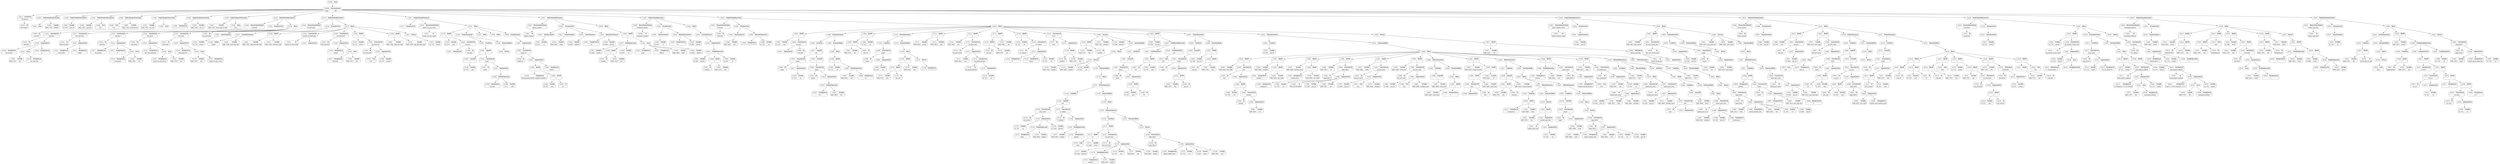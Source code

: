 digraph ast {
node [shape=none];
125479 [label=<<TABLE border='1' cellspacing='0' cellpadding='10' style='rounded' ><TR><TD border='0'>125479</TD><TD border='0'><B>ClassName</B></TD></TR><HR/><TR><TD border='0' cellpadding='5' colspan='2'>WP_Embed</TD></TR></TABLE>>];
125479 -> 125478 [weight=2];
125478 [label=<<TABLE border='1' cellspacing='0' cellpadding='10' style='rounded' ><TR><TD border='0'>125478</TD><TD border='0'><B>Id</B></TD></TR><HR/><TR><TD border='0' cellpadding='5' colspan='2'>WP_Embed</TD></TR></TABLE>>];
125481 [label=<<TABLE border='1' cellspacing='0' cellpadding='10' style='rounded' ><TR><TD border='0'>125481</TD><TD border='0'><B>Array</B></TD></TR></TABLE>>];
125480 [label=<<TABLE border='1' cellspacing='0' cellpadding='10' style='rounded' ><TR><TD border='0'>125480</TD><TD border='0'><B>Variable</B></TD></TR><HR/><TR><TD border='0' cellpadding='5'>(669, 2791)</TD><TD border='0' cellpadding='5'>handlers</TD></TR></TABLE>>];
125483 [label=<<TABLE border='1' cellspacing='0' cellpadding='10' style='rounded' ><TR><TD border='0'>125483</TD><TD border='0'><B>Variable</B></TD></TR><HR/><TR><TD border='0' cellpadding='5'>(0, 200)</TD><TD border='0' cellpadding='5'>post_ID</TD></TR></TABLE>>];
125482 [label=<<TABLE border='1' cellspacing='0' cellpadding='10' style='rounded' ><TR><TD border='0'>125482</TD><TD border='0'><B>PublicMemberDeclaration</B></TD></TR></TABLE>>];
125482 -> 125480 [weight=2];
125482 -> 125481 [weight=2];
125485 [label=<<TABLE border='1' cellspacing='0' cellpadding='10' style='rounded' ><TR><TD border='0'>125485</TD><TD border='0'><B>Variable</B></TD></TR><HR/><TR><TD border='0' cellpadding='5'>(669, 2792)</TD><TD border='0' cellpadding='5'>usecache</TD></TR></TABLE>>];
125484 [label=<<TABLE border='1' cellspacing='0' cellpadding='10' style='rounded' ><TR><TD border='0'>125484</TD><TD border='0'><B>PublicMemberDeclaration</B></TD></TR></TABLE>>];
125484 -> 125483 [weight=2];
125487 [label=<<TABLE border='1' cellspacing='0' cellpadding='10' style='rounded' ><TR><TD border='0'>125487</TD><TD border='0'><B>PublicMemberDeclaration</B></TD></TR></TABLE>>];
125487 -> 125485 [weight=2];
125487 -> 125486 [weight=2];
125486 [label=<<TABLE border='1' cellspacing='0' cellpadding='10' style='rounded' ><TR><TD border='0'>125486</TD><TD border='0'><B>True</B></TD></TR><HR/><TR><TD border='0' cellpadding='5' colspan='2'>true</TD></TR></TABLE>>];
125489 [label=<<TABLE border='1' cellspacing='0' cellpadding='10' style='rounded' ><TR><TD border='0'>125489</TD><TD border='0'><B>True</B></TD></TR><HR/><TR><TD border='0' cellpadding='5' colspan='2'>true</TD></TR></TABLE>>];
125488 [label=<<TABLE border='1' cellspacing='0' cellpadding='10' style='rounded' ><TR><TD border='0'>125488</TD><TD border='0'><B>Variable</B></TD></TR><HR/><TR><TD border='0' cellpadding='5'>(669, 2793)</TD><TD border='0' cellpadding='5'>linkifunknown</TD></TR></TABLE>>];
125491 [label=<<TABLE border='1' cellspacing='0' cellpadding='10' style='rounded' ><TR><TD border='0'>125491</TD><TD border='0'><B>Variable</B></TD></TR><HR/><TR><TD border='0' cellpadding='5'>(669, 2794)</TD><TD border='0' cellpadding='5'>last_attr</TD></TR></TABLE>>];
125490 [label=<<TABLE border='1' cellspacing='0' cellpadding='10' style='rounded' ><TR><TD border='0'>125490</TD><TD border='0'><B>PublicMemberDeclaration</B></TD></TR></TABLE>>];
125490 -> 125488 [weight=2];
125490 -> 125489 [weight=2];
125493 [label=<<TABLE border='1' cellspacing='0' cellpadding='10' style='rounded' ><TR><TD border='0'>125493</TD><TD border='0'><B>PublicMemberDeclaration</B></TD></TR></TABLE>>];
125493 -> 125491 [weight=2];
125493 -> 125492 [weight=2];
125492 [label=<<TABLE border='1' cellspacing='0' cellpadding='10' style='rounded' ><TR><TD border='0'>125492</TD><TD border='0'><B>Array</B></TD></TR></TABLE>>];
125495 [label=<<TABLE border='1' cellspacing='0' cellpadding='10' style='rounded' ><TR><TD border='0'>125495</TD><TD border='0'><B>StringLiteral</B></TD></TR><HR/><TR><TD border='0' cellpadding='5' colspan='2'></TD></TR></TABLE>>];
125494 [label=<<TABLE border='1' cellspacing='0' cellpadding='10' style='rounded' ><TR><TD border='0'>125494</TD><TD border='0'><B>Variable</B></TD></TR><HR/><TR><TD border='0' cellpadding='5'>(669, 2795)</TD><TD border='0' cellpadding='5'>last_url</TD></TR></TABLE>>];
125497 [label=<<TABLE border='1' cellspacing='0' cellpadding='10' style='rounded' ><TR><TD border='0'>125497</TD><TD border='0'><B>Variable</B></TD></TR><HR/><TR><TD border='0' cellpadding='5'>(669, 2796)</TD><TD border='0' cellpadding='5'>return_false_on_fail</TD></TR></TABLE>>];
125496 [label=<<TABLE border='1' cellspacing='0' cellpadding='10' style='rounded' ><TR><TD border='0'>125496</TD><TD border='0'><B>PublicMemberDeclaration</B></TD></TR></TABLE>>];
125496 -> 125494 [weight=2];
125496 -> 125495 [weight=2];
125499 [label=<<TABLE border='1' cellspacing='0' cellpadding='10' style='rounded' ><TR><TD border='0'>125499</TD><TD border='0'><B>PublicMemberDeclaration</B></TD></TR></TABLE>>];
125499 -> 125497 [weight=2];
125499 -> 125498 [weight=2];
125498 [label=<<TABLE border='1' cellspacing='0' cellpadding='10' style='rounded' ><TR><TD border='0'>125498</TD><TD border='0'><B>False</B></TD></TR><HR/><TR><TD border='0' cellpadding='5' colspan='2'>false</TD></TR></TABLE>>];
125501 [label=<<TABLE border='1' cellspacing='0' cellpadding='10' style='rounded' ><TR><TD border='0'>125501</TD><TD border='0'><B>ReturnValueMethod</B></TD></TR><HR/><TR><TD border='0' cellpadding='5' colspan='2'>__construct</TD></TR></TABLE>>];
125501 -> 125500 [weight=2];
125500 [label=<<TABLE border='1' cellspacing='0' cellpadding='10' style='rounded' ><TR><TD border='0'>125500</TD><TD border='0'><B>Id</B></TD></TR><HR/><TR><TD border='0' cellpadding='5' colspan='2'>__construct</TD></TR></TABLE>>];
125503 [label=<<TABLE border='1' cellspacing='0' cellpadding='10' style='rounded' ><TR><TD border='0'>125503</TD><TD border='0'><B>Id</B></TD></TR><HR/><TR><TD border='0' cellpadding='5' colspan='2'>add_filter</TD></TR></TABLE>>];
125502 [label=<<TABLE border='1' cellspacing='0' cellpadding='10' style='rounded' ><TR><TD border='0'>125502</TD><TD border='0'><B>ParameterList</B></TD></TR></TABLE>>];
125505 [label=<<TABLE border='1' cellspacing='0' cellpadding='10' style='rounded' ><TR><TD border='0'>125505</TD><TD border='0'><B>Variable</B></TD></TR><HR/><TR><TD border='0' cellpadding='5'>(669, 2797)</TD><TD border='0' cellpadding='5'>this</TD></TR></TABLE>>];
125504 [label=<<TABLE border='1' cellspacing='0' cellpadding='10' style='rounded' ><TR><TD border='0'>125504</TD><TD border='0'><B>StringLiteral</B></TD></TR><HR/><TR><TD border='0' cellpadding='5' colspan='2'>the_content</TD></TR></TABLE>>];
125507 [label=<<TABLE border='1' cellspacing='0' cellpadding='10' style='rounded' ><TR><TD border='0'>125507</TD><TD border='0'><B>Array</B></TD></TR></TABLE>>];
125507 -> 125505 [weight=2];
125507 -> 125506 [weight=2];
125506 [label=<<TABLE border='1' cellspacing='0' cellpadding='10' style='rounded' ><TR><TD border='0'>125506</TD><TD border='0'><B>StringLiteral</B></TD></TR><HR/><TR><TD border='0' cellpadding='5' colspan='2'>run_shortcode</TD></TR></TABLE>>];
125509 [label=<<TABLE border='1' cellspacing='0' cellpadding='10' style='rounded' ><TR><TD border='0'>125509</TD><TD border='0'><B>ArgumentList</B></TD></TR></TABLE>>];
125509 -> 125504 [weight=2];
125509 -> 125507 [weight=2];
125509 -> 125508 [weight=2];
125508 [label=<<TABLE border='1' cellspacing='0' cellpadding='10' style='rounded' ><TR><TD border='0'>125508</TD><TD border='0'><B>IntegerLiteral</B></TD></TR><HR/><TR><TD border='0' cellpadding='5' colspan='2'>8</TD></TR></TABLE>>];
125511 [label=<<TABLE border='1' cellspacing='0' cellpadding='10' style='rounded' ><TR><TD border='0'>125511</TD><TD border='0'><B>Id</B></TD></TR><HR/><TR><TD border='0' cellpadding='5' colspan='2'>add_shortcode</TD></TR></TABLE>>];
125510 [label=<<TABLE border='1' cellspacing='0' cellpadding='10' style='rounded' ><TR><TD border='0'>125510</TD><TD border='0'><B>FunctionCall</B></TD></TR><HR/><TR><TD border='0' cellpadding='5' colspan='2'>add_filter</TD></TR></TABLE>>];
125510 -> 125503 [weight=2];
125510 -> 125509 [weight=2];
125513 [label=<<TABLE border='1' cellspacing='0' cellpadding='10' style='rounded' ><TR><TD border='0'>125513</TD><TD border='0'><B>StringLiteral</B></TD></TR><HR/><TR><TD border='0' cellpadding='5' colspan='2'>__return_false</TD></TR></TABLE>>];
125512 [label=<<TABLE border='1' cellspacing='0' cellpadding='10' style='rounded' ><TR><TD border='0'>125512</TD><TD border='0'><B>StringLiteral</B></TD></TR><HR/><TR><TD border='0' cellpadding='5' colspan='2'>embed</TD></TR></TABLE>>];
125515 [label=<<TABLE border='1' cellspacing='0' cellpadding='10' style='rounded' ><TR><TD border='0'>125515</TD><TD border='0'><B>FunctionCall</B></TD></TR><HR/><TR><TD border='0' cellpadding='5' colspan='2'>add_shortcode</TD></TR></TABLE>>];
125515 -> 125511 [weight=2];
125515 -> 125514 [weight=2];
125514 [label=<<TABLE border='1' cellspacing='0' cellpadding='10' style='rounded' ><TR><TD border='0'>125514</TD><TD border='0'><B>ArgumentList</B></TD></TR></TABLE>>];
125514 -> 125512 [weight=2];
125514 -> 125513 [weight=2];
125517 [label=<<TABLE border='1' cellspacing='0' cellpadding='10' style='rounded' ><TR><TD border='0'>125517</TD><TD border='0'><B>StringLiteral</B></TD></TR><HR/><TR><TD border='0' cellpadding='5' colspan='2'>the_content</TD></TR></TABLE>>];
125516 [label=<<TABLE border='1' cellspacing='0' cellpadding='10' style='rounded' ><TR><TD border='0'>125516</TD><TD border='0'><B>Id</B></TD></TR><HR/><TR><TD border='0' cellpadding='5' colspan='2'>add_filter</TD></TR></TABLE>>];
125519 [label=<<TABLE border='1' cellspacing='0' cellpadding='10' style='rounded' ><TR><TD border='0'>125519</TD><TD border='0'><B>StringLiteral</B></TD></TR><HR/><TR><TD border='0' cellpadding='5' colspan='2'>autoembed</TD></TR></TABLE>>];
125518 [label=<<TABLE border='1' cellspacing='0' cellpadding='10' style='rounded' ><TR><TD border='0'>125518</TD><TD border='0'><B>Variable</B></TD></TR><HR/><TR><TD border='0' cellpadding='5'>(669, 2797)</TD><TD border='0' cellpadding='5'>this</TD></TR></TABLE>>];
125521 [label=<<TABLE border='1' cellspacing='0' cellpadding='10' style='rounded' ><TR><TD border='0'>125521</TD><TD border='0'><B>IntegerLiteral</B></TD></TR><HR/><TR><TD border='0' cellpadding='5' colspan='2'>8</TD></TR></TABLE>>];
125520 [label=<<TABLE border='1' cellspacing='0' cellpadding='10' style='rounded' ><TR><TD border='0'>125520</TD><TD border='0'><B>Array</B></TD></TR></TABLE>>];
125520 -> 125518 [weight=2];
125520 -> 125519 [weight=2];
125523 [label=<<TABLE border='1' cellspacing='0' cellpadding='10' style='rounded' ><TR><TD border='0'>125523</TD><TD border='0'><B>FunctionCall</B></TD></TR><HR/><TR><TD border='0' cellpadding='5' colspan='2'>add_filter</TD></TR></TABLE>>];
125523 -> 125516 [weight=2];
125523 -> 125522 [weight=2];
125522 [label=<<TABLE border='1' cellspacing='0' cellpadding='10' style='rounded' ><TR><TD border='0'>125522</TD><TD border='0'><B>ArgumentList</B></TD></TR></TABLE>>];
125522 -> 125517 [weight=2];
125522 -> 125520 [weight=2];
125522 -> 125521 [weight=2];
125525 [label=<<TABLE border='1' cellspacing='0' cellpadding='10' style='rounded' ><TR><TD border='0'>125525</TD><TD border='0'><B>StringLiteral</B></TD></TR><HR/><TR><TD border='0' cellpadding='5' colspan='2'>edit_form_advanced</TD></TR></TABLE>>];
125524 [label=<<TABLE border='1' cellspacing='0' cellpadding='10' style='rounded' ><TR><TD border='0'>125524</TD><TD border='0'><B>Id</B></TD></TR><HR/><TR><TD border='0' cellpadding='5' colspan='2'>add_action</TD></TR></TABLE>>];
125527 [label=<<TABLE border='1' cellspacing='0' cellpadding='10' style='rounded' ><TR><TD border='0'>125527</TD><TD border='0'><B>StringLiteral</B></TD></TR><HR/><TR><TD border='0' cellpadding='5' colspan='2'>maybe_run_ajax_cache</TD></TR></TABLE>>];
125526 [label=<<TABLE border='1' cellspacing='0' cellpadding='10' style='rounded' ><TR><TD border='0'>125526</TD><TD border='0'><B>Variable</B></TD></TR><HR/><TR><TD border='0' cellpadding='5'>(669, 2797)</TD><TD border='0' cellpadding='5'>this</TD></TR></TABLE>>];
125529 [label=<<TABLE border='1' cellspacing='0' cellpadding='10' style='rounded' ><TR><TD border='0'>125529</TD><TD border='0'><B>ArgumentList</B></TD></TR></TABLE>>];
125529 -> 125525 [weight=2];
125529 -> 125528 [weight=2];
125528 [label=<<TABLE border='1' cellspacing='0' cellpadding='10' style='rounded' ><TR><TD border='0'>125528</TD><TD border='0'><B>Array</B></TD></TR></TABLE>>];
125528 -> 125526 [weight=2];
125528 -> 125527 [weight=2];
125531 [label=<<TABLE border='1' cellspacing='0' cellpadding='10' style='rounded' ><TR><TD border='0'>125531</TD><TD border='0'><B>Id</B></TD></TR><HR/><TR><TD border='0' cellpadding='5' colspan='2'>add_action</TD></TR></TABLE>>];
125530 [label=<<TABLE border='1' cellspacing='0' cellpadding='10' style='rounded' ><TR><TD border='0'>125530</TD><TD border='0'><B>FunctionCall</B></TD></TR><HR/><TR><TD border='0' cellpadding='5' colspan='2'>add_action</TD></TR></TABLE>>];
125530 -> 125524 [weight=2];
125530 -> 125529 [weight=2];
125533 [label=<<TABLE border='1' cellspacing='0' cellpadding='10' style='rounded' ><TR><TD border='0'>125533</TD><TD border='0'><B>Variable</B></TD></TR><HR/><TR><TD border='0' cellpadding='5'>(669, 2797)</TD><TD border='0' cellpadding='5'>this</TD></TR></TABLE>>];
125532 [label=<<TABLE border='1' cellspacing='0' cellpadding='10' style='rounded' ><TR><TD border='0'>125532</TD><TD border='0'><B>StringLiteral</B></TD></TR><HR/><TR><TD border='0' cellpadding='5' colspan='2'>edit_page_form</TD></TR></TABLE>>];
125535 [label=<<TABLE border='1' cellspacing='0' cellpadding='10' style='rounded' ><TR><TD border='0'>125535</TD><TD border='0'><B>Array</B></TD></TR></TABLE>>];
125535 -> 125533 [weight=2];
125535 -> 125534 [weight=2];
125534 [label=<<TABLE border='1' cellspacing='0' cellpadding='10' style='rounded' ><TR><TD border='0'>125534</TD><TD border='0'><B>StringLiteral</B></TD></TR><HR/><TR><TD border='0' cellpadding='5' colspan='2'>maybe_run_ajax_cache</TD></TR></TABLE>>];
125537 [label=<<TABLE border='1' cellspacing='0' cellpadding='10' style='rounded' ><TR><TD border='0'>125537</TD><TD border='0'><B>FunctionCall</B></TD></TR><HR/><TR><TD border='0' cellpadding='5' colspan='2'>add_action</TD></TR></TABLE>>];
125537 -> 125531 [weight=2];
125537 -> 125536 [weight=2];
125536 [label=<<TABLE border='1' cellspacing='0' cellpadding='10' style='rounded' ><TR><TD border='0'>125536</TD><TD border='0'><B>ArgumentList</B></TD></TR></TABLE>>];
125536 -> 125532 [weight=2];
125536 -> 125535 [weight=2];
125539 [label=<<TABLE border='1' cellspacing='0' cellpadding='10' style='rounded' ><TR><TD border='0'>125539</TD><TD border='0'><B>PublicMethodStatement</B></TD></TR></TABLE>>];
125539 -> 125501 [weight=2];
125539 -> 125502 [weight=2];
125539 -> 125538 [weight=2];
125538 [label=<<TABLE border='1' cellspacing='0' cellpadding='10' style='rounded' ><TR><TD border='0'>125538</TD><TD border='0'><B>Block</B></TD></TR></TABLE>>];
125538 -> 125510 [weight=2];
125538 -> 125515 [weight=2];
125538 -> 125523 [weight=2];
125538 -> 125530 [weight=2];
125538 -> 125537 [weight=2];
125541 [label=<<TABLE border='1' cellspacing='0' cellpadding='10' style='rounded' ><TR><TD border='0'>125541</TD><TD border='0'><B>ReturnValueMethod</B></TD></TR><HR/><TR><TD border='0' cellpadding='5' colspan='2'>run_shortcode</TD></TR></TABLE>>];
125541 -> 125540 [weight=2];
125540 [label=<<TABLE border='1' cellspacing='0' cellpadding='10' style='rounded' ><TR><TD border='0'>125540</TD><TD border='0'><B>Id</B></TD></TR><HR/><TR><TD border='0' cellpadding='5' colspan='2'>run_shortcode</TD></TR></TABLE>>];
125543 [label=<<TABLE border='1' cellspacing='0' cellpadding='10' style='rounded' ><TR><TD border='0'>125543</TD><TD border='0'><B>ValueParameter</B></TD></TR></TABLE>>];
125543 -> 125542 [weight=2];
125542 [label=<<TABLE border='1' cellspacing='0' cellpadding='10' style='rounded' ><TR><TD border='0'>125542</TD><TD border='0'><B>Variable</B></TD></TR><HR/><TR><TD border='0' cellpadding='5'>(0, 175)</TD><TD border='0' cellpadding='5'>content</TD></TR></TABLE>>];
125545 [label=<<TABLE border='1' cellspacing='0' cellpadding='10' style='rounded' ><TR><TD border='0'>125545</TD><TD border='0'><B>Global</B></TD></TR><HR/><TR><TD border='0' cellpadding='5' colspan='2'>global</TD></TR></TABLE>>];
125544 [label=<<TABLE border='1' cellspacing='0' cellpadding='10' style='rounded' ><TR><TD border='0'>125544</TD><TD border='0'><B>ParameterList</B></TD></TR></TABLE>>];
125544 -> 125543 [weight=2];
125547 [label=<<TABLE border='1' cellspacing='0' cellpadding='10' style='rounded' ><TR><TD border='0'>125547</TD><TD border='0'><B>VariableStatement</B></TD></TR></TABLE>>];
125547 -> 125545 [weight=2];
125547 -> 125546 [weight=2];
125546 [label=<<TABLE border='1' cellspacing='0' cellpadding='10' style='rounded' ><TR><TD border='0'>125546</TD><TD border='0'><B>Variable</B></TD></TR><HR/><TR><TD border='0' cellpadding='5'>(669, 2798)</TD><TD border='0' cellpadding='5'>shortcode_tags</TD></TR></TABLE>>];
125549 [label=<<TABLE border='1' cellspacing='0' cellpadding='10' style='rounded' ><TR><TD border='0'>125549</TD><TD border='0'><B>BinOP</B></TD></TR><HR/><TR><TD border='0' cellpadding='5' colspan='2'>=</TD></TR></TABLE>>];
125549 -> 125548 [weight=2];
125549 -> 125550 [weight=2];
125548 [label=<<TABLE border='1' cellspacing='0' cellpadding='10' style='rounded' ><TR><TD border='0'>125548</TD><TD border='0'><B>Variable</B></TD></TR><HR/><TR><TD border='0' cellpadding='5'>(669, 2799)</TD><TD border='0' cellpadding='5'>orig_shortcode_tags</TD></TR></TABLE>>];
125551 [label=<<TABLE border='1' cellspacing='0' cellpadding='10' style='rounded' ><TR><TD border='0'>125551</TD><TD border='0'><B>Id</B></TD></TR><HR/><TR><TD border='0' cellpadding='5' colspan='2'>remove_all_shortcodes</TD></TR></TABLE>>];
125550 [label=<<TABLE border='1' cellspacing='0' cellpadding='10' style='rounded' ><TR><TD border='0'>125550</TD><TD border='0'><B>Variable</B></TD></TR><HR/><TR><TD border='0' cellpadding='5'>(669, 2798)</TD><TD border='0' cellpadding='5'>shortcode_tags</TD></TR></TABLE>>];
125553 [label=<<TABLE border='1' cellspacing='0' cellpadding='10' style='rounded' ><TR><TD border='0'>125553</TD><TD border='0'><B>FunctionCall</B></TD></TR><HR/><TR><TD border='0' cellpadding='5' colspan='2'>remove_all_shortcodes</TD></TR></TABLE>>];
125553 -> 125551 [weight=2];
125553 -> 125552 [weight=2];
125552 [label=<<TABLE border='1' cellspacing='0' cellpadding='10' style='rounded' ><TR><TD border='0'>125552</TD><TD border='0'><B>ArgumentList</B></TD></TR></TABLE>>];
125555 [label=<<TABLE border='1' cellspacing='0' cellpadding='10' style='rounded' ><TR><TD border='0'>125555</TD><TD border='0'><B>StringLiteral</B></TD></TR><HR/><TR><TD border='0' cellpadding='5' colspan='2'>embed</TD></TR></TABLE>>];
125554 [label=<<TABLE border='1' cellspacing='0' cellpadding='10' style='rounded' ><TR><TD border='0'>125554</TD><TD border='0'><B>Id</B></TD></TR><HR/><TR><TD border='0' cellpadding='5' colspan='2'>add_shortcode</TD></TR></TABLE>>];
125557 [label=<<TABLE border='1' cellspacing='0' cellpadding='10' style='rounded' ><TR><TD border='0'>125557</TD><TD border='0'><B>StringLiteral</B></TD></TR><HR/><TR><TD border='0' cellpadding='5' colspan='2'>shortcode</TD></TR></TABLE>>];
125556 [label=<<TABLE border='1' cellspacing='0' cellpadding='10' style='rounded' ><TR><TD border='0'>125556</TD><TD border='0'><B>Variable</B></TD></TR><HR/><TR><TD border='0' cellpadding='5'>(669, 2797)</TD><TD border='0' cellpadding='5'>this</TD></TR></TABLE>>];
125559 [label=<<TABLE border='1' cellspacing='0' cellpadding='10' style='rounded' ><TR><TD border='0'>125559</TD><TD border='0'><B>ArgumentList</B></TD></TR></TABLE>>];
125559 -> 125555 [weight=2];
125559 -> 125558 [weight=2];
125558 [label=<<TABLE border='1' cellspacing='0' cellpadding='10' style='rounded' ><TR><TD border='0'>125558</TD><TD border='0'><B>Array</B></TD></TR></TABLE>>];
125558 -> 125556 [weight=2];
125558 -> 125557 [weight=2];
125561 [label=<<TABLE border='1' cellspacing='0' cellpadding='10' style='rounded' ><TR><TD border='0'>125561</TD><TD border='0'><B>Variable</B></TD></TR><HR/><TR><TD border='0' cellpadding='5'>(0, 175)</TD><TD border='0' cellpadding='5'>content</TD></TR></TABLE>>];
125560 [label=<<TABLE border='1' cellspacing='0' cellpadding='10' style='rounded' ><TR><TD border='0'>125560</TD><TD border='0'><B>FunctionCall</B></TD></TR><HR/><TR><TD border='0' cellpadding='5' colspan='2'>add_shortcode</TD></TR></TABLE>>];
125560 -> 125554 [weight=2];
125560 -> 125559 [weight=2];
125563 [label=<<TABLE border='1' cellspacing='0' cellpadding='10' style='rounded' ><TR><TD border='0'>125563</TD><TD border='0'><B>Id</B></TD></TR><HR/><TR><TD border='0' cellpadding='5' colspan='2'>do_shortcode</TD></TR></TABLE>>];
125562 [label=<<TABLE border='1' cellspacing='0' cellpadding='10' style='rounded' ><TR><TD border='0'>125562</TD><TD border='0'><B>BinOP</B></TD></TR><HR/><TR><TD border='0' cellpadding='5' colspan='2'>=</TD></TR></TABLE>>];
125562 -> 125561 [weight=2];
125562 -> 125567 [weight=2];
125565 [label=<<TABLE border='1' cellspacing='0' cellpadding='10' style='rounded' ><TR><TD border='0'>125565</TD><TD border='0'><B>True</B></TD></TR><HR/><TR><TD border='0' cellpadding='5' colspan='2'>true</TD></TR></TABLE>>];
125564 [label=<<TABLE border='1' cellspacing='0' cellpadding='10' style='rounded' ><TR><TD border='0'>125564</TD><TD border='0'><B>Variable</B></TD></TR><HR/><TR><TD border='0' cellpadding='5'>(0, 175)</TD><TD border='0' cellpadding='5'>content</TD></TR></TABLE>>];
125567 [label=<<TABLE border='1' cellspacing='0' cellpadding='10' style='rounded' ><TR><TD border='0'>125567</TD><TD border='0'><B>FunctionCall</B></TD></TR><HR/><TR><TD border='0' cellpadding='5' colspan='2'>do_shortcode</TD></TR></TABLE>>];
125567 -> 125563 [weight=2];
125567 -> 125566 [weight=2];
125566 [label=<<TABLE border='1' cellspacing='0' cellpadding='10' style='rounded' ><TR><TD border='0'>125566</TD><TD border='0'><B>ArgumentList</B></TD></TR></TABLE>>];
125566 -> 125564 [weight=2];
125566 -> 125565 [weight=2];
125569 [label=<<TABLE border='1' cellspacing='0' cellpadding='10' style='rounded' ><TR><TD border='0'>125569</TD><TD border='0'><B>BinOP</B></TD></TR><HR/><TR><TD border='0' cellpadding='5' colspan='2'>=</TD></TR></TABLE>>];
125569 -> 125568 [weight=2];
125569 -> 125570 [weight=2];
125568 [label=<<TABLE border='1' cellspacing='0' cellpadding='10' style='rounded' ><TR><TD border='0'>125568</TD><TD border='0'><B>Variable</B></TD></TR><HR/><TR><TD border='0' cellpadding='5'>(669, 2798)</TD><TD border='0' cellpadding='5'>shortcode_tags</TD></TR></TABLE>>];
125571 [label=<<TABLE border='1' cellspacing='0' cellpadding='10' style='rounded' ><TR><TD border='0'>125571</TD><TD border='0'><B>Variable</B></TD></TR><HR/><TR><TD border='0' cellpadding='5'>(0, 175)</TD><TD border='0' cellpadding='5'>content</TD></TR></TABLE>>];
125570 [label=<<TABLE border='1' cellspacing='0' cellpadding='10' style='rounded' ><TR><TD border='0'>125570</TD><TD border='0'><B>Variable</B></TD></TR><HR/><TR><TD border='0' cellpadding='5'>(669, 2799)</TD><TD border='0' cellpadding='5'>orig_shortcode_tags</TD></TR></TABLE>>];
125573 [label=<<TABLE border='1' cellspacing='0' cellpadding='10' style='rounded' ><TR><TD border='0'>125573</TD><TD border='0'><B>Block</B></TD></TR></TABLE>>];
125573 -> 125547 [weight=2];
125573 -> 125549 [weight=2];
125573 -> 125553 [weight=2];
125573 -> 125560 [weight=2];
125573 -> 125562 [weight=2];
125573 -> 125569 [weight=2];
125573 -> 125572 [weight=2];
125572 [label=<<TABLE border='1' cellspacing='0' cellpadding='10' style='rounded' ><TR><TD border='0'>125572</TD><TD border='0'><B>Return</B></TD></TR></TABLE>>];
125572 -> 125571 [weight=2];
125575 [label=<<TABLE border='1' cellspacing='0' cellpadding='10' style='rounded' ><TR><TD border='0'>125575</TD><TD border='0'><B>Id</B></TD></TR><HR/><TR><TD border='0' cellpadding='5' colspan='2'>maybe_run_ajax_cache</TD></TR></TABLE>>];
125574 [label=<<TABLE border='1' cellspacing='0' cellpadding='10' style='rounded' ><TR><TD border='0'>125574</TD><TD border='0'><B>PublicMethodStatement</B></TD></TR></TABLE>>];
125574 -> 125541 [weight=2];
125574 -> 125544 [weight=2];
125574 -> 125573 [weight=2];
125577 [label=<<TABLE border='1' cellspacing='0' cellpadding='10' style='rounded' ><TR><TD border='0'>125577</TD><TD border='0'><B>ParameterList</B></TD></TR></TABLE>>];
125576 [label=<<TABLE border='1' cellspacing='0' cellpadding='10' style='rounded' ><TR><TD border='0'>125576</TD><TD border='0'><B>ReturnValueMethod</B></TD></TR><HR/><TR><TD border='0' cellpadding='5' colspan='2'>maybe_run_ajax_cache</TD></TR></TABLE>>];
125576 -> 125575 [weight=2];
125579 [label=<<TABLE border='1' cellspacing='0' cellpadding='10' style='rounded' ><TR><TD border='0'>125579</TD><TD border='0'><B>BinOP</B></TD></TR><HR/><TR><TD border='0' cellpadding='5' colspan='2'>=</TD></TR></TABLE>>];
125579 -> 125578 [weight=2];
125579 -> 125582 [weight=2];
125578 [label=<<TABLE border='1' cellspacing='0' cellpadding='10' style='rounded' ><TR><TD border='0'>125578</TD><TD border='0'><B>Variable</B></TD></TR><HR/><TR><TD border='0' cellpadding='5'>(0, 197)</TD><TD border='0' cellpadding='5'>post</TD></TR></TABLE>>];
125581 [label=<<TABLE border='1' cellspacing='0' cellpadding='10' style='rounded' ><TR><TD border='0'>125581</TD><TD border='0'><B>ArgumentList</B></TD></TR></TABLE>>];
125580 [label=<<TABLE border='1' cellspacing='0' cellpadding='10' style='rounded' ><TR><TD border='0'>125580</TD><TD border='0'><B>Id</B></TD></TR><HR/><TR><TD border='0' cellpadding='5' colspan='2'>get_post</TD></TR></TABLE>>];
125582 [label=<<TABLE border='1' cellspacing='0' cellpadding='10' style='rounded' ><TR><TD border='0'>125582</TD><TD border='0'><B>FunctionCall</B></TD></TR><HR/><TR><TD border='0' cellpadding='5' colspan='2'>get_post</TD></TR></TABLE>>];
125582 -> 125580 [weight=2];
125582 -> 125581 [weight=2];
125585 [label=<<TABLE border='1' cellspacing='0' cellpadding='10' style='rounded' ><TR><TD border='0'>125585</TD><TD border='0'><B>UnaryOP</B></TD></TR><HR/><TR><TD border='0' cellpadding='5' colspan='2'>!</TD></TR></TABLE>>];
125585 -> 125584 [weight=2];
125584 [label=<<TABLE border='1' cellspacing='0' cellpadding='10' style='rounded' ><TR><TD border='0'>125584</TD><TD border='0'><B>Variable</B></TD></TR><HR/><TR><TD border='0' cellpadding='5'>(0, 197)</TD><TD border='0' cellpadding='5'>post</TD></TR></TABLE>>];
125587 [label=<<TABLE border='1' cellspacing='0' cellpadding='10' style='rounded' ><TR><TD border='0'>125587</TD><TD border='0'><B>Id</B></TD></TR><HR/><TR><TD border='0' cellpadding='5' colspan='2'>empty</TD></TR></TABLE>>];
125586 [label=<<TABLE border='1' cellspacing='0' cellpadding='10' style='rounded' ><TR><TD border='0'>125586</TD><TD border='0'><B>LogicOP</B></TD></TR><HR/><TR><TD border='0' cellpadding='5' colspan='2'>||</TD></TR></TABLE>>];
125586 -> 125585 [weight=2];
125586 -> 125592 [weight=2];
125589 [label=<<TABLE border='1' cellspacing='0' cellpadding='10' style='rounded' ><TR><TD border='0'>125589</TD><TD border='0'><B>StringLiteral</B></TD></TR><HR/><TR><TD border='0' cellpadding='5' colspan='2'>message</TD></TR></TABLE>>];
125588 [label=<<TABLE border='1' cellspacing='0' cellpadding='10' style='rounded' ><TR><TD border='0'>125588</TD><TD border='0'><B>Variable</B></TD></TR><HR/><TR><TD border='0' cellpadding='5'>(0, 3)</TD><TD border='0' cellpadding='5'>_GET</TD></TR></TABLE>>];
125591 [label=<<TABLE border='1' cellspacing='0' cellpadding='10' style='rounded' ><TR><TD border='0'>125591</TD><TD border='0'><B>ArgumentList</B></TD></TR></TABLE>>];
125591 -> 125590 [weight=2];
125590 [label=<<TABLE border='1' cellspacing='0' cellpadding='10' style='rounded' ><TR><TD border='0'>125590</TD><TD border='0'><B>PostfixExpression</B></TD></TR></TABLE>>];
125590 -> 125588 [weight=2];
125590 -> 125589 [weight=2];
125593 [label=<<TABLE border='1' cellspacing='0' cellpadding='10' style='rounded' ><TR><TD border='0'>125593</TD><TD border='0'><B>Condition</B></TD></TR></TABLE>>];
125593 -> 125586 [weight=2];
125592 [label=<<TABLE border='1' cellspacing='0' cellpadding='10' style='rounded' ><TR><TD border='0'>125592</TD><TD border='0'><B>FunctionCall</B></TD></TR><HR/><TR><TD border='0' cellpadding='5' colspan='2'>empty</TD></TR></TABLE>>];
125592 -> 125587 [weight=2];
125592 -> 125591 [weight=2];
125595 [label=<<TABLE border='1' cellspacing='0' cellpadding='10' style='rounded' ><TR><TD border='0'>125595</TD><TD border='0'><B>IfThenStatement</B></TD></TR></TABLE>>];
125595 -> 125593 [weight=2];
125595 -> 125596 [weight=2];
125594 [label=<<TABLE border='1' cellspacing='0' cellpadding='10' style='rounded' ><TR><TD border='0'>125594</TD><TD border='0'><B>Return</B></TD></TR></TABLE>>];
125597 [label=<<TABLE border='1' cellspacing='0' cellpadding='10' style='rounded' ><TR><TD border='0'>125597</TD><TD border='0'><B>Html</B></TD></TR></TABLE>>];
125596 [label=<<TABLE border='1' cellspacing='0' cellpadding='10' style='rounded' ><TR><TD border='0'>125596</TD><TD border='0'><B>StatementBody</B></TD></TR></TABLE>>];
125596 -> 125594 [weight=2];
125599 [label=<<TABLE border='1' cellspacing='0' cellpadding='10' style='rounded' ><TR><TD border='0'>125599</TD><TD border='0'><B>StringLiteral</B></TD></TR><HR/><TR><TD border='0' cellpadding='5' colspan='2'>admin-ajax.php?action=oembed-cache&amp;po...</TD></TR></TABLE>>];
125598 [label=<<TABLE border='1' cellspacing='0' cellpadding='10' style='rounded' ><TR><TD border='0'>125598</TD><TD border='0'><B>Id</B></TD></TR><HR/><TR><TD border='0' cellpadding='5' colspan='2'>admin_url</TD></TR></TABLE>>];
125601 [label=<<TABLE border='1' cellspacing='0' cellpadding='10' style='rounded' ><TR><TD border='0'>125601</TD><TD border='0'><B>Variable</B></TD></TR><HR/><TR><TD border='0' cellpadding='5'>(0, 197)</TD><TD border='0' cellpadding='5'>post</TD></TR></TABLE>>];
125600 [label=<<TABLE border='1' cellspacing='0' cellpadding='10' style='rounded' ><TR><TD border='0'>125600</TD><TD border='0'><B>BinOP</B></TD></TR><HR/><TR><TD border='0' cellpadding='5' colspan='2'>.</TD></TR></TABLE>>];
125600 -> 125599 [weight=2];
125600 -> 125603 [weight=2];
125603 [label=<<TABLE border='1' cellspacing='0' cellpadding='10' style='rounded' ><TR><TD border='0'>125603</TD><TD border='0'><B>BinOP</B></TD></TR><HR/><TR><TD border='0' cellpadding='5' colspan='2'>-&gt;</TD></TR></TABLE>>];
125603 -> 125601 [weight=2];
125603 -> 125602 [weight=2];
125602 [label=<<TABLE border='1' cellspacing='0' cellpadding='10' style='rounded' ><TR><TD border='0'>125602</TD><TD border='0'><B>Id</B></TD></TR><HR/><TR><TD border='0' cellpadding='5' colspan='2'>ID</TD></TR></TABLE>>];
125605 [label=<<TABLE border='1' cellspacing='0' cellpadding='10' style='rounded' ><TR><TD border='0'>125605</TD><TD border='0'><B>ArgumentList</B></TD></TR></TABLE>>];
125605 -> 125600 [weight=2];
125605 -> 125604 [weight=2];
125604 [label=<<TABLE border='1' cellspacing='0' cellpadding='10' style='rounded' ><TR><TD border='0'>125604</TD><TD border='0'><B>StringLiteral</B></TD></TR><HR/><TR><TD border='0' cellpadding='5' colspan='2'>relative</TD></TR></TABLE>>];
125607 [label=<<TABLE border='1' cellspacing='0' cellpadding='10' style='rounded' ><TR><TD border='0'>125607</TD><TD border='0'><B>ArgumentList</B></TD></TR></TABLE>>];
125607 -> 125606 [weight=2];
125606 [label=<<TABLE border='1' cellspacing='0' cellpadding='10' style='rounded' ><TR><TD border='0'>125606</TD><TD border='0'><B>FunctionCall</B></TD></TR><HR/><TR><TD border='0' cellpadding='5' colspan='2'>admin_url</TD></TR></TABLE>>];
125606 -> 125598 [weight=2];
125606 -> 125605 [weight=2];
125609 [label=<<TABLE border='1' cellspacing='0' cellpadding='10' style='rounded' ><TR><TD border='0'>125609</TD><TD border='0'><B>Html</B></TD></TR></TABLE>>];
125608 [label=<<TABLE border='1' cellspacing='0' cellpadding='10' style='rounded' ><TR><TD border='0'>125608</TD><TD border='0'><B>EchoStatement</B></TD></TR></TABLE>>];
125608 -> 125607 [weight=2];
125611 [label=<<TABLE border='1' cellspacing='0' cellpadding='10' style='rounded' ><TR><TD border='0'>125611</TD><TD border='0'><B>PublicMethodStatement</B></TD></TR></TABLE>>];
125611 -> 125576 [weight=2];
125611 -> 125577 [weight=2];
125611 -> 125610 [weight=2];
125610 [label=<<TABLE border='1' cellspacing='0' cellpadding='10' style='rounded' ><TR><TD border='0'>125610</TD><TD border='0'><B>Block</B></TD></TR></TABLE>>];
125610 -> 125579 [weight=2];
125610 -> 125595 [weight=2];
125610 -> 125597 [weight=2];
125610 -> 125608 [weight=2];
125610 -> 125609 [weight=2];
125613 [label=<<TABLE border='1' cellspacing='0' cellpadding='10' style='rounded' ><TR><TD border='0'>125613</TD><TD border='0'><B>ReturnValueMethod</B></TD></TR><HR/><TR><TD border='0' cellpadding='5' colspan='2'>register_handler</TD></TR></TABLE>>];
125613 -> 125612 [weight=2];
125612 [label=<<TABLE border='1' cellspacing='0' cellpadding='10' style='rounded' ><TR><TD border='0'>125612</TD><TD border='0'><B>Id</B></TD></TR><HR/><TR><TD border='0' cellpadding='5' colspan='2'>register_handler</TD></TR></TABLE>>];
125615 [label=<<TABLE border='1' cellspacing='0' cellpadding='10' style='rounded' ><TR><TD border='0'>125615</TD><TD border='0'><B>ValueParameter</B></TD></TR></TABLE>>];
125615 -> 125614 [weight=2];
125614 [label=<<TABLE border='1' cellspacing='0' cellpadding='10' style='rounded' ><TR><TD border='0'>125614</TD><TD border='0'><B>Variable</B></TD></TR><HR/><TR><TD border='0' cellpadding='5'>(0, 831)</TD><TD border='0' cellpadding='5'>id</TD></TR></TABLE>>];
125617 [label=<<TABLE border='1' cellspacing='0' cellpadding='10' style='rounded' ><TR><TD border='0'>125617</TD><TD border='0'><B>ValueParameter</B></TD></TR></TABLE>>];
125617 -> 125616 [weight=2];
125616 [label=<<TABLE border='1' cellspacing='0' cellpadding='10' style='rounded' ><TR><TD border='0'>125616</TD><TD border='0'><B>Variable</B></TD></TR><HR/><TR><TD border='0' cellpadding='5'>(669, 2800)</TD><TD border='0' cellpadding='5'>regex</TD></TR></TABLE>>];
125619 [label=<<TABLE border='1' cellspacing='0' cellpadding='10' style='rounded' ><TR><TD border='0'>125619</TD><TD border='0'><B>ValueParameter</B></TD></TR></TABLE>>];
125619 -> 125618 [weight=2];
125618 [label=<<TABLE border='1' cellspacing='0' cellpadding='10' style='rounded' ><TR><TD border='0'>125618</TD><TD border='0'><B>Variable</B></TD></TR><HR/><TR><TD border='0' cellpadding='5'>(0, 683)</TD><TD border='0' cellpadding='5'>callback</TD></TR></TABLE>>];
125621 [label=<<TABLE border='1' cellspacing='0' cellpadding='10' style='rounded' ><TR><TD border='0'>125621</TD><TD border='0'><B>IntegerLiteral</B></TD></TR><HR/><TR><TD border='0' cellpadding='5' colspan='2'>10</TD></TR></TABLE>>];
125620 [label=<<TABLE border='1' cellspacing='0' cellpadding='10' style='rounded' ><TR><TD border='0'>125620</TD><TD border='0'><B>Variable</B></TD></TR><HR/><TR><TD border='0' cellpadding='5'>(0, 684)</TD><TD border='0' cellpadding='5'>priority</TD></TR></TABLE>>];
125623 [label=<<TABLE border='1' cellspacing='0' cellpadding='10' style='rounded' ><TR><TD border='0'>125623</TD><TD border='0'><B>ParameterList</B></TD></TR></TABLE>>];
125623 -> 125615 [weight=2];
125623 -> 125617 [weight=2];
125623 -> 125619 [weight=2];
125623 -> 125622 [weight=2];
125622 [label=<<TABLE border='1' cellspacing='0' cellpadding='10' style='rounded' ><TR><TD border='0'>125622</TD><TD border='0'><B>OptValueParameter</B></TD></TR></TABLE>>];
125622 -> 125620 [weight=2];
125622 -> 125621 [weight=2];
125625 [label=<<TABLE border='1' cellspacing='0' cellpadding='10' style='rounded' ><TR><TD border='0'>125625</TD><TD border='0'><B>Id</B></TD></TR><HR/><TR><TD border='0' cellpadding='5' colspan='2'>handlers</TD></TR></TABLE>>];
125624 [label=<<TABLE border='1' cellspacing='0' cellpadding='10' style='rounded' ><TR><TD border='0'>125624</TD><TD border='0'><B>Variable</B></TD></TR><HR/><TR><TD border='0' cellpadding='5'>(669, 2797)</TD><TD border='0' cellpadding='5'>this</TD></TR></TABLE>>];
125627 [label=<<TABLE border='1' cellspacing='0' cellpadding='10' style='rounded' ><TR><TD border='0'>125627</TD><TD border='0'><B>Variable</B></TD></TR><HR/><TR><TD border='0' cellpadding='5'>(0, 684)</TD><TD border='0' cellpadding='5'>priority</TD></TR></TABLE>>];
125626 [label=<<TABLE border='1' cellspacing='0' cellpadding='10' style='rounded' ><TR><TD border='0'>125626</TD><TD border='0'><B>BinOP</B></TD></TR><HR/><TR><TD border='0' cellpadding='5' colspan='2'>-&gt;</TD></TR></TABLE>>];
125626 -> 125624 [weight=2];
125626 -> 125625 [weight=2];
125629 [label=<<TABLE border='1' cellspacing='0' cellpadding='10' style='rounded' ><TR><TD border='0'>125629</TD><TD border='0'><B>PostfixExpression</B></TD></TR></TABLE>>];
125629 -> 125626 [weight=2];
125629 -> 125627 [weight=2];
125629 -> 125628 [weight=2];
125628 [label=<<TABLE border='1' cellspacing='0' cellpadding='10' style='rounded' ><TR><TD border='0'>125628</TD><TD border='0'><B>Variable</B></TD></TR><HR/><TR><TD border='0' cellpadding='5'>(0, 831)</TD><TD border='0' cellpadding='5'>id</TD></TR></TABLE>>];
125631 [label=<<TABLE border='1' cellspacing='0' cellpadding='10' style='rounded' ><TR><TD border='0'>125631</TD><TD border='0'><B>StringLiteral</B></TD></TR><HR/><TR><TD border='0' cellpadding='5' colspan='2'>regex</TD></TR></TABLE>>];
125630 [label=<<TABLE border='1' cellspacing='0' cellpadding='10' style='rounded' ><TR><TD border='0'>125630</TD><TD border='0'><B>BinOP</B></TD></TR><HR/><TR><TD border='0' cellpadding='5' colspan='2'>=</TD></TR></TABLE>>];
125630 -> 125629 [weight=2];
125630 -> 125635 [weight=2];
125633 [label=<<TABLE border='1' cellspacing='0' cellpadding='10' style='rounded' ><TR><TD border='0'>125633</TD><TD border='0'><B>StringLiteral</B></TD></TR><HR/><TR><TD border='0' cellpadding='5' colspan='2'>callback</TD></TR></TABLE>>];
125632 [label=<<TABLE border='1' cellspacing='0' cellpadding='10' style='rounded' ><TR><TD border='0'>125632</TD><TD border='0'><B>Variable</B></TD></TR><HR/><TR><TD border='0' cellpadding='5'>(669, 2800)</TD><TD border='0' cellpadding='5'>regex</TD></TR></TABLE>>];
125635 [label=<<TABLE border='1' cellspacing='0' cellpadding='10' style='rounded' ><TR><TD border='0'>125635</TD><TD border='0'><B>Array</B></TD></TR></TABLE>>];
125635 -> 125631 [weight=2];
125635 -> 125632 [weight=2];
125635 -> 125633 [weight=2];
125635 -> 125634 [weight=2];
125634 [label=<<TABLE border='1' cellspacing='0' cellpadding='10' style='rounded' ><TR><TD border='0'>125634</TD><TD border='0'><B>Variable</B></TD></TR><HR/><TR><TD border='0' cellpadding='5'>(0, 683)</TD><TD border='0' cellpadding='5'>callback</TD></TR></TABLE>>];
125637 [label=<<TABLE border='1' cellspacing='0' cellpadding='10' style='rounded' ><TR><TD border='0'>125637</TD><TD border='0'><B>PublicMethodStatement</B></TD></TR></TABLE>>];
125637 -> 125613 [weight=2];
125637 -> 125623 [weight=2];
125637 -> 125636 [weight=2];
125636 [label=<<TABLE border='1' cellspacing='0' cellpadding='10' style='rounded' ><TR><TD border='0'>125636</TD><TD border='0'><B>Block</B></TD></TR></TABLE>>];
125636 -> 125630 [weight=2];
125639 [label=<<TABLE border='1' cellspacing='0' cellpadding='10' style='rounded' ><TR><TD border='0'>125639</TD><TD border='0'><B>ReturnValueMethod</B></TD></TR><HR/><TR><TD border='0' cellpadding='5' colspan='2'>unregister_handler</TD></TR></TABLE>>];
125639 -> 125638 [weight=2];
125638 [label=<<TABLE border='1' cellspacing='0' cellpadding='10' style='rounded' ><TR><TD border='0'>125638</TD><TD border='0'><B>Id</B></TD></TR><HR/><TR><TD border='0' cellpadding='5' colspan='2'>unregister_handler</TD></TR></TABLE>>];
125641 [label=<<TABLE border='1' cellspacing='0' cellpadding='10' style='rounded' ><TR><TD border='0'>125641</TD><TD border='0'><B>ValueParameter</B></TD></TR></TABLE>>];
125641 -> 125640 [weight=2];
125640 [label=<<TABLE border='1' cellspacing='0' cellpadding='10' style='rounded' ><TR><TD border='0'>125640</TD><TD border='0'><B>Variable</B></TD></TR><HR/><TR><TD border='0' cellpadding='5'>(0, 831)</TD><TD border='0' cellpadding='5'>id</TD></TR></TABLE>>];
125643 [label=<<TABLE border='1' cellspacing='0' cellpadding='10' style='rounded' ><TR><TD border='0'>125643</TD><TD border='0'><B>IntegerLiteral</B></TD></TR><HR/><TR><TD border='0' cellpadding='5' colspan='2'>10</TD></TR></TABLE>>];
125642 [label=<<TABLE border='1' cellspacing='0' cellpadding='10' style='rounded' ><TR><TD border='0'>125642</TD><TD border='0'><B>Variable</B></TD></TR><HR/><TR><TD border='0' cellpadding='5'>(0, 684)</TD><TD border='0' cellpadding='5'>priority</TD></TR></TABLE>>];
125645 [label=<<TABLE border='1' cellspacing='0' cellpadding='10' style='rounded' ><TR><TD border='0'>125645</TD><TD border='0'><B>ParameterList</B></TD></TR></TABLE>>];
125645 -> 125641 [weight=2];
125645 -> 125644 [weight=2];
125644 [label=<<TABLE border='1' cellspacing='0' cellpadding='10' style='rounded' ><TR><TD border='0'>125644</TD><TD border='0'><B>OptValueParameter</B></TD></TR></TABLE>>];
125644 -> 125642 [weight=2];
125644 -> 125643 [weight=2];
125647 [label=<<TABLE border='1' cellspacing='0' cellpadding='10' style='rounded' ><TR><TD border='0'>125647</TD><TD border='0'><B>Id</B></TD></TR><HR/><TR><TD border='0' cellpadding='5' colspan='2'>handlers</TD></TR></TABLE>>];
125646 [label=<<TABLE border='1' cellspacing='0' cellpadding='10' style='rounded' ><TR><TD border='0'>125646</TD><TD border='0'><B>Variable</B></TD></TR><HR/><TR><TD border='0' cellpadding='5'>(669, 2797)</TD><TD border='0' cellpadding='5'>this</TD></TR></TABLE>>];
125649 [label=<<TABLE border='1' cellspacing='0' cellpadding='10' style='rounded' ><TR><TD border='0'>125649</TD><TD border='0'><B>Variable</B></TD></TR><HR/><TR><TD border='0' cellpadding='5'>(0, 684)</TD><TD border='0' cellpadding='5'>priority</TD></TR></TABLE>>];
125648 [label=<<TABLE border='1' cellspacing='0' cellpadding='10' style='rounded' ><TR><TD border='0'>125648</TD><TD border='0'><B>BinOP</B></TD></TR><HR/><TR><TD border='0' cellpadding='5' colspan='2'>-&gt;</TD></TR></TABLE>>];
125648 -> 125646 [weight=2];
125648 -> 125647 [weight=2];
125651 [label=<<TABLE border='1' cellspacing='0' cellpadding='10' style='rounded' ><TR><TD border='0'>125651</TD><TD border='0'><B>PostfixExpression</B></TD></TR></TABLE>>];
125651 -> 125648 [weight=2];
125651 -> 125649 [weight=2];
125651 -> 125650 [weight=2];
125650 [label=<<TABLE border='1' cellspacing='0' cellpadding='10' style='rounded' ><TR><TD border='0'>125650</TD><TD border='0'><B>Variable</B></TD></TR><HR/><TR><TD border='0' cellpadding='5'>(0, 831)</TD><TD border='0' cellpadding='5'>id</TD></TR></TABLE>>];
125653 [label=<<TABLE border='1' cellspacing='0' cellpadding='10' style='rounded' ><TR><TD border='0'>125653</TD><TD border='0'><B>UnsetStatement</B></TD></TR></TABLE>>];
125653 -> 125652 [weight=2];
125652 [label=<<TABLE border='1' cellspacing='0' cellpadding='10' style='rounded' ><TR><TD border='0'>125652</TD><TD border='0'><B>ArgumentList</B></TD></TR></TABLE>>];
125652 -> 125651 [weight=2];
125655 [label=<<TABLE border='1' cellspacing='0' cellpadding='10' style='rounded' ><TR><TD border='0'>125655</TD><TD border='0'><B>PublicMethodStatement</B></TD></TR></TABLE>>];
125655 -> 125639 [weight=2];
125655 -> 125645 [weight=2];
125655 -> 125654 [weight=2];
125654 [label=<<TABLE border='1' cellspacing='0' cellpadding='10' style='rounded' ><TR><TD border='0'>125654</TD><TD border='0'><B>Block</B></TD></TR></TABLE>>];
125654 -> 125653 [weight=2];
125657 [label=<<TABLE border='1' cellspacing='0' cellpadding='10' style='rounded' ><TR><TD border='0'>125657</TD><TD border='0'><B>ReturnValueMethod</B></TD></TR><HR/><TR><TD border='0' cellpadding='5' colspan='2'>shortcode</TD></TR></TABLE>>];
125657 -> 125656 [weight=2];
125656 [label=<<TABLE border='1' cellspacing='0' cellpadding='10' style='rounded' ><TR><TD border='0'>125656</TD><TD border='0'><B>Id</B></TD></TR><HR/><TR><TD border='0' cellpadding='5' colspan='2'>shortcode</TD></TR></TABLE>>];
125659 [label=<<TABLE border='1' cellspacing='0' cellpadding='10' style='rounded' ><TR><TD border='0'>125659</TD><TD border='0'><B>ValueParameter</B></TD></TR></TABLE>>];
125659 -> 125658 [weight=2];
125658 [label=<<TABLE border='1' cellspacing='0' cellpadding='10' style='rounded' ><TR><TD border='0'>125658</TD><TD border='0'><B>Variable</B></TD></TR><HR/><TR><TD border='0' cellpadding='5'>(669, 2801)</TD><TD border='0' cellpadding='5'>attr</TD></TR></TABLE>>];
125661 [label=<<TABLE border='1' cellspacing='0' cellpadding='10' style='rounded' ><TR><TD border='0'>125661</TD><TD border='0'><B>StringLiteral</B></TD></TR><HR/><TR><TD border='0' cellpadding='5' colspan='2'></TD></TR></TABLE>>];
125660 [label=<<TABLE border='1' cellspacing='0' cellpadding='10' style='rounded' ><TR><TD border='0'>125660</TD><TD border='0'><B>Variable</B></TD></TR><HR/><TR><TD border='0' cellpadding='5'>(0, 722)</TD><TD border='0' cellpadding='5'>url</TD></TR></TABLE>>];
125663 [label=<<TABLE border='1' cellspacing='0' cellpadding='10' style='rounded' ><TR><TD border='0'>125663</TD><TD border='0'><B>ParameterList</B></TD></TR></TABLE>>];
125663 -> 125659 [weight=2];
125663 -> 125662 [weight=2];
125662 [label=<<TABLE border='1' cellspacing='0' cellpadding='10' style='rounded' ><TR><TD border='0'>125662</TD><TD border='0'><B>OptValueParameter</B></TD></TR></TABLE>>];
125662 -> 125660 [weight=2];
125662 -> 125661 [weight=2];
125665 [label=<<TABLE border='1' cellspacing='0' cellpadding='10' style='rounded' ><TR><TD border='0'>125665</TD><TD border='0'><B>BinOP</B></TD></TR><HR/><TR><TD border='0' cellpadding='5' colspan='2'>=</TD></TR></TABLE>>];
125665 -> 125664 [weight=2];
125665 -> 125668 [weight=2];
125664 [label=<<TABLE border='1' cellspacing='0' cellpadding='10' style='rounded' ><TR><TD border='0'>125664</TD><TD border='0'><B>Variable</B></TD></TR><HR/><TR><TD border='0' cellpadding='5'>(0, 197)</TD><TD border='0' cellpadding='5'>post</TD></TR></TABLE>>];
125667 [label=<<TABLE border='1' cellspacing='0' cellpadding='10' style='rounded' ><TR><TD border='0'>125667</TD><TD border='0'><B>ArgumentList</B></TD></TR></TABLE>>];
125666 [label=<<TABLE border='1' cellspacing='0' cellpadding='10' style='rounded' ><TR><TD border='0'>125666</TD><TD border='0'><B>Id</B></TD></TR><HR/><TR><TD border='0' cellpadding='5' colspan='2'>get_post</TD></TR></TABLE>>];
125669 [label=<<TABLE border='1' cellspacing='0' cellpadding='10' style='rounded' ><TR><TD border='0'>125669</TD><TD border='0'><B>Id</B></TD></TR><HR/><TR><TD border='0' cellpadding='5' colspan='2'>empty</TD></TR></TABLE>>];
125668 [label=<<TABLE border='1' cellspacing='0' cellpadding='10' style='rounded' ><TR><TD border='0'>125668</TD><TD border='0'><B>FunctionCall</B></TD></TR><HR/><TR><TD border='0' cellpadding='5' colspan='2'>get_post</TD></TR></TABLE>>];
125668 -> 125666 [weight=2];
125668 -> 125667 [weight=2];
125671 [label=<<TABLE border='1' cellspacing='0' cellpadding='10' style='rounded' ><TR><TD border='0'>125671</TD><TD border='0'><B>ArgumentList</B></TD></TR></TABLE>>];
125671 -> 125670 [weight=2];
125670 [label=<<TABLE border='1' cellspacing='0' cellpadding='10' style='rounded' ><TR><TD border='0'>125670</TD><TD border='0'><B>Variable</B></TD></TR><HR/><TR><TD border='0' cellpadding='5'>(0, 722)</TD><TD border='0' cellpadding='5'>url</TD></TR></TABLE>>];
125673 [label=<<TABLE border='1' cellspacing='0' cellpadding='10' style='rounded' ><TR><TD border='0'>125673</TD><TD border='0'><B>LogicOP</B></TD></TR><HR/><TR><TD border='0' cellpadding='5' colspan='2'>&amp;&amp;</TD></TR></TABLE>>];
125673 -> 125672 [weight=2];
125673 -> 125681 [weight=2];
125672 [label=<<TABLE border='1' cellspacing='0' cellpadding='10' style='rounded' ><TR><TD border='0'>125672</TD><TD border='0'><B>FunctionCall</B></TD></TR><HR/><TR><TD border='0' cellpadding='5' colspan='2'>empty</TD></TR></TABLE>>];
125672 -> 125669 [weight=2];
125672 -> 125671 [weight=2];
125675 [label=<<TABLE border='1' cellspacing='0' cellpadding='10' style='rounded' ><TR><TD border='0'>125675</TD><TD border='0'><B>Id</B></TD></TR><HR/><TR><TD border='0' cellpadding='5' colspan='2'>empty</TD></TR></TABLE>>];
125677 [label=<<TABLE border='1' cellspacing='0' cellpadding='10' style='rounded' ><TR><TD border='0'>125677</TD><TD border='0'><B>StringLiteral</B></TD></TR><HR/><TR><TD border='0' cellpadding='5' colspan='2'>src</TD></TR></TABLE>>];
125676 [label=<<TABLE border='1' cellspacing='0' cellpadding='10' style='rounded' ><TR><TD border='0'>125676</TD><TD border='0'><B>Variable</B></TD></TR><HR/><TR><TD border='0' cellpadding='5'>(669, 2801)</TD><TD border='0' cellpadding='5'>attr</TD></TR></TABLE>>];
125679 [label=<<TABLE border='1' cellspacing='0' cellpadding='10' style='rounded' ><TR><TD border='0'>125679</TD><TD border='0'><B>ArgumentList</B></TD></TR></TABLE>>];
125679 -> 125678 [weight=2];
125678 [label=<<TABLE border='1' cellspacing='0' cellpadding='10' style='rounded' ><TR><TD border='0'>125678</TD><TD border='0'><B>PostfixExpression</B></TD></TR></TABLE>>];
125678 -> 125676 [weight=2];
125678 -> 125677 [weight=2];
125681 [label=<<TABLE border='1' cellspacing='0' cellpadding='10' style='rounded' ><TR><TD border='0'>125681</TD><TD border='0'><B>UnaryOP</B></TD></TR><HR/><TR><TD border='0' cellpadding='5' colspan='2'>!</TD></TR></TABLE>>];
125681 -> 125680 [weight=2];
125680 [label=<<TABLE border='1' cellspacing='0' cellpadding='10' style='rounded' ><TR><TD border='0'>125680</TD><TD border='0'><B>FunctionCall</B></TD></TR><HR/><TR><TD border='0' cellpadding='5' colspan='2'>empty</TD></TR></TABLE>>];
125680 -> 125675 [weight=2];
125680 -> 125679 [weight=2];
125683 [label=<<TABLE border='1' cellspacing='0' cellpadding='10' style='rounded' ><TR><TD border='0'>125683</TD><TD border='0'><B>Variable</B></TD></TR><HR/><TR><TD border='0' cellpadding='5'>(0, 722)</TD><TD border='0' cellpadding='5'>url</TD></TR></TABLE>>];
125682 [label=<<TABLE border='1' cellspacing='0' cellpadding='10' style='rounded' ><TR><TD border='0'>125682</TD><TD border='0'><B>Condition</B></TD></TR></TABLE>>];
125682 -> 125673 [weight=2];
125685 [label=<<TABLE border='1' cellspacing='0' cellpadding='10' style='rounded' ><TR><TD border='0'>125685</TD><TD border='0'><B>Variable</B></TD></TR><HR/><TR><TD border='0' cellpadding='5'>(669, 2801)</TD><TD border='0' cellpadding='5'>attr</TD></TR></TABLE>>];
125684 [label=<<TABLE border='1' cellspacing='0' cellpadding='10' style='rounded' ><TR><TD border='0'>125684</TD><TD border='0'><B>BinOP</B></TD></TR><HR/><TR><TD border='0' cellpadding='5' colspan='2'>=</TD></TR></TABLE>>];
125684 -> 125683 [weight=2];
125684 -> 125687 [weight=2];
125687 [label=<<TABLE border='1' cellspacing='0' cellpadding='10' style='rounded' ><TR><TD border='0'>125687</TD><TD border='0'><B>PostfixExpression</B></TD></TR></TABLE>>];
125687 -> 125685 [weight=2];
125687 -> 125686 [weight=2];
125686 [label=<<TABLE border='1' cellspacing='0' cellpadding='10' style='rounded' ><TR><TD border='0'>125686</TD><TD border='0'><B>StringLiteral</B></TD></TR><HR/><TR><TD border='0' cellpadding='5' colspan='2'>src</TD></TR></TABLE>>];
125689 [label=<<TABLE border='1' cellspacing='0' cellpadding='10' style='rounded' ><TR><TD border='0'>125689</TD><TD border='0'><B>IfThenStatement</B></TD></TR></TABLE>>];
125689 -> 125682 [weight=2];
125689 -> 125690 [weight=2];
125688 [label=<<TABLE border='1' cellspacing='0' cellpadding='10' style='rounded' ><TR><TD border='0'>125688</TD><TD border='0'><B>Block</B></TD></TR></TABLE>>];
125688 -> 125684 [weight=2];
125691 [label=<<TABLE border='1' cellspacing='0' cellpadding='10' style='rounded' ><TR><TD border='0'>125691</TD><TD border='0'><B>Variable</B></TD></TR><HR/><TR><TD border='0' cellpadding='5'>(669, 2797)</TD><TD border='0' cellpadding='5'>this</TD></TR></TABLE>>];
125690 [label=<<TABLE border='1' cellspacing='0' cellpadding='10' style='rounded' ><TR><TD border='0'>125690</TD><TD border='0'><B>StatementBody</B></TD></TR></TABLE>>];
125690 -> 125688 [weight=2];
125693 [label=<<TABLE border='1' cellspacing='0' cellpadding='10' style='rounded' ><TR><TD border='0'>125693</TD><TD border='0'><B>BinOP</B></TD></TR><HR/><TR><TD border='0' cellpadding='5' colspan='2'>-&gt;</TD></TR></TABLE>>];
125693 -> 125691 [weight=2];
125693 -> 125692 [weight=2];
125692 [label=<<TABLE border='1' cellspacing='0' cellpadding='10' style='rounded' ><TR><TD border='0'>125692</TD><TD border='0'><B>Id</B></TD></TR><HR/><TR><TD border='0' cellpadding='5' colspan='2'>last_url</TD></TR></TABLE>>];
125695 [label=<<TABLE border='1' cellspacing='0' cellpadding='10' style='rounded' ><TR><TD border='0'>125695</TD><TD border='0'><B>Variable</B></TD></TR><HR/><TR><TD border='0' cellpadding='5'>(0, 722)</TD><TD border='0' cellpadding='5'>url</TD></TR></TABLE>>];
125694 [label=<<TABLE border='1' cellspacing='0' cellpadding='10' style='rounded' ><TR><TD border='0'>125694</TD><TD border='0'><B>BinOP</B></TD></TR><HR/><TR><TD border='0' cellpadding='5' colspan='2'>=</TD></TR></TABLE>>];
125694 -> 125693 [weight=2];
125694 -> 125695 [weight=2];
125697 [label=<<TABLE border='1' cellspacing='0' cellpadding='10' style='rounded' ><TR><TD border='0'>125697</TD><TD border='0'><B>Variable</B></TD></TR><HR/><TR><TD border='0' cellpadding='5'>(0, 722)</TD><TD border='0' cellpadding='5'>url</TD></TR></TABLE>>];
125696 [label=<<TABLE border='1' cellspacing='0' cellpadding='10' style='rounded' ><TR><TD border='0'>125696</TD><TD border='0'><B>Id</B></TD></TR><HR/><TR><TD border='0' cellpadding='5' colspan='2'>empty</TD></TR></TABLE>>];
125699 [label=<<TABLE border='1' cellspacing='0' cellpadding='10' style='rounded' ><TR><TD border='0'>125699</TD><TD border='0'><B>FunctionCall</B></TD></TR><HR/><TR><TD border='0' cellpadding='5' colspan='2'>empty</TD></TR></TABLE>>];
125699 -> 125696 [weight=2];
125699 -> 125698 [weight=2];
125698 [label=<<TABLE border='1' cellspacing='0' cellpadding='10' style='rounded' ><TR><TD border='0'>125698</TD><TD border='0'><B>ArgumentList</B></TD></TR></TABLE>>];
125698 -> 125697 [weight=2];
125701 [label=<<TABLE border='1' cellspacing='0' cellpadding='10' style='rounded' ><TR><TD border='0'>125701</TD><TD border='0'><B>Variable</B></TD></TR><HR/><TR><TD border='0' cellpadding='5'>(669, 2797)</TD><TD border='0' cellpadding='5'>this</TD></TR></TABLE>>];
125700 [label=<<TABLE border='1' cellspacing='0' cellpadding='10' style='rounded' ><TR><TD border='0'>125700</TD><TD border='0'><B>Condition</B></TD></TR></TABLE>>];
125700 -> 125699 [weight=2];
125703 [label=<<TABLE border='1' cellspacing='0' cellpadding='10' style='rounded' ><TR><TD border='0'>125703</TD><TD border='0'><B>BinOP</B></TD></TR><HR/><TR><TD border='0' cellpadding='5' colspan='2'>-&gt;</TD></TR></TABLE>>];
125703 -> 125701 [weight=2];
125703 -> 125702 [weight=2];
125702 [label=<<TABLE border='1' cellspacing='0' cellpadding='10' style='rounded' ><TR><TD border='0'>125702</TD><TD border='0'><B>Id</B></TD></TR><HR/><TR><TD border='0' cellpadding='5' colspan='2'>last_attr</TD></TR></TABLE>>];
125705 [label=<<TABLE border='1' cellspacing='0' cellpadding='10' style='rounded' ><TR><TD border='0'>125705</TD><TD border='0'><B>Variable</B></TD></TR><HR/><TR><TD border='0' cellpadding='5'>(669, 2801)</TD><TD border='0' cellpadding='5'>attr</TD></TR></TABLE>>];
125704 [label=<<TABLE border='1' cellspacing='0' cellpadding='10' style='rounded' ><TR><TD border='0'>125704</TD><TD border='0'><B>BinOP</B></TD></TR><HR/><TR><TD border='0' cellpadding='5' colspan='2'>=</TD></TR></TABLE>>];
125704 -> 125703 [weight=2];
125704 -> 125705 [weight=2];
125707 [label=<<TABLE border='1' cellspacing='0' cellpadding='10' style='rounded' ><TR><TD border='0'>125707</TD><TD border='0'><B>Return</B></TD></TR></TABLE>>];
125707 -> 125706 [weight=2];
125706 [label=<<TABLE border='1' cellspacing='0' cellpadding='10' style='rounded' ><TR><TD border='0'>125706</TD><TD border='0'><B>StringLiteral</B></TD></TR><HR/><TR><TD border='0' cellpadding='5' colspan='2'></TD></TR></TABLE>>];
125709 [label=<<TABLE border='1' cellspacing='0' cellpadding='10' style='rounded' ><TR><TD border='0'>125709</TD><TD border='0'><B>IfThenStatement</B></TD></TR></TABLE>>];
125709 -> 125700 [weight=2];
125709 -> 125710 [weight=2];
125708 [label=<<TABLE border='1' cellspacing='0' cellpadding='10' style='rounded' ><TR><TD border='0'>125708</TD><TD border='0'><B>Block</B></TD></TR></TABLE>>];
125708 -> 125704 [weight=2];
125708 -> 125707 [weight=2];
125711 [label=<<TABLE border='1' cellspacing='0' cellpadding='10' style='rounded' ><TR><TD border='0'>125711</TD><TD border='0'><B>Variable</B></TD></TR><HR/><TR><TD border='0' cellpadding='5'>(669, 2802)</TD><TD border='0' cellpadding='5'>rawattr</TD></TR></TABLE>>];
125710 [label=<<TABLE border='1' cellspacing='0' cellpadding='10' style='rounded' ><TR><TD border='0'>125710</TD><TD border='0'><B>StatementBody</B></TD></TR></TABLE>>];
125710 -> 125708 [weight=2];
125713 [label=<<TABLE border='1' cellspacing='0' cellpadding='10' style='rounded' ><TR><TD border='0'>125713</TD><TD border='0'><B>Variable</B></TD></TR><HR/><TR><TD border='0' cellpadding='5'>(669, 2801)</TD><TD border='0' cellpadding='5'>attr</TD></TR></TABLE>>];
125712 [label=<<TABLE border='1' cellspacing='0' cellpadding='10' style='rounded' ><TR><TD border='0'>125712</TD><TD border='0'><B>BinOP</B></TD></TR><HR/><TR><TD border='0' cellpadding='5' colspan='2'>=</TD></TR></TABLE>>];
125712 -> 125711 [weight=2];
125712 -> 125713 [weight=2];
125715 [label=<<TABLE border='1' cellspacing='0' cellpadding='10' style='rounded' ><TR><TD border='0'>125715</TD><TD border='0'><B>BinOP</B></TD></TR><HR/><TR><TD border='0' cellpadding='5' colspan='2'>=</TD></TR></TABLE>>];
125715 -> 125714 [weight=2];
125715 -> 125723 [weight=2];
125714 [label=<<TABLE border='1' cellspacing='0' cellpadding='10' style='rounded' ><TR><TD border='0'>125714</TD><TD border='0'><B>Variable</B></TD></TR><HR/><TR><TD border='0' cellpadding='5'>(669, 2801)</TD><TD border='0' cellpadding='5'>attr</TD></TR></TABLE>>];
125717 [label=<<TABLE border='1' cellspacing='0' cellpadding='10' style='rounded' ><TR><TD border='0'>125717</TD><TD border='0'><B>Variable</B></TD></TR><HR/><TR><TD border='0' cellpadding='5'>(669, 2801)</TD><TD border='0' cellpadding='5'>attr</TD></TR></TABLE>>];
125716 [label=<<TABLE border='1' cellspacing='0' cellpadding='10' style='rounded' ><TR><TD border='0'>125716</TD><TD border='0'><B>Id</B></TD></TR><HR/><TR><TD border='0' cellpadding='5' colspan='2'>wp_parse_args</TD></TR></TABLE>>];
125719 [label=<<TABLE border='1' cellspacing='0' cellpadding='10' style='rounded' ><TR><TD border='0'>125719</TD><TD border='0'><B>Variable</B></TD></TR><HR/><TR><TD border='0' cellpadding='5'>(0, 722)</TD><TD border='0' cellpadding='5'>url</TD></TR></TABLE>>];
125718 [label=<<TABLE border='1' cellspacing='0' cellpadding='10' style='rounded' ><TR><TD border='0'>125718</TD><TD border='0'><B>Id</B></TD></TR><HR/><TR><TD border='0' cellpadding='5' colspan='2'>wp_embed_defaults</TD></TR></TABLE>>];
125721 [label=<<TABLE border='1' cellspacing='0' cellpadding='10' style='rounded' ><TR><TD border='0'>125721</TD><TD border='0'><B>FunctionCall</B></TD></TR><HR/><TR><TD border='0' cellpadding='5' colspan='2'>wp_embed_defaults</TD></TR></TABLE>>];
125721 -> 125718 [weight=2];
125721 -> 125720 [weight=2];
125720 [label=<<TABLE border='1' cellspacing='0' cellpadding='10' style='rounded' ><TR><TD border='0'>125720</TD><TD border='0'><B>ArgumentList</B></TD></TR></TABLE>>];
125720 -> 125719 [weight=2];
125723 [label=<<TABLE border='1' cellspacing='0' cellpadding='10' style='rounded' ><TR><TD border='0'>125723</TD><TD border='0'><B>FunctionCall</B></TD></TR><HR/><TR><TD border='0' cellpadding='5' colspan='2'>wp_parse_args</TD></TR></TABLE>>];
125723 -> 125716 [weight=2];
125723 -> 125722 [weight=2];
125722 [label=<<TABLE border='1' cellspacing='0' cellpadding='10' style='rounded' ><TR><TD border='0'>125722</TD><TD border='0'><B>ArgumentList</B></TD></TR></TABLE>>];
125722 -> 125717 [weight=2];
125722 -> 125721 [weight=2];
125725 [label=<<TABLE border='1' cellspacing='0' cellpadding='10' style='rounded' ><TR><TD border='0'>125725</TD><TD border='0'><B>Id</B></TD></TR><HR/><TR><TD border='0' cellpadding='5' colspan='2'>last_attr</TD></TR></TABLE>>];
125724 [label=<<TABLE border='1' cellspacing='0' cellpadding='10' style='rounded' ><TR><TD border='0'>125724</TD><TD border='0'><B>Variable</B></TD></TR><HR/><TR><TD border='0' cellpadding='5'>(669, 2797)</TD><TD border='0' cellpadding='5'>this</TD></TR></TABLE>>];
125727 [label=<<TABLE border='1' cellspacing='0' cellpadding='10' style='rounded' ><TR><TD border='0'>125727</TD><TD border='0'><B>BinOP</B></TD></TR><HR/><TR><TD border='0' cellpadding='5' colspan='2'>=</TD></TR></TABLE>>];
125727 -> 125726 [weight=2];
125727 -> 125728 [weight=2];
125726 [label=<<TABLE border='1' cellspacing='0' cellpadding='10' style='rounded' ><TR><TD border='0'>125726</TD><TD border='0'><B>BinOP</B></TD></TR><HR/><TR><TD border='0' cellpadding='5' colspan='2'>-&gt;</TD></TR></TABLE>>];
125726 -> 125724 [weight=2];
125726 -> 125725 [weight=2];
125729 [label=<<TABLE border='1' cellspacing='0' cellpadding='10' style='rounded' ><TR><TD border='0'>125729</TD><TD border='0'><B>Variable</B></TD></TR><HR/><TR><TD border='0' cellpadding='5'>(0, 722)</TD><TD border='0' cellpadding='5'>url</TD></TR></TABLE>>];
125728 [label=<<TABLE border='1' cellspacing='0' cellpadding='10' style='rounded' ><TR><TD border='0'>125728</TD><TD border='0'><B>Variable</B></TD></TR><HR/><TR><TD border='0' cellpadding='5'>(669, 2801)</TD><TD border='0' cellpadding='5'>attr</TD></TR></TABLE>>];
125731 [label=<<TABLE border='1' cellspacing='0' cellpadding='10' style='rounded' ><TR><TD border='0'>125731</TD><TD border='0'><B>Id</B></TD></TR><HR/><TR><TD border='0' cellpadding='5' colspan='2'>str_replace</TD></TR></TABLE>>];
125730 [label=<<TABLE border='1' cellspacing='0' cellpadding='10' style='rounded' ><TR><TD border='0'>125730</TD><TD border='0'><B>BinOP</B></TD></TR><HR/><TR><TD border='0' cellpadding='5' colspan='2'>=</TD></TR></TABLE>>];
125730 -> 125729 [weight=2];
125730 -> 125736 [weight=2];
125733 [label=<<TABLE border='1' cellspacing='0' cellpadding='10' style='rounded' ><TR><TD border='0'>125733</TD><TD border='0'><B>StringLiteral</B></TD></TR><HR/><TR><TD border='0' cellpadding='5' colspan='2'>&amp;</TD></TR></TABLE>>];
125732 [label=<<TABLE border='1' cellspacing='0' cellpadding='10' style='rounded' ><TR><TD border='0'>125732</TD><TD border='0'><B>StringLiteral</B></TD></TR><HR/><TR><TD border='0' cellpadding='5' colspan='2'>&amp;amp;</TD></TR></TABLE>>];
125735 [label=<<TABLE border='1' cellspacing='0' cellpadding='10' style='rounded' ><TR><TD border='0'>125735</TD><TD border='0'><B>ArgumentList</B></TD></TR></TABLE>>];
125735 -> 125732 [weight=2];
125735 -> 125733 [weight=2];
125735 -> 125734 [weight=2];
125734 [label=<<TABLE border='1' cellspacing='0' cellpadding='10' style='rounded' ><TR><TD border='0'>125734</TD><TD border='0'><B>Variable</B></TD></TR><HR/><TR><TD border='0' cellpadding='5'>(0, 722)</TD><TD border='0' cellpadding='5'>url</TD></TR></TABLE>>];
125737 [label=<<TABLE border='1' cellspacing='0' cellpadding='10' style='rounded' ><TR><TD border='0'>125737</TD><TD border='0'><B>Id</B></TD></TR><HR/><TR><TD border='0' cellpadding='5' colspan='2'>ksort</TD></TR></TABLE>>];
125736 [label=<<TABLE border='1' cellspacing='0' cellpadding='10' style='rounded' ><TR><TD border='0'>125736</TD><TD border='0'><B>FunctionCall</B></TD></TR><HR/><TR><TD border='0' cellpadding='5' colspan='2'>str_replace</TD></TR></TABLE>>];
125736 -> 125731 [weight=2];
125736 -> 125735 [weight=2];
125739 [label=<<TABLE border='1' cellspacing='0' cellpadding='10' style='rounded' ><TR><TD border='0'>125739</TD><TD border='0'><B>Id</B></TD></TR><HR/><TR><TD border='0' cellpadding='5' colspan='2'>handlers</TD></TR></TABLE>>];
125738 [label=<<TABLE border='1' cellspacing='0' cellpadding='10' style='rounded' ><TR><TD border='0'>125738</TD><TD border='0'><B>Variable</B></TD></TR><HR/><TR><TD border='0' cellpadding='5'>(669, 2797)</TD><TD border='0' cellpadding='5'>this</TD></TR></TABLE>>];
125741 [label=<<TABLE border='1' cellspacing='0' cellpadding='10' style='rounded' ><TR><TD border='0'>125741</TD><TD border='0'><B>ArgumentList</B></TD></TR></TABLE>>];
125741 -> 125740 [weight=2];
125740 [label=<<TABLE border='1' cellspacing='0' cellpadding='10' style='rounded' ><TR><TD border='0'>125740</TD><TD border='0'><B>BinOP</B></TD></TR><HR/><TR><TD border='0' cellpadding='5' colspan='2'>-&gt;</TD></TR></TABLE>>];
125740 -> 125738 [weight=2];
125740 -> 125739 [weight=2];
125743 [label=<<TABLE border='1' cellspacing='0' cellpadding='10' style='rounded' ><TR><TD border='0'>125743</TD><TD border='0'><B>Variable</B></TD></TR><HR/><TR><TD border='0' cellpadding='5'>(669, 2797)</TD><TD border='0' cellpadding='5'>this</TD></TR></TABLE>>];
125742 [label=<<TABLE border='1' cellspacing='0' cellpadding='10' style='rounded' ><TR><TD border='0'>125742</TD><TD border='0'><B>FunctionCall</B></TD></TR><HR/><TR><TD border='0' cellpadding='5' colspan='2'>ksort</TD></TR></TABLE>>];
125742 -> 125737 [weight=2];
125742 -> 125741 [weight=2];
125745 [label=<<TABLE border='1' cellspacing='0' cellpadding='10' style='rounded' ><TR><TD border='0'>125745</TD><TD border='0'><B>BinOP</B></TD></TR><HR/><TR><TD border='0' cellpadding='5' colspan='2'>-&gt;</TD></TR></TABLE>>];
125745 -> 125743 [weight=2];
125745 -> 125744 [weight=2];
125744 [label=<<TABLE border='1' cellspacing='0' cellpadding='10' style='rounded' ><TR><TD border='0'>125744</TD><TD border='0'><B>Id</B></TD></TR><HR/><TR><TD border='0' cellpadding='5' colspan='2'>handlers</TD></TR></TABLE>>];
125747 [label=<<TABLE border='1' cellspacing='0' cellpadding='10' style='rounded' ><TR><TD border='0'>125747</TD><TD border='0'><B>Variable</B></TD></TR><HR/><TR><TD border='0' cellpadding='5'>(669, 2791)</TD><TD border='0' cellpadding='5'>handlers</TD></TR></TABLE>>];
125746 [label=<<TABLE border='1' cellspacing='0' cellpadding='10' style='rounded' ><TR><TD border='0'>125746</TD><TD border='0'><B>Variable</B></TD></TR><HR/><TR><TD border='0' cellpadding='5'>(0, 684)</TD><TD border='0' cellpadding='5'>priority</TD></TR></TABLE>>];
125749 [label=<<TABLE border='1' cellspacing='0' cellpadding='10' style='rounded' ><TR><TD border='0'>125749</TD><TD border='0'><B>Variable</B></TD></TR><HR/><TR><TD border='0' cellpadding='5'>(669, 2791)</TD><TD border='0' cellpadding='5'>handlers</TD></TR></TABLE>>];
125751 [label=<<TABLE border='1' cellspacing='0' cellpadding='10' style='rounded' ><TR><TD border='0'>125751</TD><TD border='0'><B>Variable</B></TD></TR><HR/><TR><TD border='0' cellpadding='5'>(669, 2803)</TD><TD border='0' cellpadding='5'>handler</TD></TR></TABLE>>];
125750 [label=<<TABLE border='1' cellspacing='0' cellpadding='10' style='rounded' ><TR><TD border='0'>125750</TD><TD border='0'><B>Variable</B></TD></TR><HR/><TR><TD border='0' cellpadding='5'>(0, 831)</TD><TD border='0' cellpadding='5'>id</TD></TR></TABLE>>];
125753 [label=<<TABLE border='1' cellspacing='0' cellpadding='10' style='rounded' ><TR><TD border='0'>125753</TD><TD border='0'><B>Id</B></TD></TR><HR/><TR><TD border='0' cellpadding='5' colspan='2'>preg_match</TD></TR></TABLE>>];
125755 [label=<<TABLE border='1' cellspacing='0' cellpadding='10' style='rounded' ><TR><TD border='0'>125755</TD><TD border='0'><B>StringLiteral</B></TD></TR><HR/><TR><TD border='0' cellpadding='5' colspan='2'>regex</TD></TR></TABLE>>];
125754 [label=<<TABLE border='1' cellspacing='0' cellpadding='10' style='rounded' ><TR><TD border='0'>125754</TD><TD border='0'><B>Variable</B></TD></TR><HR/><TR><TD border='0' cellpadding='5'>(669, 2803)</TD><TD border='0' cellpadding='5'>handler</TD></TR></TABLE>>];
125757 [label=<<TABLE border='1' cellspacing='0' cellpadding='10' style='rounded' ><TR><TD border='0'>125757</TD><TD border='0'><B>Variable</B></TD></TR><HR/><TR><TD border='0' cellpadding='5'>(0, 722)</TD><TD border='0' cellpadding='5'>url</TD></TR></TABLE>>];
125756 [label=<<TABLE border='1' cellspacing='0' cellpadding='10' style='rounded' ><TR><TD border='0'>125756</TD><TD border='0'><B>PostfixExpression</B></TD></TR></TABLE>>];
125756 -> 125754 [weight=2];
125756 -> 125755 [weight=2];
125759 [label=<<TABLE border='1' cellspacing='0' cellpadding='10' style='rounded' ><TR><TD border='0'>125759</TD><TD border='0'><B>ArgumentList</B></TD></TR></TABLE>>];
125759 -> 125756 [weight=2];
125759 -> 125757 [weight=2];
125759 -> 125758 [weight=2];
125758 [label=<<TABLE border='1' cellspacing='0' cellpadding='10' style='rounded' ><TR><TD border='0'>125758</TD><TD border='0'><B>Variable</B></TD></TR><HR/><TR><TD border='0' cellpadding='5'>(0, 2149)</TD><TD border='0' cellpadding='5'>matches</TD></TR></TABLE>>];
125761 [label=<<TABLE border='1' cellspacing='0' cellpadding='10' style='rounded' ><TR><TD border='0'>125761</TD><TD border='0'><B>LogicOP</B></TD></TR><HR/><TR><TD border='0' cellpadding='5' colspan='2'>&amp;&amp;</TD></TR></TABLE>>];
125761 -> 125760 [weight=2];
125761 -> 125767 [weight=2];
125760 [label=<<TABLE border='1' cellspacing='0' cellpadding='10' style='rounded' ><TR><TD border='0'>125760</TD><TD border='0'><B>FunctionCall</B></TD></TR><HR/><TR><TD border='0' cellpadding='5' colspan='2'>preg_match</TD></TR></TABLE>>];
125760 -> 125753 [weight=2];
125760 -> 125759 [weight=2];
125763 [label=<<TABLE border='1' cellspacing='0' cellpadding='10' style='rounded' ><TR><TD border='0'>125763</TD><TD border='0'><B>Variable</B></TD></TR><HR/><TR><TD border='0' cellpadding='5'>(669, 2803)</TD><TD border='0' cellpadding='5'>handler</TD></TR></TABLE>>];
125762 [label=<<TABLE border='1' cellspacing='0' cellpadding='10' style='rounded' ><TR><TD border='0'>125762</TD><TD border='0'><B>Id</B></TD></TR><HR/><TR><TD border='0' cellpadding='5' colspan='2'>is_callable</TD></TR></TABLE>>];
125765 [label=<<TABLE border='1' cellspacing='0' cellpadding='10' style='rounded' ><TR><TD border='0'>125765</TD><TD border='0'><B>PostfixExpression</B></TD></TR></TABLE>>];
125765 -> 125763 [weight=2];
125765 -> 125764 [weight=2];
125764 [label=<<TABLE border='1' cellspacing='0' cellpadding='10' style='rounded' ><TR><TD border='0'>125764</TD><TD border='0'><B>StringLiteral</B></TD></TR><HR/><TR><TD border='0' cellpadding='5' colspan='2'>callback</TD></TR></TABLE>>];
125767 [label=<<TABLE border='1' cellspacing='0' cellpadding='10' style='rounded' ><TR><TD border='0'>125767</TD><TD border='0'><B>FunctionCall</B></TD></TR><HR/><TR><TD border='0' cellpadding='5' colspan='2'>is_callable</TD></TR></TABLE>>];
125767 -> 125762 [weight=2];
125767 -> 125766 [weight=2];
125766 [label=<<TABLE border='1' cellspacing='0' cellpadding='10' style='rounded' ><TR><TD border='0'>125766</TD><TD border='0'><B>ArgumentList</B></TD></TR></TABLE>>];
125766 -> 125765 [weight=2];
125769 [label=<<TABLE border='1' cellspacing='0' cellpadding='10' style='rounded' ><TR><TD border='0'>125769</TD><TD border='0'><B>False</B></TD></TR><HR/><TR><TD border='0' cellpadding='5' colspan='2'>false</TD></TR></TABLE>>];
125768 [label=<<TABLE border='1' cellspacing='0' cellpadding='10' style='rounded' ><TR><TD border='0'>125768</TD><TD border='0'><B>Condition</B></TD></TR></TABLE>>];
125768 -> 125761 [weight=2];
125771 [label=<<TABLE border='1' cellspacing='0' cellpadding='10' style='rounded' ><TR><TD border='0'>125771</TD><TD border='0'><B>Variable</B></TD></TR><HR/><TR><TD border='0' cellpadding='5'>(0, 840)</TD><TD border='0' cellpadding='5'>return</TD></TR></TABLE>>];
125770 [label=<<TABLE border='1' cellspacing='0' cellpadding='10' style='rounded' ><TR><TD border='0'>125770</TD><TD border='0'><B>RelOP</B></TD></TR><HR/><TR><TD border='0' cellpadding='5' colspan='2'>!==</TD></TR></TABLE>>];
125770 -> 125769 [weight=2];
125770 -> 125771 [weight=2];
125773 [label=<<TABLE border='1' cellspacing='0' cellpadding='10' style='rounded' ><TR><TD border='0'>125773</TD><TD border='0'><B>Id</B></TD></TR><HR/><TR><TD border='0' cellpadding='5' colspan='2'>call_user_func</TD></TR></TABLE>>];
125772 [label=<<TABLE border='1' cellspacing='0' cellpadding='10' style='rounded' ><TR><TD border='0'>125772</TD><TD border='0'><B>BinOP</B></TD></TR><HR/><TR><TD border='0' cellpadding='5' colspan='2'>=</TD></TR></TABLE>>];
125772 -> 125770 [weight=2];
125772 -> 125782 [weight=2];
125775 [label=<<TABLE border='1' cellspacing='0' cellpadding='10' style='rounded' ><TR><TD border='0'>125775</TD><TD border='0'><B>StringLiteral</B></TD></TR><HR/><TR><TD border='0' cellpadding='5' colspan='2'>callback</TD></TR></TABLE>>];
125774 [label=<<TABLE border='1' cellspacing='0' cellpadding='10' style='rounded' ><TR><TD border='0'>125774</TD><TD border='0'><B>Variable</B></TD></TR><HR/><TR><TD border='0' cellpadding='5'>(669, 2803)</TD><TD border='0' cellpadding='5'>handler</TD></TR></TABLE>>];
125777 [label=<<TABLE border='1' cellspacing='0' cellpadding='10' style='rounded' ><TR><TD border='0'>125777</TD><TD border='0'><B>Variable</B></TD></TR><HR/><TR><TD border='0' cellpadding='5'>(0, 2149)</TD><TD border='0' cellpadding='5'>matches</TD></TR></TABLE>>];
125776 [label=<<TABLE border='1' cellspacing='0' cellpadding='10' style='rounded' ><TR><TD border='0'>125776</TD><TD border='0'><B>PostfixExpression</B></TD></TR></TABLE>>];
125776 -> 125774 [weight=2];
125776 -> 125775 [weight=2];
125779 [label=<<TABLE border='1' cellspacing='0' cellpadding='10' style='rounded' ><TR><TD border='0'>125779</TD><TD border='0'><B>Variable</B></TD></TR><HR/><TR><TD border='0' cellpadding='5'>(0, 722)</TD><TD border='0' cellpadding='5'>url</TD></TR></TABLE>>];
125778 [label=<<TABLE border='1' cellspacing='0' cellpadding='10' style='rounded' ><TR><TD border='0'>125778</TD><TD border='0'><B>Variable</B></TD></TR><HR/><TR><TD border='0' cellpadding='5'>(669, 2801)</TD><TD border='0' cellpadding='5'>attr</TD></TR></TABLE>>];
125781 [label=<<TABLE border='1' cellspacing='0' cellpadding='10' style='rounded' ><TR><TD border='0'>125781</TD><TD border='0'><B>ArgumentList</B></TD></TR></TABLE>>];
125781 -> 125776 [weight=2];
125781 -> 125777 [weight=2];
125781 -> 125778 [weight=2];
125781 -> 125779 [weight=2];
125781 -> 125780 [weight=2];
125780 [label=<<TABLE border='1' cellspacing='0' cellpadding='10' style='rounded' ><TR><TD border='0'>125780</TD><TD border='0'><B>Variable</B></TD></TR><HR/><TR><TD border='0' cellpadding='5'>(669, 2802)</TD><TD border='0' cellpadding='5'>rawattr</TD></TR></TABLE>>];
125783 [label=<<TABLE border='1' cellspacing='0' cellpadding='10' style='rounded' ><TR><TD border='0'>125783</TD><TD border='0'><B>Condition</B></TD></TR></TABLE>>];
125783 -> 125772 [weight=2];
125782 [label=<<TABLE border='1' cellspacing='0' cellpadding='10' style='rounded' ><TR><TD border='0'>125782</TD><TD border='0'><B>FunctionCall</B></TD></TR><HR/><TR><TD border='0' cellpadding='5' colspan='2'>call_user_func</TD></TR></TABLE>>];
125782 -> 125773 [weight=2];
125782 -> 125781 [weight=2];
125785 [label=<<TABLE border='1' cellspacing='0' cellpadding='10' style='rounded' ><TR><TD border='0'>125785</TD><TD border='0'><B>StringLiteral</B></TD></TR><HR/><TR><TD border='0' cellpadding='5' colspan='2'>embed_handler_html</TD></TR></TABLE>>];
125784 [label=<<TABLE border='1' cellspacing='0' cellpadding='10' style='rounded' ><TR><TD border='0'>125784</TD><TD border='0'><B>Id</B></TD></TR><HR/><TR><TD border='0' cellpadding='5' colspan='2'>apply_filters</TD></TR></TABLE>>];
125787 [label=<<TABLE border='1' cellspacing='0' cellpadding='10' style='rounded' ><TR><TD border='0'>125787</TD><TD border='0'><B>Variable</B></TD></TR><HR/><TR><TD border='0' cellpadding='5'>(0, 722)</TD><TD border='0' cellpadding='5'>url</TD></TR></TABLE>>];
125786 [label=<<TABLE border='1' cellspacing='0' cellpadding='10' style='rounded' ><TR><TD border='0'>125786</TD><TD border='0'><B>Variable</B></TD></TR><HR/><TR><TD border='0' cellpadding='5'>(0, 840)</TD><TD border='0' cellpadding='5'>return</TD></TR></TABLE>>];
125789 [label=<<TABLE border='1' cellspacing='0' cellpadding='10' style='rounded' ><TR><TD border='0'>125789</TD><TD border='0'><B>ArgumentList</B></TD></TR></TABLE>>];
125789 -> 125785 [weight=2];
125789 -> 125786 [weight=2];
125789 -> 125787 [weight=2];
125789 -> 125788 [weight=2];
125788 [label=<<TABLE border='1' cellspacing='0' cellpadding='10' style='rounded' ><TR><TD border='0'>125788</TD><TD border='0'><B>Variable</B></TD></TR><HR/><TR><TD border='0' cellpadding='5'>(669, 2801)</TD><TD border='0' cellpadding='5'>attr</TD></TR></TABLE>>];
125791 [label=<<TABLE border='1' cellspacing='0' cellpadding='10' style='rounded' ><TR><TD border='0'>125791</TD><TD border='0'><B>Return</B></TD></TR></TABLE>>];
125791 -> 125790 [weight=2];
125790 [label=<<TABLE border='1' cellspacing='0' cellpadding='10' style='rounded' ><TR><TD border='0'>125790</TD><TD border='0'><B>FunctionCall</B></TD></TR><HR/><TR><TD border='0' cellpadding='5' colspan='2'>apply_filters</TD></TR></TABLE>>];
125790 -> 125784 [weight=2];
125790 -> 125789 [weight=2];
125793 [label=<<TABLE border='1' cellspacing='0' cellpadding='10' style='rounded' ><TR><TD border='0'>125793</TD><TD border='0'><B>StatementBody</B></TD></TR></TABLE>>];
125793 -> 125791 [weight=2];
125792 [label=<<TABLE border='1' cellspacing='0' cellpadding='10' style='rounded' ><TR><TD border='0'>125792</TD><TD border='0'><B>IfThenStatement</B></TD></TR></TABLE>>];
125792 -> 125783 [weight=2];
125792 -> 125793 [weight=2];
125795 [label=<<TABLE border='1' cellspacing='0' cellpadding='10' style='rounded' ><TR><TD border='0'>125795</TD><TD border='0'><B>IfThenStatement</B></TD></TR></TABLE>>];
125795 -> 125768 [weight=2];
125795 -> 125796 [weight=2];
125794 [label=<<TABLE border='1' cellspacing='0' cellpadding='10' style='rounded' ><TR><TD border='0'>125794</TD><TD border='0'><B>Block</B></TD></TR></TABLE>>];
125794 -> 125792 [weight=2];
125797 [label=<<TABLE border='1' cellspacing='0' cellpadding='10' style='rounded' ><TR><TD border='0'>125797</TD><TD border='0'><B>Block</B></TD></TR></TABLE>>];
125797 -> 125795 [weight=2];
125796 [label=<<TABLE border='1' cellspacing='0' cellpadding='10' style='rounded' ><TR><TD border='0'>125796</TD><TD border='0'><B>StatementBody</B></TD></TR></TABLE>>];
125796 -> 125794 [weight=2];
125799 [label=<<TABLE border='1' cellspacing='0' cellpadding='10' style='rounded' ><TR><TD border='0'>125799</TD><TD border='0'><B>StatementBody</B></TD></TR></TABLE>>];
125799 -> 125797 [weight=2];
125798 [label=<<TABLE border='1' cellspacing='0' cellpadding='10' style='rounded' ><TR><TD border='0'>125798</TD><TD border='0'><B>ForEach</B></TD></TR></TABLE>>];
125798 -> 125749 [weight=2];
125798 -> 125750 [weight=2];
125798 -> 125751 [weight=2];
125798 -> 125799 [weight=2];
125801 [label=<<TABLE border='1' cellspacing='0' cellpadding='10' style='rounded' ><TR><TD border='0'>125801</TD><TD border='0'><B>ForEach</B></TD></TR></TABLE>>];
125801 -> 125745 [weight=2];
125801 -> 125746 [weight=2];
125801 -> 125747 [weight=2];
125801 -> 125802 [weight=2];
125800 [label=<<TABLE border='1' cellspacing='0' cellpadding='10' style='rounded' ><TR><TD border='0'>125800</TD><TD border='0'><B>Block</B></TD></TR></TABLE>>];
125800 -> 125798 [weight=2];
125803 [label=<<TABLE border='1' cellspacing='0' cellpadding='10' style='rounded' ><TR><TD border='0'>125803</TD><TD border='0'><B>Variable</B></TD></TR><HR/><TR><TD border='0' cellpadding='5'>(0, 200)</TD><TD border='0' cellpadding='5'>post_ID</TD></TR></TABLE>>];
125802 [label=<<TABLE border='1' cellspacing='0' cellpadding='10' style='rounded' ><TR><TD border='0'>125802</TD><TD border='0'><B>StatementBody</B></TD></TR></TABLE>>];
125802 -> 125800 [weight=2];
125804 [label=<<TABLE border='1' cellspacing='0' cellpadding='10' style='rounded' ><TR><TD border='0'>125804</TD><TD border='0'><B>BinOP</B></TD></TR><HR/><TR><TD border='0' cellpadding='5' colspan='2'>=</TD></TR></TABLE>>];
125804 -> 125803 [weight=2];
125804 -> 125820 [weight=2];
125807 [label=<<TABLE border='1' cellspacing='0' cellpadding='10' style='rounded' ><TR><TD border='0'>125807</TD><TD border='0'><B>Variable</B></TD></TR><HR/><TR><TD border='0' cellpadding='5'>(0, 197)</TD><TD border='0' cellpadding='5'>post</TD></TR></TABLE>>];
125806 [label=<<TABLE border='1' cellspacing='0' cellpadding='10' style='rounded' ><TR><TD border='0'>125806</TD><TD border='0'><B>Id</B></TD></TR><HR/><TR><TD border='0' cellpadding='5' colspan='2'>empty</TD></TR></TABLE>>];
125809 [label=<<TABLE border='1' cellspacing='0' cellpadding='10' style='rounded' ><TR><TD border='0'>125809</TD><TD border='0'><B>BinOP</B></TD></TR><HR/><TR><TD border='0' cellpadding='5' colspan='2'>-&gt;</TD></TR></TABLE>>];
125809 -> 125807 [weight=2];
125809 -> 125808 [weight=2];
125808 [label=<<TABLE border='1' cellspacing='0' cellpadding='10' style='rounded' ><TR><TD border='0'>125808</TD><TD border='0'><B>Id</B></TD></TR><HR/><TR><TD border='0' cellpadding='5' colspan='2'>ID</TD></TR></TABLE>>];
125811 [label=<<TABLE border='1' cellspacing='0' cellpadding='10' style='rounded' ><TR><TD border='0'>125811</TD><TD border='0'><B>FunctionCall</B></TD></TR><HR/><TR><TD border='0' cellpadding='5' colspan='2'>empty</TD></TR></TABLE>>];
125811 -> 125806 [weight=2];
125811 -> 125810 [weight=2];
125810 [label=<<TABLE border='1' cellspacing='0' cellpadding='10' style='rounded' ><TR><TD border='0'>125810</TD><TD border='0'><B>ArgumentList</B></TD></TR></TABLE>>];
125810 -> 125809 [weight=2];
125813 [label=<<TABLE border='1' cellspacing='0' cellpadding='10' style='rounded' ><TR><TD border='0'>125813</TD><TD border='0'><B>Condition</B></TD></TR></TABLE>>];
125813 -> 125812 [weight=2];
125812 [label=<<TABLE border='1' cellspacing='0' cellpadding='10' style='rounded' ><TR><TD border='0'>125812</TD><TD border='0'><B>UnaryOP</B></TD></TR><HR/><TR><TD border='0' cellpadding='5' colspan='2'>!</TD></TR></TABLE>>];
125812 -> 125811 [weight=2];
125815 [label=<<TABLE border='1' cellspacing='0' cellpadding='10' style='rounded' ><TR><TD border='0'>125815</TD><TD border='0'><B>Id</B></TD></TR><HR/><TR><TD border='0' cellpadding='5' colspan='2'>ID</TD></TR></TABLE>>];
125814 [label=<<TABLE border='1' cellspacing='0' cellpadding='10' style='rounded' ><TR><TD border='0'>125814</TD><TD border='0'><B>Variable</B></TD></TR><HR/><TR><TD border='0' cellpadding='5'>(0, 197)</TD><TD border='0' cellpadding='5'>post</TD></TR></TABLE>>];
125817 [label=<<TABLE border='1' cellspacing='0' cellpadding='10' style='rounded' ><TR><TD border='0'>125817</TD><TD border='0'><B>ConditionalTrue</B></TD></TR></TABLE>>];
125817 -> 125816 [weight=2];
125816 [label=<<TABLE border='1' cellspacing='0' cellpadding='10' style='rounded' ><TR><TD border='0'>125816</TD><TD border='0'><B>BinOP</B></TD></TR><HR/><TR><TD border='0' cellpadding='5' colspan='2'>-&gt;</TD></TR></TABLE>>];
125816 -> 125814 [weight=2];
125816 -> 125815 [weight=2];
125819 [label=<<TABLE border='1' cellspacing='0' cellpadding='10' style='rounded' ><TR><TD border='0'>125819</TD><TD border='0'><B>ConditionalFalse</B></TD></TR><HR/><TR><TD border='0' cellpadding='5' colspan='2'>null</TD></TR></TABLE>>];
125819 -> 125818 [weight=2];
125818 [label=<<TABLE border='1' cellspacing='0' cellpadding='10' style='rounded' ><TR><TD border='0'>125818</TD><TD border='0'><B>Null</B></TD></TR><HR/><TR><TD border='0' cellpadding='5' colspan='2'>null</TD></TR></TABLE>>];
125820 [label=<<TABLE border='1' cellspacing='0' cellpadding='10' style='rounded' ><TR><TD border='0'>125820</TD><TD border='0'><B>ConditionalExpression</B></TD></TR></TABLE>>];
125820 -> 125813 [weight=2];
125820 -> 125817 [weight=2];
125820 -> 125819 [weight=2];
125823 [label=<<TABLE border='1' cellspacing='0' cellpadding='10' style='rounded' ><TR><TD border='0'>125823</TD><TD border='0'><B>Variable</B></TD></TR><HR/><TR><TD border='0' cellpadding='5'>(669, 2797)</TD><TD border='0' cellpadding='5'>this</TD></TR></TABLE>>];
125822 [label=<<TABLE border='1' cellspacing='0' cellpadding='10' style='rounded' ><TR><TD border='0'>125822</TD><TD border='0'><B>Id</B></TD></TR><HR/><TR><TD border='0' cellpadding='5' colspan='2'>empty</TD></TR></TABLE>>];
125825 [label=<<TABLE border='1' cellspacing='0' cellpadding='10' style='rounded' ><TR><TD border='0'>125825</TD><TD border='0'><B>BinOP</B></TD></TR><HR/><TR><TD border='0' cellpadding='5' colspan='2'>-&gt;</TD></TR></TABLE>>];
125825 -> 125823 [weight=2];
125825 -> 125824 [weight=2];
125824 [label=<<TABLE border='1' cellspacing='0' cellpadding='10' style='rounded' ><TR><TD border='0'>125824</TD><TD border='0'><B>Id</B></TD></TR><HR/><TR><TD border='0' cellpadding='5' colspan='2'>post_ID</TD></TR></TABLE>>];
125827 [label=<<TABLE border='1' cellspacing='0' cellpadding='10' style='rounded' ><TR><TD border='0'>125827</TD><TD border='0'><B>FunctionCall</B></TD></TR><HR/><TR><TD border='0' cellpadding='5' colspan='2'>empty</TD></TR></TABLE>>];
125827 -> 125822 [weight=2];
125827 -> 125826 [weight=2];
125826 [label=<<TABLE border='1' cellspacing='0' cellpadding='10' style='rounded' ><TR><TD border='0'>125826</TD><TD border='0'><B>ArgumentList</B></TD></TR></TABLE>>];
125826 -> 125825 [weight=2];
125829 [label=<<TABLE border='1' cellspacing='0' cellpadding='10' style='rounded' ><TR><TD border='0'>125829</TD><TD border='0'><B>Condition</B></TD></TR></TABLE>>];
125829 -> 125828 [weight=2];
125828 [label=<<TABLE border='1' cellspacing='0' cellpadding='10' style='rounded' ><TR><TD border='0'>125828</TD><TD border='0'><B>UnaryOP</B></TD></TR><HR/><TR><TD border='0' cellpadding='5' colspan='2'>!</TD></TR></TABLE>>];
125828 -> 125827 [weight=2];
125831 [label=<<TABLE border='1' cellspacing='0' cellpadding='10' style='rounded' ><TR><TD border='0'>125831</TD><TD border='0'><B>BinOP</B></TD></TR><HR/><TR><TD border='0' cellpadding='5' colspan='2'>=</TD></TR></TABLE>>];
125831 -> 125830 [weight=2];
125831 -> 125834 [weight=2];
125830 [label=<<TABLE border='1' cellspacing='0' cellpadding='10' style='rounded' ><TR><TD border='0'>125830</TD><TD border='0'><B>Variable</B></TD></TR><HR/><TR><TD border='0' cellpadding='5'>(0, 200)</TD><TD border='0' cellpadding='5'>post_ID</TD></TR></TABLE>>];
125833 [label=<<TABLE border='1' cellspacing='0' cellpadding='10' style='rounded' ><TR><TD border='0'>125833</TD><TD border='0'><B>Id</B></TD></TR><HR/><TR><TD border='0' cellpadding='5' colspan='2'>post_ID</TD></TR></TABLE>>];
125832 [label=<<TABLE border='1' cellspacing='0' cellpadding='10' style='rounded' ><TR><TD border='0'>125832</TD><TD border='0'><B>Variable</B></TD></TR><HR/><TR><TD border='0' cellpadding='5'>(669, 2797)</TD><TD border='0' cellpadding='5'>this</TD></TR></TABLE>>];
125835 [label=<<TABLE border='1' cellspacing='0' cellpadding='10' style='rounded' ><TR><TD border='0'>125835</TD><TD border='0'><B>IfThenStatement</B></TD></TR></TABLE>>];
125835 -> 125829 [weight=2];
125835 -> 125836 [weight=2];
125834 [label=<<TABLE border='1' cellspacing='0' cellpadding='10' style='rounded' ><TR><TD border='0'>125834</TD><TD border='0'><B>BinOP</B></TD></TR><HR/><TR><TD border='0' cellpadding='5' colspan='2'>-&gt;</TD></TR></TABLE>>];
125834 -> 125832 [weight=2];
125834 -> 125833 [weight=2];
125837 [label=<<TABLE border='1' cellspacing='0' cellpadding='10' style='rounded' ><TR><TD border='0'>125837</TD><TD border='0'><B>Variable</B></TD></TR><HR/><TR><TD border='0' cellpadding='5'>(0, 200)</TD><TD border='0' cellpadding='5'>post_ID</TD></TR></TABLE>>];
125836 [label=<<TABLE border='1' cellspacing='0' cellpadding='10' style='rounded' ><TR><TD border='0'>125836</TD><TD border='0'><B>StatementBody</B></TD></TR></TABLE>>];
125836 -> 125831 [weight=2];
125839 [label=<<TABLE border='1' cellspacing='0' cellpadding='10' style='rounded' ><TR><TD border='0'>125839</TD><TD border='0'><B>Variable</B></TD></TR><HR/><TR><TD border='0' cellpadding='5'>(669, 2804)</TD><TD border='0' cellpadding='5'>key_suffix</TD></TR></TABLE>>];
125838 [label=<<TABLE border='1' cellspacing='0' cellpadding='10' style='rounded' ><TR><TD border='0'>125838</TD><TD border='0'><B>Condition</B></TD></TR></TABLE>>];
125838 -> 125837 [weight=2];
125841 [label=<<TABLE border='1' cellspacing='0' cellpadding='10' style='rounded' ><TR><TD border='0'>125841</TD><TD border='0'><B>Id</B></TD></TR><HR/><TR><TD border='0' cellpadding='5' colspan='2'>md5</TD></TR></TABLE>>];
125840 [label=<<TABLE border='1' cellspacing='0' cellpadding='10' style='rounded' ><TR><TD border='0'>125840</TD><TD border='0'><B>BinOP</B></TD></TR><HR/><TR><TD border='0' cellpadding='5' colspan='2'>=</TD></TR></TABLE>>];
125840 -> 125839 [weight=2];
125840 -> 125849 [weight=2];
125843 [label=<<TABLE border='1' cellspacing='0' cellpadding='10' style='rounded' ><TR><TD border='0'>125843</TD><TD border='0'><B>BinOP</B></TD></TR><HR/><TR><TD border='0' cellpadding='5' colspan='2'>.</TD></TR></TABLE>>];
125843 -> 125842 [weight=2];
125843 -> 125847 [weight=2];
125842 [label=<<TABLE border='1' cellspacing='0' cellpadding='10' style='rounded' ><TR><TD border='0'>125842</TD><TD border='0'><B>Variable</B></TD></TR><HR/><TR><TD border='0' cellpadding='5'>(0, 722)</TD><TD border='0' cellpadding='5'>url</TD></TR></TABLE>>];
125845 [label=<<TABLE border='1' cellspacing='0' cellpadding='10' style='rounded' ><TR><TD border='0'>125845</TD><TD border='0'><B>Variable</B></TD></TR><HR/><TR><TD border='0' cellpadding='5'>(669, 2801)</TD><TD border='0' cellpadding='5'>attr</TD></TR></TABLE>>];
125844 [label=<<TABLE border='1' cellspacing='0' cellpadding='10' style='rounded' ><TR><TD border='0'>125844</TD><TD border='0'><B>Id</B></TD></TR><HR/><TR><TD border='0' cellpadding='5' colspan='2'>serialize</TD></TR></TABLE>>];
125847 [label=<<TABLE border='1' cellspacing='0' cellpadding='10' style='rounded' ><TR><TD border='0'>125847</TD><TD border='0'><B>FunctionCall</B></TD></TR><HR/><TR><TD border='0' cellpadding='5' colspan='2'>serialize</TD></TR></TABLE>>];
125847 -> 125844 [weight=2];
125847 -> 125846 [weight=2];
125846 [label=<<TABLE border='1' cellspacing='0' cellpadding='10' style='rounded' ><TR><TD border='0'>125846</TD><TD border='0'><B>ArgumentList</B></TD></TR></TABLE>>];
125846 -> 125845 [weight=2];
125849 [label=<<TABLE border='1' cellspacing='0' cellpadding='10' style='rounded' ><TR><TD border='0'>125849</TD><TD border='0'><B>FunctionCall</B></TD></TR><HR/><TR><TD border='0' cellpadding='5' colspan='2'>md5</TD></TR></TABLE>>];
125849 -> 125841 [weight=2];
125849 -> 125848 [weight=2];
125848 [label=<<TABLE border='1' cellspacing='0' cellpadding='10' style='rounded' ><TR><TD border='0'>125848</TD><TD border='0'><B>ArgumentList</B></TD></TR></TABLE>>];
125848 -> 125843 [weight=2];
125851 [label=<<TABLE border='1' cellspacing='0' cellpadding='10' style='rounded' ><TR><TD border='0'>125851</TD><TD border='0'><B>BinOP</B></TD></TR><HR/><TR><TD border='0' cellpadding='5' colspan='2'>=</TD></TR></TABLE>>];
125851 -> 125850 [weight=2];
125851 -> 125853 [weight=2];
125850 [label=<<TABLE border='1' cellspacing='0' cellpadding='10' style='rounded' ><TR><TD border='0'>125850</TD><TD border='0'><B>Variable</B></TD></TR><HR/><TR><TD border='0' cellpadding='5'>(669, 2805)</TD><TD border='0' cellpadding='5'>cachekey</TD></TR></TABLE>>];
125853 [label=<<TABLE border='1' cellspacing='0' cellpadding='10' style='rounded' ><TR><TD border='0'>125853</TD><TD border='0'><B>BinOP</B></TD></TR><HR/><TR><TD border='0' cellpadding='5' colspan='2'>.</TD></TR></TABLE>>];
125853 -> 125852 [weight=2];
125853 -> 125854 [weight=2];
125852 [label=<<TABLE border='1' cellspacing='0' cellpadding='10' style='rounded' ><TR><TD border='0'>125852</TD><TD border='0'><B>StringLiteral</B></TD></TR><HR/><TR><TD border='0' cellpadding='5' colspan='2'>_oembed_</TD></TR></TABLE>>];
125855 [label=<<TABLE border='1' cellspacing='0' cellpadding='10' style='rounded' ><TR><TD border='0'>125855</TD><TD border='0'><B>Variable</B></TD></TR><HR/><TR><TD border='0' cellpadding='5'>(669, 2806)</TD><TD border='0' cellpadding='5'>cachekey_time</TD></TR></TABLE>>];
125854 [label=<<TABLE border='1' cellspacing='0' cellpadding='10' style='rounded' ><TR><TD border='0'>125854</TD><TD border='0'><B>Variable</B></TD></TR><HR/><TR><TD border='0' cellpadding='5'>(669, 2804)</TD><TD border='0' cellpadding='5'>key_suffix</TD></TR></TABLE>>];
125857 [label=<<TABLE border='1' cellspacing='0' cellpadding='10' style='rounded' ><TR><TD border='0'>125857</TD><TD border='0'><B>StringLiteral</B></TD></TR><HR/><TR><TD border='0' cellpadding='5' colspan='2'>_oembed_time_</TD></TR></TABLE>>];
125856 [label=<<TABLE border='1' cellspacing='0' cellpadding='10' style='rounded' ><TR><TD border='0'>125856</TD><TD border='0'><B>BinOP</B></TD></TR><HR/><TR><TD border='0' cellpadding='5' colspan='2'>=</TD></TR></TABLE>>];
125856 -> 125855 [weight=2];
125856 -> 125858 [weight=2];
125859 [label=<<TABLE border='1' cellspacing='0' cellpadding='10' style='rounded' ><TR><TD border='0'>125859</TD><TD border='0'><B>Variable</B></TD></TR><HR/><TR><TD border='0' cellpadding='5'>(669, 2804)</TD><TD border='0' cellpadding='5'>key_suffix</TD></TR></TABLE>>];
125858 [label=<<TABLE border='1' cellspacing='0' cellpadding='10' style='rounded' ><TR><TD border='0'>125858</TD><TD border='0'><B>BinOP</B></TD></TR><HR/><TR><TD border='0' cellpadding='5' colspan='2'>.</TD></TR></TABLE>>];
125858 -> 125857 [weight=2];
125858 -> 125859 [weight=2];
125861 [label=<<TABLE border='1' cellspacing='0' cellpadding='10' style='rounded' ><TR><TD border='0'>125861</TD><TD border='0'><B>BinOP</B></TD></TR><HR/><TR><TD border='0' cellpadding='5' colspan='2'>=</TD></TR></TABLE>>];
125861 -> 125860 [weight=2];
125861 -> 125869 [weight=2];
125860 [label=<<TABLE border='1' cellspacing='0' cellpadding='10' style='rounded' ><TR><TD border='0'>125860</TD><TD border='0'><B>Variable</B></TD></TR><HR/><TR><TD border='0' cellpadding='5'>(669, 2807)</TD><TD border='0' cellpadding='5'>ttl</TD></TR></TABLE>>];
125863 [label=<<TABLE border='1' cellspacing='0' cellpadding='10' style='rounded' ><TR><TD border='0'>125863</TD><TD border='0'><B>StringLiteral</B></TD></TR><HR/><TR><TD border='0' cellpadding='5' colspan='2'>oembed_ttl</TD></TR></TABLE>>];
125862 [label=<<TABLE border='1' cellspacing='0' cellpadding='10' style='rounded' ><TR><TD border='0'>125862</TD><TD border='0'><B>Id</B></TD></TR><HR/><TR><TD border='0' cellpadding='5' colspan='2'>apply_filters</TD></TR></TABLE>>];
125865 [label=<<TABLE border='1' cellspacing='0' cellpadding='10' style='rounded' ><TR><TD border='0'>125865</TD><TD border='0'><B>Variable</B></TD></TR><HR/><TR><TD border='0' cellpadding='5'>(0, 722)</TD><TD border='0' cellpadding='5'>url</TD></TR></TABLE>>];
125864 [label=<<TABLE border='1' cellspacing='0' cellpadding='10' style='rounded' ><TR><TD border='0'>125864</TD><TD border='0'><B>Id</B></TD></TR><HR/><TR><TD border='0' cellpadding='5' colspan='2'>DAY_IN_SECONDS</TD></TR></TABLE>>];
125867 [label=<<TABLE border='1' cellspacing='0' cellpadding='10' style='rounded' ><TR><TD border='0'>125867</TD><TD border='0'><B>Variable</B></TD></TR><HR/><TR><TD border='0' cellpadding='5'>(0, 200)</TD><TD border='0' cellpadding='5'>post_ID</TD></TR></TABLE>>];
125866 [label=<<TABLE border='1' cellspacing='0' cellpadding='10' style='rounded' ><TR><TD border='0'>125866</TD><TD border='0'><B>Variable</B></TD></TR><HR/><TR><TD border='0' cellpadding='5'>(669, 2801)</TD><TD border='0' cellpadding='5'>attr</TD></TR></TABLE>>];
125869 [label=<<TABLE border='1' cellspacing='0' cellpadding='10' style='rounded' ><TR><TD border='0'>125869</TD><TD border='0'><B>FunctionCall</B></TD></TR><HR/><TR><TD border='0' cellpadding='5' colspan='2'>apply_filters</TD></TR></TABLE>>];
125869 -> 125862 [weight=2];
125869 -> 125868 [weight=2];
125868 [label=<<TABLE border='1' cellspacing='0' cellpadding='10' style='rounded' ><TR><TD border='0'>125868</TD><TD border='0'><B>ArgumentList</B></TD></TR></TABLE>>];
125868 -> 125863 [weight=2];
125868 -> 125864 [weight=2];
125868 -> 125865 [weight=2];
125868 -> 125866 [weight=2];
125868 -> 125867 [weight=2];
125871 [label=<<TABLE border='1' cellspacing='0' cellpadding='10' style='rounded' ><TR><TD border='0'>125871</TD><TD border='0'><B>BinOP</B></TD></TR><HR/><TR><TD border='0' cellpadding='5' colspan='2'>=</TD></TR></TABLE>>];
125871 -> 125870 [weight=2];
125871 -> 125877 [weight=2];
125870 [label=<<TABLE border='1' cellspacing='0' cellpadding='10' style='rounded' ><TR><TD border='0'>125870</TD><TD border='0'><B>Variable</B></TD></TR><HR/><TR><TD border='0' cellpadding='5'>(669, 2808)</TD><TD border='0' cellpadding='5'>cache</TD></TR></TABLE>>];
125873 [label=<<TABLE border='1' cellspacing='0' cellpadding='10' style='rounded' ><TR><TD border='0'>125873</TD><TD border='0'><B>Variable</B></TD></TR><HR/><TR><TD border='0' cellpadding='5'>(0, 200)</TD><TD border='0' cellpadding='5'>post_ID</TD></TR></TABLE>>];
125872 [label=<<TABLE border='1' cellspacing='0' cellpadding='10' style='rounded' ><TR><TD border='0'>125872</TD><TD border='0'><B>Id</B></TD></TR><HR/><TR><TD border='0' cellpadding='5' colspan='2'>get_post_meta</TD></TR></TABLE>>];
125875 [label=<<TABLE border='1' cellspacing='0' cellpadding='10' style='rounded' ><TR><TD border='0'>125875</TD><TD border='0'><B>True</B></TD></TR><HR/><TR><TD border='0' cellpadding='5' colspan='2'>true</TD></TR></TABLE>>];
125874 [label=<<TABLE border='1' cellspacing='0' cellpadding='10' style='rounded' ><TR><TD border='0'>125874</TD><TD border='0'><B>Variable</B></TD></TR><HR/><TR><TD border='0' cellpadding='5'>(669, 2805)</TD><TD border='0' cellpadding='5'>cachekey</TD></TR></TABLE>>];
125877 [label=<<TABLE border='1' cellspacing='0' cellpadding='10' style='rounded' ><TR><TD border='0'>125877</TD><TD border='0'><B>FunctionCall</B></TD></TR><HR/><TR><TD border='0' cellpadding='5' colspan='2'>get_post_meta</TD></TR></TABLE>>];
125877 -> 125872 [weight=2];
125877 -> 125876 [weight=2];
125876 [label=<<TABLE border='1' cellspacing='0' cellpadding='10' style='rounded' ><TR><TD border='0'>125876</TD><TD border='0'><B>ArgumentList</B></TD></TR></TABLE>>];
125876 -> 125873 [weight=2];
125876 -> 125874 [weight=2];
125876 -> 125875 [weight=2];
125879 [label=<<TABLE border='1' cellspacing='0' cellpadding='10' style='rounded' ><TR><TD border='0'>125879</TD><TD border='0'><B>BinOP</B></TD></TR><HR/><TR><TD border='0' cellpadding='5' colspan='2'>=</TD></TR></TABLE>>];
125879 -> 125878 [weight=2];
125879 -> 125885 [weight=2];
125878 [label=<<TABLE border='1' cellspacing='0' cellpadding='10' style='rounded' ><TR><TD border='0'>125878</TD><TD border='0'><B>Variable</B></TD></TR><HR/><TR><TD border='0' cellpadding='5'>(669, 2809)</TD><TD border='0' cellpadding='5'>cache_time</TD></TR></TABLE>>];
125881 [label=<<TABLE border='1' cellspacing='0' cellpadding='10' style='rounded' ><TR><TD border='0'>125881</TD><TD border='0'><B>Variable</B></TD></TR><HR/><TR><TD border='0' cellpadding='5'>(0, 200)</TD><TD border='0' cellpadding='5'>post_ID</TD></TR></TABLE>>];
125880 [label=<<TABLE border='1' cellspacing='0' cellpadding='10' style='rounded' ><TR><TD border='0'>125880</TD><TD border='0'><B>Id</B></TD></TR><HR/><TR><TD border='0' cellpadding='5' colspan='2'>get_post_meta</TD></TR></TABLE>>];
125883 [label=<<TABLE border='1' cellspacing='0' cellpadding='10' style='rounded' ><TR><TD border='0'>125883</TD><TD border='0'><B>True</B></TD></TR><HR/><TR><TD border='0' cellpadding='5' colspan='2'>true</TD></TR></TABLE>>];
125882 [label=<<TABLE border='1' cellspacing='0' cellpadding='10' style='rounded' ><TR><TD border='0'>125882</TD><TD border='0'><B>Variable</B></TD></TR><HR/><TR><TD border='0' cellpadding='5'>(669, 2806)</TD><TD border='0' cellpadding='5'>cachekey_time</TD></TR></TABLE>>];
125885 [label=<<TABLE border='1' cellspacing='0' cellpadding='10' style='rounded' ><TR><TD border='0'>125885</TD><TD border='0'><B>FunctionCall</B></TD></TR><HR/><TR><TD border='0' cellpadding='5' colspan='2'>get_post_meta</TD></TR></TABLE>>];
125885 -> 125880 [weight=2];
125885 -> 125884 [weight=2];
125884 [label=<<TABLE border='1' cellspacing='0' cellpadding='10' style='rounded' ><TR><TD border='0'>125884</TD><TD border='0'><B>ArgumentList</B></TD></TR></TABLE>>];
125884 -> 125881 [weight=2];
125884 -> 125882 [weight=2];
125884 -> 125883 [weight=2];
125887 [label=<<TABLE border='1' cellspacing='0' cellpadding='10' style='rounded' ><TR><TD border='0'>125887</TD><TD border='0'><B>Variable</B></TD></TR><HR/><TR><TD border='0' cellpadding='5'>(669, 2809)</TD><TD border='0' cellpadding='5'>cache_time</TD></TR></TABLE>>];
125889 [label=<<TABLE border='1' cellspacing='0' cellpadding='10' style='rounded' ><TR><TD border='0'>125889</TD><TD border='0'><B>Condition</B></TD></TR></TABLE>>];
125889 -> 125888 [weight=2];
125888 [label=<<TABLE border='1' cellspacing='0' cellpadding='10' style='rounded' ><TR><TD border='0'>125888</TD><TD border='0'><B>UnaryOP</B></TD></TR><HR/><TR><TD border='0' cellpadding='5' colspan='2'>!</TD></TR></TABLE>>];
125888 -> 125887 [weight=2];
125891 [label=<<TABLE border='1' cellspacing='0' cellpadding='10' style='rounded' ><TR><TD border='0'>125891</TD><TD border='0'><B>BinOP</B></TD></TR><HR/><TR><TD border='0' cellpadding='5' colspan='2'>=</TD></TR></TABLE>>];
125891 -> 125890 [weight=2];
125891 -> 125892 [weight=2];
125890 [label=<<TABLE border='1' cellspacing='0' cellpadding='10' style='rounded' ><TR><TD border='0'>125890</TD><TD border='0'><B>Variable</B></TD></TR><HR/><TR><TD border='0' cellpadding='5'>(669, 2809)</TD><TD border='0' cellpadding='5'>cache_time</TD></TR></TABLE>>];
125893 [label=<<TABLE border='1' cellspacing='0' cellpadding='10' style='rounded' ><TR><TD border='0'>125893</TD><TD border='0'><B>Block</B></TD></TR></TABLE>>];
125893 -> 125891 [weight=2];
125892 [label=<<TABLE border='1' cellspacing='0' cellpadding='10' style='rounded' ><TR><TD border='0'>125892</TD><TD border='0'><B>IntegerLiteral</B></TD></TR><HR/><TR><TD border='0' cellpadding='5' colspan='2'>0</TD></TR></TABLE>>];
125895 [label=<<TABLE border='1' cellspacing='0' cellpadding='10' style='rounded' ><TR><TD border='0'>125895</TD><TD border='0'><B>StatementBody</B></TD></TR></TABLE>>];
125895 -> 125893 [weight=2];
125894 [label=<<TABLE border='1' cellspacing='0' cellpadding='10' style='rounded' ><TR><TD border='0'>125894</TD><TD border='0'><B>IfThenStatement</B></TD></TR></TABLE>>];
125894 -> 125889 [weight=2];
125894 -> 125895 [weight=2];
125897 [label=<<TABLE border='1' cellspacing='0' cellpadding='10' style='rounded' ><TR><TD border='0'>125897</TD><TD border='0'><B>BinOP</B></TD></TR><HR/><TR><TD border='0' cellpadding='5' colspan='2'>=</TD></TR></TABLE>>];
125897 -> 125896 [weight=2];
125897 -> 125903 [weight=2];
125896 [label=<<TABLE border='1' cellspacing='0' cellpadding='10' style='rounded' ><TR><TD border='0'>125896</TD><TD border='0'><B>Variable</B></TD></TR><HR/><TR><TD border='0' cellpadding='5'>(669, 2810)</TD><TD border='0' cellpadding='5'>cached_recently</TD></TR></TABLE>>];
125899 [label=<<TABLE border='1' cellspacing='0' cellpadding='10' style='rounded' ><TR><TD border='0'>125899</TD><TD border='0'><B>ArgumentList</B></TD></TR></TABLE>>];
125898 [label=<<TABLE border='1' cellspacing='0' cellpadding='10' style='rounded' ><TR><TD border='0'>125898</TD><TD border='0'><B>Id</B></TD></TR><HR/><TR><TD border='0' cellpadding='5' colspan='2'>time</TD></TR></TABLE>>];
125901 [label=<<TABLE border='1' cellspacing='0' cellpadding='10' style='rounded' ><TR><TD border='0'>125901</TD><TD border='0'><B>BinOP</B></TD></TR><HR/><TR><TD border='0' cellpadding='5' colspan='2'>-</TD></TR></TABLE>>];
125901 -> 125900 [weight=2];
125901 -> 125902 [weight=2];
125900 [label=<<TABLE border='1' cellspacing='0' cellpadding='10' style='rounded' ><TR><TD border='0'>125900</TD><TD border='0'><B>FunctionCall</B></TD></TR><HR/><TR><TD border='0' cellpadding='5' colspan='2'>time</TD></TR></TABLE>>];
125900 -> 125898 [weight=2];
125900 -> 125899 [weight=2];
125903 [label=<<TABLE border='1' cellspacing='0' cellpadding='10' style='rounded' ><TR><TD border='0'>125903</TD><TD border='0'><B>RelOP</B></TD></TR><HR/><TR><TD border='0' cellpadding='5' colspan='2'>&lt;</TD></TR></TABLE>>];
125903 -> 125901 [weight=2];
125903 -> 125904 [weight=2];
125902 [label=<<TABLE border='1' cellspacing='0' cellpadding='10' style='rounded' ><TR><TD border='0'>125902</TD><TD border='0'><B>Variable</B></TD></TR><HR/><TR><TD border='0' cellpadding='5'>(669, 2809)</TD><TD border='0' cellpadding='5'>cache_time</TD></TR></TABLE>>];
125905 [label=<<TABLE border='1' cellspacing='0' cellpadding='10' style='rounded' ><TR><TD border='0'>125905</TD><TD border='0'><B>Variable</B></TD></TR><HR/><TR><TD border='0' cellpadding='5'>(669, 2797)</TD><TD border='0' cellpadding='5'>this</TD></TR></TABLE>>];
125904 [label=<<TABLE border='1' cellspacing='0' cellpadding='10' style='rounded' ><TR><TD border='0'>125904</TD><TD border='0'><B>Variable</B></TD></TR><HR/><TR><TD border='0' cellpadding='5'>(669, 2807)</TD><TD border='0' cellpadding='5'>ttl</TD></TR></TABLE>>];
125907 [label=<<TABLE border='1' cellspacing='0' cellpadding='10' style='rounded' ><TR><TD border='0'>125907</TD><TD border='0'><B>BinOP</B></TD></TR><HR/><TR><TD border='0' cellpadding='5' colspan='2'>-&gt;</TD></TR></TABLE>>];
125907 -> 125905 [weight=2];
125907 -> 125906 [weight=2];
125906 [label=<<TABLE border='1' cellspacing='0' cellpadding='10' style='rounded' ><TR><TD border='0'>125906</TD><TD border='0'><B>Id</B></TD></TR><HR/><TR><TD border='0' cellpadding='5' colspan='2'>usecache</TD></TR></TABLE>>];
125909 [label=<<TABLE border='1' cellspacing='0' cellpadding='10' style='rounded' ><TR><TD border='0'>125909</TD><TD border='0'><B>Variable</B></TD></TR><HR/><TR><TD border='0' cellpadding='5'>(669, 2810)</TD><TD border='0' cellpadding='5'>cached_recently</TD></TR></TABLE>>];
125908 [label=<<TABLE border='1' cellspacing='0' cellpadding='10' style='rounded' ><TR><TD border='0'>125908</TD><TD border='0'><B>LogicOP</B></TD></TR><HR/><TR><TD border='0' cellpadding='5' colspan='2'>||</TD></TR></TABLE>>];
125908 -> 125907 [weight=2];
125908 -> 125909 [weight=2];
125911 [label=<<TABLE border='1' cellspacing='0' cellpadding='10' style='rounded' ><TR><TD border='0'>125911</TD><TD border='0'><B>StringLiteral</B></TD></TR><HR/><TR><TD border='0' cellpadding='5' colspan='2'>{{unknown}}</TD></TR></TABLE>>];
125910 [label=<<TABLE border='1' cellspacing='0' cellpadding='10' style='rounded' ><TR><TD border='0'>125910</TD><TD border='0'><B>Condition</B></TD></TR></TABLE>>];
125910 -> 125908 [weight=2];
125913 [label=<<TABLE border='1' cellspacing='0' cellpadding='10' style='rounded' ><TR><TD border='0'>125913</TD><TD border='0'><B>Variable</B></TD></TR><HR/><TR><TD border='0' cellpadding='5'>(669, 2808)</TD><TD border='0' cellpadding='5'>cache</TD></TR></TABLE>>];
125912 [label=<<TABLE border='1' cellspacing='0' cellpadding='10' style='rounded' ><TR><TD border='0'>125912</TD><TD border='0'><B>RelOP</B></TD></TR><HR/><TR><TD border='0' cellpadding='5' colspan='2'>===</TD></TR></TABLE>>];
125912 -> 125911 [weight=2];
125912 -> 125913 [weight=2];
125915 [label=<<TABLE border='1' cellspacing='0' cellpadding='10' style='rounded' ><TR><TD border='0'>125915</TD><TD border='0'><B>Variable</B></TD></TR><HR/><TR><TD border='0' cellpadding='5'>(669, 2797)</TD><TD border='0' cellpadding='5'>this</TD></TR></TABLE>>];
125914 [label=<<TABLE border='1' cellspacing='0' cellpadding='10' style='rounded' ><TR><TD border='0'>125914</TD><TD border='0'><B>Condition</B></TD></TR></TABLE>>];
125914 -> 125912 [weight=2];
125917 [label=<<TABLE border='1' cellspacing='0' cellpadding='10' style='rounded' ><TR><TD border='0'>125917</TD><TD border='0'><B>Variable</B></TD></TR><HR/><TR><TD border='0' cellpadding='5'>(0, 722)</TD><TD border='0' cellpadding='5'>url</TD></TR></TABLE>>];
125916 [label=<<TABLE border='1' cellspacing='0' cellpadding='10' style='rounded' ><TR><TD border='0'>125916</TD><TD border='0'><B>Id</B></TD></TR><HR/><TR><TD border='0' cellpadding='5' colspan='2'>maybe_make_link</TD></TR></TABLE>>];
125919 [label=<<TABLE border='1' cellspacing='0' cellpadding='10' style='rounded' ><TR><TD border='0'>125919</TD><TD border='0'><B>MethodCall</B></TD></TR><HR/><TR><TD border='0' cellpadding='5' colspan='2'>maybe_make_link</TD></TR></TABLE>>];
125919 -> 125916 [weight=2];
125919 -> 125918 [weight=2];
125918 [label=<<TABLE border='1' cellspacing='0' cellpadding='10' style='rounded' ><TR><TD border='0'>125918</TD><TD border='0'><B>ArgumentList</B></TD></TR></TABLE>>];
125918 -> 125917 [weight=2];
125921 [label=<<TABLE border='1' cellspacing='0' cellpadding='10' style='rounded' ><TR><TD border='0'>125921</TD><TD border='0'><B>Return</B></TD></TR></TABLE>>];
125921 -> 125920 [weight=2];
125920 [label=<<TABLE border='1' cellspacing='0' cellpadding='10' style='rounded' ><TR><TD border='0'>125920</TD><TD border='0'><B>BinOP</B></TD></TR><HR/><TR><TD border='0' cellpadding='5' colspan='2'>-&gt;</TD></TR></TABLE>>];
125920 -> 125915 [weight=2];
125920 -> 125919 [weight=2];
125923 [label=<<TABLE border='1' cellspacing='0' cellpadding='10' style='rounded' ><TR><TD border='0'>125923</TD><TD border='0'><B>StatementBody</B></TD></TR></TABLE>>];
125923 -> 125921 [weight=2];
125922 [label=<<TABLE border='1' cellspacing='0' cellpadding='10' style='rounded' ><TR><TD border='0'>125922</TD><TD border='0'><B>IfThenStatement</B></TD></TR></TABLE>>];
125922 -> 125914 [weight=2];
125922 -> 125923 [weight=2];
125925 [label=<<TABLE border='1' cellspacing='0' cellpadding='10' style='rounded' ><TR><TD border='0'>125925</TD><TD border='0'><B>Id</B></TD></TR><HR/><TR><TD border='0' cellpadding='5' colspan='2'>empty</TD></TR></TABLE>>];
125927 [label=<<TABLE border='1' cellspacing='0' cellpadding='10' style='rounded' ><TR><TD border='0'>125927</TD><TD border='0'><B>ArgumentList</B></TD></TR></TABLE>>];
125927 -> 125926 [weight=2];
125926 [label=<<TABLE border='1' cellspacing='0' cellpadding='10' style='rounded' ><TR><TD border='0'>125926</TD><TD border='0'><B>Variable</B></TD></TR><HR/><TR><TD border='0' cellpadding='5'>(669, 2808)</TD><TD border='0' cellpadding='5'>cache</TD></TR></TABLE>>];
125929 [label=<<TABLE border='1' cellspacing='0' cellpadding='10' style='rounded' ><TR><TD border='0'>125929</TD><TD border='0'><B>UnaryOP</B></TD></TR><HR/><TR><TD border='0' cellpadding='5' colspan='2'>!</TD></TR></TABLE>>];
125929 -> 125928 [weight=2];
125928 [label=<<TABLE border='1' cellspacing='0' cellpadding='10' style='rounded' ><TR><TD border='0'>125928</TD><TD border='0'><B>FunctionCall</B></TD></TR><HR/><TR><TD border='0' cellpadding='5' colspan='2'>empty</TD></TR></TABLE>>];
125928 -> 125925 [weight=2];
125928 -> 125927 [weight=2];
125931 [label=<<TABLE border='1' cellspacing='0' cellpadding='10' style='rounded' ><TR><TD border='0'>125931</TD><TD border='0'><B>Id</B></TD></TR><HR/><TR><TD border='0' cellpadding='5' colspan='2'>apply_filters</TD></TR></TABLE>>];
125930 [label=<<TABLE border='1' cellspacing='0' cellpadding='10' style='rounded' ><TR><TD border='0'>125930</TD><TD border='0'><B>Condition</B></TD></TR></TABLE>>];
125930 -> 125929 [weight=2];
125933 [label=<<TABLE border='1' cellspacing='0' cellpadding='10' style='rounded' ><TR><TD border='0'>125933</TD><TD border='0'><B>Variable</B></TD></TR><HR/><TR><TD border='0' cellpadding='5'>(669, 2808)</TD><TD border='0' cellpadding='5'>cache</TD></TR></TABLE>>];
125932 [label=<<TABLE border='1' cellspacing='0' cellpadding='10' style='rounded' ><TR><TD border='0'>125932</TD><TD border='0'><B>StringLiteral</B></TD></TR><HR/><TR><TD border='0' cellpadding='5' colspan='2'>embed_oembed_html</TD></TR></TABLE>>];
125935 [label=<<TABLE border='1' cellspacing='0' cellpadding='10' style='rounded' ><TR><TD border='0'>125935</TD><TD border='0'><B>Variable</B></TD></TR><HR/><TR><TD border='0' cellpadding='5'>(669, 2801)</TD><TD border='0' cellpadding='5'>attr</TD></TR></TABLE>>];
125934 [label=<<TABLE border='1' cellspacing='0' cellpadding='10' style='rounded' ><TR><TD border='0'>125934</TD><TD border='0'><B>Variable</B></TD></TR><HR/><TR><TD border='0' cellpadding='5'>(0, 722)</TD><TD border='0' cellpadding='5'>url</TD></TR></TABLE>>];
125937 [label=<<TABLE border='1' cellspacing='0' cellpadding='10' style='rounded' ><TR><TD border='0'>125937</TD><TD border='0'><B>ArgumentList</B></TD></TR></TABLE>>];
125937 -> 125932 [weight=2];
125937 -> 125933 [weight=2];
125937 -> 125934 [weight=2];
125937 -> 125935 [weight=2];
125937 -> 125936 [weight=2];
125936 [label=<<TABLE border='1' cellspacing='0' cellpadding='10' style='rounded' ><TR><TD border='0'>125936</TD><TD border='0'><B>Variable</B></TD></TR><HR/><TR><TD border='0' cellpadding='5'>(0, 200)</TD><TD border='0' cellpadding='5'>post_ID</TD></TR></TABLE>>];
125939 [label=<<TABLE border='1' cellspacing='0' cellpadding='10' style='rounded' ><TR><TD border='0'>125939</TD><TD border='0'><B>Return</B></TD></TR></TABLE>>];
125939 -> 125938 [weight=2];
125938 [label=<<TABLE border='1' cellspacing='0' cellpadding='10' style='rounded' ><TR><TD border='0'>125938</TD><TD border='0'><B>FunctionCall</B></TD></TR><HR/><TR><TD border='0' cellpadding='5' colspan='2'>apply_filters</TD></TR></TABLE>>];
125938 -> 125931 [weight=2];
125938 -> 125937 [weight=2];
125941 [label=<<TABLE border='1' cellspacing='0' cellpadding='10' style='rounded' ><TR><TD border='0'>125941</TD><TD border='0'><B>IfThenStatement</B></TD></TR></TABLE>>];
125941 -> 125930 [weight=2];
125941 -> 125942 [weight=2];
125940 [label=<<TABLE border='1' cellspacing='0' cellpadding='10' style='rounded' ><TR><TD border='0'>125940</TD><TD border='0'><B>Block</B></TD></TR></TABLE>>];
125940 -> 125939 [weight=2];
125943 [label=<<TABLE border='1' cellspacing='0' cellpadding='10' style='rounded' ><TR><TD border='0'>125943</TD><TD border='0'><B>Block</B></TD></TR></TABLE>>];
125943 -> 125922 [weight=2];
125943 -> 125941 [weight=2];
125942 [label=<<TABLE border='1' cellspacing='0' cellpadding='10' style='rounded' ><TR><TD border='0'>125942</TD><TD border='0'><B>StatementBody</B></TD></TR></TABLE>>];
125942 -> 125940 [weight=2];
125945 [label=<<TABLE border='1' cellspacing='0' cellpadding='10' style='rounded' ><TR><TD border='0'>125945</TD><TD border='0'><B>StatementBody</B></TD></TR></TABLE>>];
125945 -> 125943 [weight=2];
125944 [label=<<TABLE border='1' cellspacing='0' cellpadding='10' style='rounded' ><TR><TD border='0'>125944</TD><TD border='0'><B>IfThenStatement</B></TD></TR></TABLE>>];
125944 -> 125910 [weight=2];
125944 -> 125945 [weight=2];
125947 [label=<<TABLE border='1' cellspacing='0' cellpadding='10' style='rounded' ><TR><TD border='0'>125947</TD><TD border='0'><B>StringLiteral</B></TD></TR><HR/><TR><TD border='0' cellpadding='5' colspan='2'>discover</TD></TR></TABLE>>];
125946 [label=<<TABLE border='1' cellspacing='0' cellpadding='10' style='rounded' ><TR><TD border='0'>125946</TD><TD border='0'><B>Variable</B></TD></TR><HR/><TR><TD border='0' cellpadding='5'>(669, 2801)</TD><TD border='0' cellpadding='5'>attr</TD></TR></TABLE>>];
125949 [label=<<TABLE border='1' cellspacing='0' cellpadding='10' style='rounded' ><TR><TD border='0'>125949</TD><TD border='0'><B>BinOP</B></TD></TR><HR/><TR><TD border='0' cellpadding='5' colspan='2'>=</TD></TR></TABLE>>];
125949 -> 125948 [weight=2];
125949 -> 125954 [weight=2];
125948 [label=<<TABLE border='1' cellspacing='0' cellpadding='10' style='rounded' ><TR><TD border='0'>125948</TD><TD border='0'><B>PostfixExpression</B></TD></TR></TABLE>>];
125948 -> 125946 [weight=2];
125948 -> 125947 [weight=2];
125951 [label=<<TABLE border='1' cellspacing='0' cellpadding='10' style='rounded' ><TR><TD border='0'>125951</TD><TD border='0'><B>StringLiteral</B></TD></TR><HR/><TR><TD border='0' cellpadding='5' colspan='2'>embed_oembed_discover</TD></TR></TABLE>>];
125950 [label=<<TABLE border='1' cellspacing='0' cellpadding='10' style='rounded' ><TR><TD border='0'>125950</TD><TD border='0'><B>Id</B></TD></TR><HR/><TR><TD border='0' cellpadding='5' colspan='2'>apply_filters</TD></TR></TABLE>>];
125953 [label=<<TABLE border='1' cellspacing='0' cellpadding='10' style='rounded' ><TR><TD border='0'>125953</TD><TD border='0'><B>ArgumentList</B></TD></TR></TABLE>>];
125953 -> 125951 [weight=2];
125953 -> 125952 [weight=2];
125952 [label=<<TABLE border='1' cellspacing='0' cellpadding='10' style='rounded' ><TR><TD border='0'>125952</TD><TD border='0'><B>True</B></TD></TR><HR/><TR><TD border='0' cellpadding='5' colspan='2'>true</TD></TR></TABLE>>];
125955 [label=<<TABLE border='1' cellspacing='0' cellpadding='10' style='rounded' ><TR><TD border='0'>125955</TD><TD border='0'><B>Variable</B></TD></TR><HR/><TR><TD border='0' cellpadding='5'>(669, 2811)</TD><TD border='0' cellpadding='5'>html</TD></TR></TABLE>>];
125954 [label=<<TABLE border='1' cellspacing='0' cellpadding='10' style='rounded' ><TR><TD border='0'>125954</TD><TD border='0'><B>FunctionCall</B></TD></TR><HR/><TR><TD border='0' cellpadding='5' colspan='2'>apply_filters</TD></TR></TABLE>>];
125954 -> 125950 [weight=2];
125954 -> 125953 [weight=2];
125957 [label=<<TABLE border='1' cellspacing='0' cellpadding='10' style='rounded' ><TR><TD border='0'>125957</TD><TD border='0'><B>Id</B></TD></TR><HR/><TR><TD border='0' cellpadding='5' colspan='2'>wp_oembed_get</TD></TR></TABLE>>];
125956 [label=<<TABLE border='1' cellspacing='0' cellpadding='10' style='rounded' ><TR><TD border='0'>125956</TD><TD border='0'><B>BinOP</B></TD></TR><HR/><TR><TD border='0' cellpadding='5' colspan='2'>=</TD></TR></TABLE>>];
125956 -> 125955 [weight=2];
125956 -> 125961 [weight=2];
125959 [label=<<TABLE border='1' cellspacing='0' cellpadding='10' style='rounded' ><TR><TD border='0'>125959</TD><TD border='0'><B>Variable</B></TD></TR><HR/><TR><TD border='0' cellpadding='5'>(669, 2801)</TD><TD border='0' cellpadding='5'>attr</TD></TR></TABLE>>];
125958 [label=<<TABLE border='1' cellspacing='0' cellpadding='10' style='rounded' ><TR><TD border='0'>125958</TD><TD border='0'><B>Variable</B></TD></TR><HR/><TR><TD border='0' cellpadding='5'>(0, 722)</TD><TD border='0' cellpadding='5'>url</TD></TR></TABLE>>];
125961 [label=<<TABLE border='1' cellspacing='0' cellpadding='10' style='rounded' ><TR><TD border='0'>125961</TD><TD border='0'><B>FunctionCall</B></TD></TR><HR/><TR><TD border='0' cellpadding='5' colspan='2'>wp_oembed_get</TD></TR></TABLE>>];
125961 -> 125957 [weight=2];
125961 -> 125960 [weight=2];
125960 [label=<<TABLE border='1' cellspacing='0' cellpadding='10' style='rounded' ><TR><TD border='0'>125960</TD><TD border='0'><B>ArgumentList</B></TD></TR></TABLE>>];
125960 -> 125958 [weight=2];
125960 -> 125959 [weight=2];
125963 [label=<<TABLE border='1' cellspacing='0' cellpadding='10' style='rounded' ><TR><TD border='0'>125963</TD><TD border='0'><B>Condition</B></TD></TR></TABLE>>];
125963 -> 125962 [weight=2];
125962 [label=<<TABLE border='1' cellspacing='0' cellpadding='10' style='rounded' ><TR><TD border='0'>125962</TD><TD border='0'><B>Variable</B></TD></TR><HR/><TR><TD border='0' cellpadding='5'>(669, 2811)</TD><TD border='0' cellpadding='5'>html</TD></TR></TABLE>>];
125965 [label=<<TABLE border='1' cellspacing='0' cellpadding='10' style='rounded' ><TR><TD border='0'>125965</TD><TD border='0'><B>Variable</B></TD></TR><HR/><TR><TD border='0' cellpadding='5'>(0, 200)</TD><TD border='0' cellpadding='5'>post_ID</TD></TR></TABLE>>];
125964 [label=<<TABLE border='1' cellspacing='0' cellpadding='10' style='rounded' ><TR><TD border='0'>125964</TD><TD border='0'><B>Id</B></TD></TR><HR/><TR><TD border='0' cellpadding='5' colspan='2'>update_post_meta</TD></TR></TABLE>>];
125967 [label=<<TABLE border='1' cellspacing='0' cellpadding='10' style='rounded' ><TR><TD border='0'>125967</TD><TD border='0'><B>Variable</B></TD></TR><HR/><TR><TD border='0' cellpadding='5'>(669, 2811)</TD><TD border='0' cellpadding='5'>html</TD></TR></TABLE>>];
125966 [label=<<TABLE border='1' cellspacing='0' cellpadding='10' style='rounded' ><TR><TD border='0'>125966</TD><TD border='0'><B>Variable</B></TD></TR><HR/><TR><TD border='0' cellpadding='5'>(669, 2805)</TD><TD border='0' cellpadding='5'>cachekey</TD></TR></TABLE>>];
125969 [label=<<TABLE border='1' cellspacing='0' cellpadding='10' style='rounded' ><TR><TD border='0'>125969</TD><TD border='0'><B>FunctionCall</B></TD></TR><HR/><TR><TD border='0' cellpadding='5' colspan='2'>update_post_meta</TD></TR></TABLE>>];
125969 -> 125964 [weight=2];
125969 -> 125968 [weight=2];
125968 [label=<<TABLE border='1' cellspacing='0' cellpadding='10' style='rounded' ><TR><TD border='0'>125968</TD><TD border='0'><B>ArgumentList</B></TD></TR></TABLE>>];
125968 -> 125965 [weight=2];
125968 -> 125966 [weight=2];
125968 -> 125967 [weight=2];
125971 [label=<<TABLE border='1' cellspacing='0' cellpadding='10' style='rounded' ><TR><TD border='0'>125971</TD><TD border='0'><B>Variable</B></TD></TR><HR/><TR><TD border='0' cellpadding='5'>(0, 200)</TD><TD border='0' cellpadding='5'>post_ID</TD></TR></TABLE>>];
125970 [label=<<TABLE border='1' cellspacing='0' cellpadding='10' style='rounded' ><TR><TD border='0'>125970</TD><TD border='0'><B>Id</B></TD></TR><HR/><TR><TD border='0' cellpadding='5' colspan='2'>update_post_meta</TD></TR></TABLE>>];
125973 [label=<<TABLE border='1' cellspacing='0' cellpadding='10' style='rounded' ><TR><TD border='0'>125973</TD><TD border='0'><B>Id</B></TD></TR><HR/><TR><TD border='0' cellpadding='5' colspan='2'>time</TD></TR></TABLE>>];
125972 [label=<<TABLE border='1' cellspacing='0' cellpadding='10' style='rounded' ><TR><TD border='0'>125972</TD><TD border='0'><B>Variable</B></TD></TR><HR/><TR><TD border='0' cellpadding='5'>(669, 2806)</TD><TD border='0' cellpadding='5'>cachekey_time</TD></TR></TABLE>>];
125975 [label=<<TABLE border='1' cellspacing='0' cellpadding='10' style='rounded' ><TR><TD border='0'>125975</TD><TD border='0'><B>FunctionCall</B></TD></TR><HR/><TR><TD border='0' cellpadding='5' colspan='2'>time</TD></TR></TABLE>>];
125975 -> 125973 [weight=2];
125975 -> 125974 [weight=2];
125974 [label=<<TABLE border='1' cellspacing='0' cellpadding='10' style='rounded' ><TR><TD border='0'>125974</TD><TD border='0'><B>ArgumentList</B></TD></TR></TABLE>>];
125977 [label=<<TABLE border='1' cellspacing='0' cellpadding='10' style='rounded' ><TR><TD border='0'>125977</TD><TD border='0'><B>FunctionCall</B></TD></TR><HR/><TR><TD border='0' cellpadding='5' colspan='2'>update_post_meta</TD></TR></TABLE>>];
125977 -> 125970 [weight=2];
125977 -> 125976 [weight=2];
125976 [label=<<TABLE border='1' cellspacing='0' cellpadding='10' style='rounded' ><TR><TD border='0'>125976</TD><TD border='0'><B>ArgumentList</B></TD></TR></TABLE>>];
125976 -> 125971 [weight=2];
125976 -> 125972 [weight=2];
125976 -> 125975 [weight=2];
125979 [label=<<TABLE border='1' cellspacing='0' cellpadding='10' style='rounded' ><TR><TD border='0'>125979</TD><TD border='0'><B>IfThenElifStatement</B></TD></TR></TABLE>>];
125979 -> 125963 [weight=2];
125979 -> 125980 [weight=2];
125979 -> 125994 [weight=2];
125978 [label=<<TABLE border='1' cellspacing='0' cellpadding='10' style='rounded' ><TR><TD border='0'>125978</TD><TD border='0'><B>Block</B></TD></TR></TABLE>>];
125978 -> 125969 [weight=2];
125978 -> 125977 [weight=2];
125980 [label=<<TABLE border='1' cellspacing='0' cellpadding='10' style='rounded' ><TR><TD border='0'>125980</TD><TD border='0'><B>StatementBody</B></TD></TR></TABLE>>];
125980 -> 125978 [weight=2];
125983 [label=<<TABLE border='1' cellspacing='0' cellpadding='10' style='rounded' ><TR><TD border='0'>125983</TD><TD border='0'><B>UnaryOP</B></TD></TR><HR/><TR><TD border='0' cellpadding='5' colspan='2'>!</TD></TR></TABLE>>];
125983 -> 125982 [weight=2];
125982 [label=<<TABLE border='1' cellspacing='0' cellpadding='10' style='rounded' ><TR><TD border='0'>125982</TD><TD border='0'><B>Variable</B></TD></TR><HR/><TR><TD border='0' cellpadding='5'>(669, 2808)</TD><TD border='0' cellpadding='5'>cache</TD></TR></TABLE>>];
125985 [label=<<TABLE border='1' cellspacing='0' cellpadding='10' style='rounded' ><TR><TD border='0'>125985</TD><TD border='0'><B>Id</B></TD></TR><HR/><TR><TD border='0' cellpadding='5' colspan='2'>update_post_meta</TD></TR></TABLE>>];
125984 [label=<<TABLE border='1' cellspacing='0' cellpadding='10' style='rounded' ><TR><TD border='0'>125984</TD><TD border='0'><B>Condition</B></TD></TR></TABLE>>];
125984 -> 125983 [weight=2];
125987 [label=<<TABLE border='1' cellspacing='0' cellpadding='10' style='rounded' ><TR><TD border='0'>125987</TD><TD border='0'><B>Variable</B></TD></TR><HR/><TR><TD border='0' cellpadding='5'>(669, 2805)</TD><TD border='0' cellpadding='5'>cachekey</TD></TR></TABLE>>];
125986 [label=<<TABLE border='1' cellspacing='0' cellpadding='10' style='rounded' ><TR><TD border='0'>125986</TD><TD border='0'><B>Variable</B></TD></TR><HR/><TR><TD border='0' cellpadding='5'>(0, 200)</TD><TD border='0' cellpadding='5'>post_ID</TD></TR></TABLE>>];
125989 [label=<<TABLE border='1' cellspacing='0' cellpadding='10' style='rounded' ><TR><TD border='0'>125989</TD><TD border='0'><B>ArgumentList</B></TD></TR></TABLE>>];
125989 -> 125986 [weight=2];
125989 -> 125987 [weight=2];
125989 -> 125988 [weight=2];
125988 [label=<<TABLE border='1' cellspacing='0' cellpadding='10' style='rounded' ><TR><TD border='0'>125988</TD><TD border='0'><B>StringLiteral</B></TD></TR><HR/><TR><TD border='0' cellpadding='5' colspan='2'>{{unknown}}</TD></TR></TABLE>>];
125991 [label=<<TABLE border='1' cellspacing='0' cellpadding='10' style='rounded' ><TR><TD border='0'>125991</TD><TD border='0'><B>Block</B></TD></TR></TABLE>>];
125991 -> 125990 [weight=2];
125990 [label=<<TABLE border='1' cellspacing='0' cellpadding='10' style='rounded' ><TR><TD border='0'>125990</TD><TD border='0'><B>FunctionCall</B></TD></TR><HR/><TR><TD border='0' cellpadding='5' colspan='2'>update_post_meta</TD></TR></TABLE>>];
125990 -> 125985 [weight=2];
125990 -> 125989 [weight=2];
125993 [label=<<TABLE border='1' cellspacing='0' cellpadding='10' style='rounded' ><TR><TD border='0'>125993</TD><TD border='0'><B>StatementBody</B></TD></TR></TABLE>>];
125993 -> 125991 [weight=2];
125992 [label=<<TABLE border='1' cellspacing='0' cellpadding='10' style='rounded' ><TR><TD border='0'>125992</TD><TD border='0'><B>ElseIf</B></TD></TR></TABLE>>];
125992 -> 125984 [weight=2];
125992 -> 125993 [weight=2];
125995 [label=<<TABLE border='1' cellspacing='0' cellpadding='10' style='rounded' ><TR><TD border='0'>125995</TD><TD border='0'><B>Variable</B></TD></TR><HR/><TR><TD border='0' cellpadding='5'>(669, 2811)</TD><TD border='0' cellpadding='5'>html</TD></TR></TABLE>>];
125994 [label=<<TABLE border='1' cellspacing='0' cellpadding='10' style='rounded' ><TR><TD border='0'>125994</TD><TD border='0'><B>ElseIfList</B></TD></TR></TABLE>>];
125994 -> 125992 [weight=2];
125997 [label=<<TABLE border='1' cellspacing='0' cellpadding='10' style='rounded' ><TR><TD border='0'>125997</TD><TD border='0'><B>Id</B></TD></TR><HR/><TR><TD border='0' cellpadding='5' colspan='2'>apply_filters</TD></TR></TABLE>>];
125996 [label=<<TABLE border='1' cellspacing='0' cellpadding='10' style='rounded' ><TR><TD border='0'>125996</TD><TD border='0'><B>Condition</B></TD></TR></TABLE>>];
125996 -> 125995 [weight=2];
125999 [label=<<TABLE border='1' cellspacing='0' cellpadding='10' style='rounded' ><TR><TD border='0'>125999</TD><TD border='0'><B>Variable</B></TD></TR><HR/><TR><TD border='0' cellpadding='5'>(669, 2811)</TD><TD border='0' cellpadding='5'>html</TD></TR></TABLE>>];
125998 [label=<<TABLE border='1' cellspacing='0' cellpadding='10' style='rounded' ><TR><TD border='0'>125998</TD><TD border='0'><B>StringLiteral</B></TD></TR><HR/><TR><TD border='0' cellpadding='5' colspan='2'>embed_oembed_html</TD></TR></TABLE>>];
126001 [label=<<TABLE border='1' cellspacing='0' cellpadding='10' style='rounded' ><TR><TD border='0'>126001</TD><TD border='0'><B>Variable</B></TD></TR><HR/><TR><TD border='0' cellpadding='5'>(669, 2801)</TD><TD border='0' cellpadding='5'>attr</TD></TR></TABLE>>];
126000 [label=<<TABLE border='1' cellspacing='0' cellpadding='10' style='rounded' ><TR><TD border='0'>126000</TD><TD border='0'><B>Variable</B></TD></TR><HR/><TR><TD border='0' cellpadding='5'>(0, 722)</TD><TD border='0' cellpadding='5'>url</TD></TR></TABLE>>];
126003 [label=<<TABLE border='1' cellspacing='0' cellpadding='10' style='rounded' ><TR><TD border='0'>126003</TD><TD border='0'><B>ArgumentList</B></TD></TR></TABLE>>];
126003 -> 125998 [weight=2];
126003 -> 125999 [weight=2];
126003 -> 126000 [weight=2];
126003 -> 126001 [weight=2];
126003 -> 126002 [weight=2];
126002 [label=<<TABLE border='1' cellspacing='0' cellpadding='10' style='rounded' ><TR><TD border='0'>126002</TD><TD border='0'><B>Variable</B></TD></TR><HR/><TR><TD border='0' cellpadding='5'>(0, 200)</TD><TD border='0' cellpadding='5'>post_ID</TD></TR></TABLE>>];
126005 [label=<<TABLE border='1' cellspacing='0' cellpadding='10' style='rounded' ><TR><TD border='0'>126005</TD><TD border='0'><B>Return</B></TD></TR></TABLE>>];
126005 -> 126004 [weight=2];
126004 [label=<<TABLE border='1' cellspacing='0' cellpadding='10' style='rounded' ><TR><TD border='0'>126004</TD><TD border='0'><B>FunctionCall</B></TD></TR><HR/><TR><TD border='0' cellpadding='5' colspan='2'>apply_filters</TD></TR></TABLE>>];
126004 -> 125997 [weight=2];
126004 -> 126003 [weight=2];
126007 [label=<<TABLE border='1' cellspacing='0' cellpadding='10' style='rounded' ><TR><TD border='0'>126007</TD><TD border='0'><B>IfThenStatement</B></TD></TR></TABLE>>];
126007 -> 125996 [weight=2];
126007 -> 126008 [weight=2];
126006 [label=<<TABLE border='1' cellspacing='0' cellpadding='10' style='rounded' ><TR><TD border='0'>126006</TD><TD border='0'><B>Block</B></TD></TR></TABLE>>];
126006 -> 126005 [weight=2];
126009 [label=<<TABLE border='1' cellspacing='0' cellpadding='10' style='rounded' ><TR><TD border='0'>126009</TD><TD border='0'><B>Block</B></TD></TR></TABLE>>];
126009 -> 125840 [weight=2];
126009 -> 125851 [weight=2];
126009 -> 125856 [weight=2];
126009 -> 125861 [weight=2];
126009 -> 125871 [weight=2];
126009 -> 125879 [weight=2];
126009 -> 125894 [weight=2];
126009 -> 125897 [weight=2];
126009 -> 125944 [weight=2];
126009 -> 125949 [weight=2];
126009 -> 125956 [weight=2];
126009 -> 125979 [weight=2];
126009 -> 126007 [weight=2];
126008 [label=<<TABLE border='1' cellspacing='0' cellpadding='10' style='rounded' ><TR><TD border='0'>126008</TD><TD border='0'><B>StatementBody</B></TD></TR></TABLE>>];
126008 -> 126006 [weight=2];
126011 [label=<<TABLE border='1' cellspacing='0' cellpadding='10' style='rounded' ><TR><TD border='0'>126011</TD><TD border='0'><B>StatementBody</B></TD></TR></TABLE>>];
126011 -> 126009 [weight=2];
126010 [label=<<TABLE border='1' cellspacing='0' cellpadding='10' style='rounded' ><TR><TD border='0'>126010</TD><TD border='0'><B>IfThenStatement</B></TD></TR></TABLE>>];
126010 -> 125838 [weight=2];
126010 -> 126011 [weight=2];
126013 [label=<<TABLE border='1' cellspacing='0' cellpadding='10' style='rounded' ><TR><TD border='0'>126013</TD><TD border='0'><B>Id</B></TD></TR><HR/><TR><TD border='0' cellpadding='5' colspan='2'>maybe_make_link</TD></TR></TABLE>>];
126012 [label=<<TABLE border='1' cellspacing='0' cellpadding='10' style='rounded' ><TR><TD border='0'>126012</TD><TD border='0'><B>Variable</B></TD></TR><HR/><TR><TD border='0' cellpadding='5'>(669, 2797)</TD><TD border='0' cellpadding='5'>this</TD></TR></TABLE>>];
126015 [label=<<TABLE border='1' cellspacing='0' cellpadding='10' style='rounded' ><TR><TD border='0'>126015</TD><TD border='0'><B>ArgumentList</B></TD></TR></TABLE>>];
126015 -> 126014 [weight=2];
126014 [label=<<TABLE border='1' cellspacing='0' cellpadding='10' style='rounded' ><TR><TD border='0'>126014</TD><TD border='0'><B>Variable</B></TD></TR><HR/><TR><TD border='0' cellpadding='5'>(0, 722)</TD><TD border='0' cellpadding='5'>url</TD></TR></TABLE>>];
126017 [label=<<TABLE border='1' cellspacing='0' cellpadding='10' style='rounded' ><TR><TD border='0'>126017</TD><TD border='0'><B>BinOP</B></TD></TR><HR/><TR><TD border='0' cellpadding='5' colspan='2'>-&gt;</TD></TR></TABLE>>];
126017 -> 126012 [weight=2];
126017 -> 126016 [weight=2];
126016 [label=<<TABLE border='1' cellspacing='0' cellpadding='10' style='rounded' ><TR><TD border='0'>126016</TD><TD border='0'><B>MethodCall</B></TD></TR><HR/><TR><TD border='0' cellpadding='5' colspan='2'>maybe_make_link</TD></TR></TABLE>>];
126016 -> 126013 [weight=2];
126016 -> 126015 [weight=2];
126019 [label=<<TABLE border='1' cellspacing='0' cellpadding='10' style='rounded' ><TR><TD border='0'>126019</TD><TD border='0'><B>Block</B></TD></TR></TABLE>>];
126019 -> 125665 [weight=2];
126019 -> 125689 [weight=2];
126019 -> 125694 [weight=2];
126019 -> 125709 [weight=2];
126019 -> 125712 [weight=2];
126019 -> 125715 [weight=2];
126019 -> 125727 [weight=2];
126019 -> 125730 [weight=2];
126019 -> 125742 [weight=2];
126019 -> 125801 [weight=2];
126019 -> 125804 [weight=2];
126019 -> 125835 [weight=2];
126019 -> 126010 [weight=2];
126019 -> 126018 [weight=2];
126018 [label=<<TABLE border='1' cellspacing='0' cellpadding='10' style='rounded' ><TR><TD border='0'>126018</TD><TD border='0'><B>Return</B></TD></TR></TABLE>>];
126018 -> 126017 [weight=2];
126021 [label=<<TABLE border='1' cellspacing='0' cellpadding='10' style='rounded' ><TR><TD border='0'>126021</TD><TD border='0'><B>Id</B></TD></TR><HR/><TR><TD border='0' cellpadding='5' colspan='2'>delete_oembed_caches</TD></TR></TABLE>>];
126020 [label=<<TABLE border='1' cellspacing='0' cellpadding='10' style='rounded' ><TR><TD border='0'>126020</TD><TD border='0'><B>PublicMethodStatement</B></TD></TR></TABLE>>];
126020 -> 125657 [weight=2];
126020 -> 125663 [weight=2];
126020 -> 126019 [weight=2];
126023 [label=<<TABLE border='1' cellspacing='0' cellpadding='10' style='rounded' ><TR><TD border='0'>126023</TD><TD border='0'><B>Variable</B></TD></TR><HR/><TR><TD border='0' cellpadding='5'>(0, 200)</TD><TD border='0' cellpadding='5'>post_ID</TD></TR></TABLE>>];
126022 [label=<<TABLE border='1' cellspacing='0' cellpadding='10' style='rounded' ><TR><TD border='0'>126022</TD><TD border='0'><B>ReturnValueMethod</B></TD></TR><HR/><TR><TD border='0' cellpadding='5' colspan='2'>delete_oembed_caches</TD></TR></TABLE>>];
126022 -> 126021 [weight=2];
126025 [label=<<TABLE border='1' cellspacing='0' cellpadding='10' style='rounded' ><TR><TD border='0'>126025</TD><TD border='0'><B>ParameterList</B></TD></TR></TABLE>>];
126025 -> 126024 [weight=2];
126024 [label=<<TABLE border='1' cellspacing='0' cellpadding='10' style='rounded' ><TR><TD border='0'>126024</TD><TD border='0'><B>ValueParameter</B></TD></TR></TABLE>>];
126024 -> 126023 [weight=2];
126027 [label=<<TABLE border='1' cellspacing='0' cellpadding='10' style='rounded' ><TR><TD border='0'>126027</TD><TD border='0'><B>BinOP</B></TD></TR><HR/><TR><TD border='0' cellpadding='5' colspan='2'>=</TD></TR></TABLE>>];
126027 -> 126026 [weight=2];
126027 -> 126031 [weight=2];
126026 [label=<<TABLE border='1' cellspacing='0' cellpadding='10' style='rounded' ><TR><TD border='0'>126026</TD><TD border='0'><B>Variable</B></TD></TR><HR/><TR><TD border='0' cellpadding='5'>(669, 2812)</TD><TD border='0' cellpadding='5'>post_metas</TD></TR></TABLE>>];
126029 [label=<<TABLE border='1' cellspacing='0' cellpadding='10' style='rounded' ><TR><TD border='0'>126029</TD><TD border='0'><B>Variable</B></TD></TR><HR/><TR><TD border='0' cellpadding='5'>(0, 200)</TD><TD border='0' cellpadding='5'>post_ID</TD></TR></TABLE>>];
126028 [label=<<TABLE border='1' cellspacing='0' cellpadding='10' style='rounded' ><TR><TD border='0'>126028</TD><TD border='0'><B>Id</B></TD></TR><HR/><TR><TD border='0' cellpadding='5' colspan='2'>get_post_custom_keys</TD></TR></TABLE>>];
126031 [label=<<TABLE border='1' cellspacing='0' cellpadding='10' style='rounded' ><TR><TD border='0'>126031</TD><TD border='0'><B>FunctionCall</B></TD></TR><HR/><TR><TD border='0' cellpadding='5' colspan='2'>get_post_custom_keys</TD></TR></TABLE>>];
126031 -> 126028 [weight=2];
126031 -> 126030 [weight=2];
126030 [label=<<TABLE border='1' cellspacing='0' cellpadding='10' style='rounded' ><TR><TD border='0'>126030</TD><TD border='0'><B>ArgumentList</B></TD></TR></TABLE>>];
126030 -> 126029 [weight=2];
126033 [label=<<TABLE border='1' cellspacing='0' cellpadding='10' style='rounded' ><TR><TD border='0'>126033</TD><TD border='0'><B>Variable</B></TD></TR><HR/><TR><TD border='0' cellpadding='5'>(669, 2812)</TD><TD border='0' cellpadding='5'>post_metas</TD></TR></TABLE>>];
126032 [label=<<TABLE border='1' cellspacing='0' cellpadding='10' style='rounded' ><TR><TD border='0'>126032</TD><TD border='0'><B>Id</B></TD></TR><HR/><TR><TD border='0' cellpadding='5' colspan='2'>empty</TD></TR></TABLE>>];
126035 [label=<<TABLE border='1' cellspacing='0' cellpadding='10' style='rounded' ><TR><TD border='0'>126035</TD><TD border='0'><B>FunctionCall</B></TD></TR><HR/><TR><TD border='0' cellpadding='5' colspan='2'>empty</TD></TR></TABLE>>];
126035 -> 126032 [weight=2];
126035 -> 126034 [weight=2];
126034 [label=<<TABLE border='1' cellspacing='0' cellpadding='10' style='rounded' ><TR><TD border='0'>126034</TD><TD border='0'><B>ArgumentList</B></TD></TR></TABLE>>];
126034 -> 126033 [weight=2];
126037 [label=<<TABLE border='1' cellspacing='0' cellpadding='10' style='rounded' ><TR><TD border='0'>126037</TD><TD border='0'><B>Return</B></TD></TR></TABLE>>];
126036 [label=<<TABLE border='1' cellspacing='0' cellpadding='10' style='rounded' ><TR><TD border='0'>126036</TD><TD border='0'><B>Condition</B></TD></TR></TABLE>>];
126036 -> 126035 [weight=2];
126039 [label=<<TABLE border='1' cellspacing='0' cellpadding='10' style='rounded' ><TR><TD border='0'>126039</TD><TD border='0'><B>StatementBody</B></TD></TR></TABLE>>];
126039 -> 126037 [weight=2];
126038 [label=<<TABLE border='1' cellspacing='0' cellpadding='10' style='rounded' ><TR><TD border='0'>126038</TD><TD border='0'><B>IfThenStatement</B></TD></TR></TABLE>>];
126038 -> 126036 [weight=2];
126038 -> 126039 [weight=2];
126041 [label=<<TABLE border='1' cellspacing='0' cellpadding='10' style='rounded' ><TR><TD border='0'>126041</TD><TD border='0'><B>Variable</B></TD></TR><HR/><TR><TD border='0' cellpadding='5'>(669, 2813)</TD><TD border='0' cellpadding='5'>post_meta_key</TD></TR></TABLE>>];
126040 [label=<<TABLE border='1' cellspacing='0' cellpadding='10' style='rounded' ><TR><TD border='0'>126040</TD><TD border='0'><B>Variable</B></TD></TR><HR/><TR><TD border='0' cellpadding='5'>(669, 2812)</TD><TD border='0' cellpadding='5'>post_metas</TD></TR></TABLE>>];
126043 [label=<<TABLE border='1' cellspacing='0' cellpadding='10' style='rounded' ><TR><TD border='0'>126043</TD><TD border='0'><B>StringLiteral</B></TD></TR><HR/><TR><TD border='0' cellpadding='5' colspan='2'>_oembed_</TD></TR></TABLE>>];
126045 [label=<<TABLE border='1' cellspacing='0' cellpadding='10' style='rounded' ><TR><TD border='0'>126045</TD><TD border='0'><B>Id</B></TD></TR><HR/><TR><TD border='0' cellpadding='5' colspan='2'>substr</TD></TR></TABLE>>];
126044 [label=<<TABLE border='1' cellspacing='0' cellpadding='10' style='rounded' ><TR><TD border='0'>126044</TD><TD border='0'><B>RelOP</B></TD></TR><HR/><TR><TD border='0' cellpadding='5' colspan='2'>==</TD></TR></TABLE>>];
126044 -> 126043 [weight=2];
126044 -> 126050 [weight=2];
126047 [label=<<TABLE border='1' cellspacing='0' cellpadding='10' style='rounded' ><TR><TD border='0'>126047</TD><TD border='0'><B>IntegerLiteral</B></TD></TR><HR/><TR><TD border='0' cellpadding='5' colspan='2'>0</TD></TR></TABLE>>];
126046 [label=<<TABLE border='1' cellspacing='0' cellpadding='10' style='rounded' ><TR><TD border='0'>126046</TD><TD border='0'><B>Variable</B></TD></TR><HR/><TR><TD border='0' cellpadding='5'>(669, 2813)</TD><TD border='0' cellpadding='5'>post_meta_key</TD></TR></TABLE>>];
126049 [label=<<TABLE border='1' cellspacing='0' cellpadding='10' style='rounded' ><TR><TD border='0'>126049</TD><TD border='0'><B>ArgumentList</B></TD></TR></TABLE>>];
126049 -> 126046 [weight=2];
126049 -> 126047 [weight=2];
126049 -> 126048 [weight=2];
126048 [label=<<TABLE border='1' cellspacing='0' cellpadding='10' style='rounded' ><TR><TD border='0'>126048</TD><TD border='0'><B>IntegerLiteral</B></TD></TR><HR/><TR><TD border='0' cellpadding='5' colspan='2'>8</TD></TR></TABLE>>];
126051 [label=<<TABLE border='1' cellspacing='0' cellpadding='10' style='rounded' ><TR><TD border='0'>126051</TD><TD border='0'><B>Condition</B></TD></TR></TABLE>>];
126051 -> 126044 [weight=2];
126050 [label=<<TABLE border='1' cellspacing='0' cellpadding='10' style='rounded' ><TR><TD border='0'>126050</TD><TD border='0'><B>FunctionCall</B></TD></TR><HR/><TR><TD border='0' cellpadding='5' colspan='2'>substr</TD></TR></TABLE>>];
126050 -> 126045 [weight=2];
126050 -> 126049 [weight=2];
126053 [label=<<TABLE border='1' cellspacing='0' cellpadding='10' style='rounded' ><TR><TD border='0'>126053</TD><TD border='0'><B>Variable</B></TD></TR><HR/><TR><TD border='0' cellpadding='5'>(0, 200)</TD><TD border='0' cellpadding='5'>post_ID</TD></TR></TABLE>>];
126052 [label=<<TABLE border='1' cellspacing='0' cellpadding='10' style='rounded' ><TR><TD border='0'>126052</TD><TD border='0'><B>Id</B></TD></TR><HR/><TR><TD border='0' cellpadding='5' colspan='2'>delete_post_meta</TD></TR></TABLE>>];
126055 [label=<<TABLE border='1' cellspacing='0' cellpadding='10' style='rounded' ><TR><TD border='0'>126055</TD><TD border='0'><B>ArgumentList</B></TD></TR></TABLE>>];
126055 -> 126053 [weight=2];
126055 -> 126054 [weight=2];
126054 [label=<<TABLE border='1' cellspacing='0' cellpadding='10' style='rounded' ><TR><TD border='0'>126054</TD><TD border='0'><B>Variable</B></TD></TR><HR/><TR><TD border='0' cellpadding='5'>(669, 2813)</TD><TD border='0' cellpadding='5'>post_meta_key</TD></TR></TABLE>>];
126057 [label=<<TABLE border='1' cellspacing='0' cellpadding='10' style='rounded' ><TR><TD border='0'>126057</TD><TD border='0'><B>IfThenStatement</B></TD></TR></TABLE>>];
126057 -> 126051 [weight=2];
126057 -> 126058 [weight=2];
126056 [label=<<TABLE border='1' cellspacing='0' cellpadding='10' style='rounded' ><TR><TD border='0'>126056</TD><TD border='0'><B>FunctionCall</B></TD></TR><HR/><TR><TD border='0' cellpadding='5' colspan='2'>delete_post_meta</TD></TR></TABLE>>];
126056 -> 126052 [weight=2];
126056 -> 126055 [weight=2];
126059 [label=<<TABLE border='1' cellspacing='0' cellpadding='10' style='rounded' ><TR><TD border='0'>126059</TD><TD border='0'><B>Block</B></TD></TR></TABLE>>];
126059 -> 126057 [weight=2];
126058 [label=<<TABLE border='1' cellspacing='0' cellpadding='10' style='rounded' ><TR><TD border='0'>126058</TD><TD border='0'><B>StatementBody</B></TD></TR></TABLE>>];
126058 -> 126056 [weight=2];
126061 [label=<<TABLE border='1' cellspacing='0' cellpadding='10' style='rounded' ><TR><TD border='0'>126061</TD><TD border='0'><B>StatementBody</B></TD></TR></TABLE>>];
126061 -> 126059 [weight=2];
126060 [label=<<TABLE border='1' cellspacing='0' cellpadding='10' style='rounded' ><TR><TD border='0'>126060</TD><TD border='0'><B>ForEach</B></TD></TR></TABLE>>];
126060 -> 126040 [weight=2];
126060 -> 126041 [weight=2];
126060 -> 126061 [weight=2];
126063 [label=<<TABLE border='1' cellspacing='0' cellpadding='10' style='rounded' ><TR><TD border='0'>126063</TD><TD border='0'><B>PublicMethodStatement</B></TD></TR></TABLE>>];
126063 -> 126022 [weight=2];
126063 -> 126025 [weight=2];
126063 -> 126062 [weight=2];
126062 [label=<<TABLE border='1' cellspacing='0' cellpadding='10' style='rounded' ><TR><TD border='0'>126062</TD><TD border='0'><B>Block</B></TD></TR></TABLE>>];
126062 -> 126027 [weight=2];
126062 -> 126038 [weight=2];
126062 -> 126060 [weight=2];
126065 [label=<<TABLE border='1' cellspacing='0' cellpadding='10' style='rounded' ><TR><TD border='0'>126065</TD><TD border='0'><B>ReturnValueMethod</B></TD></TR><HR/><TR><TD border='0' cellpadding='5' colspan='2'>cache_oembed</TD></TR></TABLE>>];
126065 -> 126064 [weight=2];
126064 [label=<<TABLE border='1' cellspacing='0' cellpadding='10' style='rounded' ><TR><TD border='0'>126064</TD><TD border='0'><B>Id</B></TD></TR><HR/><TR><TD border='0' cellpadding='5' colspan='2'>cache_oembed</TD></TR></TABLE>>];
126067 [label=<<TABLE border='1' cellspacing='0' cellpadding='10' style='rounded' ><TR><TD border='0'>126067</TD><TD border='0'><B>ValueParameter</B></TD></TR></TABLE>>];
126067 -> 126066 [weight=2];
126066 [label=<<TABLE border='1' cellspacing='0' cellpadding='10' style='rounded' ><TR><TD border='0'>126066</TD><TD border='0'><B>Variable</B></TD></TR><HR/><TR><TD border='0' cellpadding='5'>(0, 200)</TD><TD border='0' cellpadding='5'>post_ID</TD></TR></TABLE>>];
126069 [label=<<TABLE border='1' cellspacing='0' cellpadding='10' style='rounded' ><TR><TD border='0'>126069</TD><TD border='0'><B>Variable</B></TD></TR><HR/><TR><TD border='0' cellpadding='5'>(0, 197)</TD><TD border='0' cellpadding='5'>post</TD></TR></TABLE>>];
126068 [label=<<TABLE border='1' cellspacing='0' cellpadding='10' style='rounded' ><TR><TD border='0'>126068</TD><TD border='0'><B>ParameterList</B></TD></TR></TABLE>>];
126068 -> 126067 [weight=2];
126071 [label=<<TABLE border='1' cellspacing='0' cellpadding='10' style='rounded' ><TR><TD border='0'>126071</TD><TD border='0'><B>Id</B></TD></TR><HR/><TR><TD border='0' cellpadding='5' colspan='2'>get_post</TD></TR></TABLE>>];
126070 [label=<<TABLE border='1' cellspacing='0' cellpadding='10' style='rounded' ><TR><TD border='0'>126070</TD><TD border='0'><B>BinOP</B></TD></TR><HR/><TR><TD border='0' cellpadding='5' colspan='2'>=</TD></TR></TABLE>>];
126070 -> 126069 [weight=2];
126070 -> 126074 [weight=2];
126073 [label=<<TABLE border='1' cellspacing='0' cellpadding='10' style='rounded' ><TR><TD border='0'>126073</TD><TD border='0'><B>ArgumentList</B></TD></TR></TABLE>>];
126073 -> 126072 [weight=2];
126072 [label=<<TABLE border='1' cellspacing='0' cellpadding='10' style='rounded' ><TR><TD border='0'>126072</TD><TD border='0'><B>Variable</B></TD></TR><HR/><TR><TD border='0' cellpadding='5'>(0, 200)</TD><TD border='0' cellpadding='5'>post_ID</TD></TR></TABLE>>];
126075 [label=<<TABLE border='1' cellspacing='0' cellpadding='10' style='rounded' ><TR><TD border='0'>126075</TD><TD border='0'><B>Variable</B></TD></TR><HR/><TR><TD border='0' cellpadding='5'>(669, 2814)</TD><TD border='0' cellpadding='5'>post_types</TD></TR></TABLE>>];
126074 [label=<<TABLE border='1' cellspacing='0' cellpadding='10' style='rounded' ><TR><TD border='0'>126074</TD><TD border='0'><B>FunctionCall</B></TD></TR><HR/><TR><TD border='0' cellpadding='5' colspan='2'>get_post</TD></TR></TABLE>>];
126074 -> 126071 [weight=2];
126074 -> 126073 [weight=2];
126077 [label=<<TABLE border='1' cellspacing='0' cellpadding='10' style='rounded' ><TR><TD border='0'>126077</TD><TD border='0'><B>Id</B></TD></TR><HR/><TR><TD border='0' cellpadding='5' colspan='2'>get_post_types</TD></TR></TABLE>>];
126076 [label=<<TABLE border='1' cellspacing='0' cellpadding='10' style='rounded' ><TR><TD border='0'>126076</TD><TD border='0'><B>BinOP</B></TD></TR><HR/><TR><TD border='0' cellpadding='5' colspan='2'>=</TD></TR></TABLE>>];
126076 -> 126075 [weight=2];
126076 -> 126082 [weight=2];
126079 [label=<<TABLE border='1' cellspacing='0' cellpadding='10' style='rounded' ><TR><TD border='0'>126079</TD><TD border='0'><B>True</B></TD></TR><HR/><TR><TD border='0' cellpadding='5' colspan='2'>true</TD></TR></TABLE>>];
126078 [label=<<TABLE border='1' cellspacing='0' cellpadding='10' style='rounded' ><TR><TD border='0'>126078</TD><TD border='0'><B>StringLiteral</B></TD></TR><HR/><TR><TD border='0' cellpadding='5' colspan='2'>show_ui</TD></TR></TABLE>>];
126081 [label=<<TABLE border='1' cellspacing='0' cellpadding='10' style='rounded' ><TR><TD border='0'>126081</TD><TD border='0'><B>ArgumentList</B></TD></TR></TABLE>>];
126081 -> 126080 [weight=2];
126080 [label=<<TABLE border='1' cellspacing='0' cellpadding='10' style='rounded' ><TR><TD border='0'>126080</TD><TD border='0'><B>Array</B></TD></TR></TABLE>>];
126080 -> 126078 [weight=2];
126080 -> 126079 [weight=2];
126083 [label=<<TABLE border='1' cellspacing='0' cellpadding='10' style='rounded' ><TR><TD border='0'>126083</TD><TD border='0'><B>Id</B></TD></TR><HR/><TR><TD border='0' cellpadding='5' colspan='2'>empty</TD></TR></TABLE>>];
126082 [label=<<TABLE border='1' cellspacing='0' cellpadding='10' style='rounded' ><TR><TD border='0'>126082</TD><TD border='0'><B>FunctionCall</B></TD></TR><HR/><TR><TD border='0' cellpadding='5' colspan='2'>get_post_types</TD></TR></TABLE>>];
126082 -> 126077 [weight=2];
126082 -> 126081 [weight=2];
126085 [label=<<TABLE border='1' cellspacing='0' cellpadding='10' style='rounded' ><TR><TD border='0'>126085</TD><TD border='0'><B>Id</B></TD></TR><HR/><TR><TD border='0' cellpadding='5' colspan='2'>ID</TD></TR></TABLE>>];
126084 [label=<<TABLE border='1' cellspacing='0' cellpadding='10' style='rounded' ><TR><TD border='0'>126084</TD><TD border='0'><B>Variable</B></TD></TR><HR/><TR><TD border='0' cellpadding='5'>(0, 197)</TD><TD border='0' cellpadding='5'>post</TD></TR></TABLE>>];
126087 [label=<<TABLE border='1' cellspacing='0' cellpadding='10' style='rounded' ><TR><TD border='0'>126087</TD><TD border='0'><B>ArgumentList</B></TD></TR></TABLE>>];
126087 -> 126086 [weight=2];
126086 [label=<<TABLE border='1' cellspacing='0' cellpadding='10' style='rounded' ><TR><TD border='0'>126086</TD><TD border='0'><B>BinOP</B></TD></TR><HR/><TR><TD border='0' cellpadding='5' colspan='2'>-&gt;</TD></TR></TABLE>>];
126086 -> 126084 [weight=2];
126086 -> 126085 [weight=2];
126089 [label=<<TABLE border='1' cellspacing='0' cellpadding='10' style='rounded' ><TR><TD border='0'>126089</TD><TD border='0'><B>LogicOP</B></TD></TR><HR/><TR><TD border='0' cellpadding='5' colspan='2'>||</TD></TR></TABLE>>];
126089 -> 126088 [weight=2];
126089 -> 126102 [weight=2];
126088 [label=<<TABLE border='1' cellspacing='0' cellpadding='10' style='rounded' ><TR><TD border='0'>126088</TD><TD border='0'><B>FunctionCall</B></TD></TR><HR/><TR><TD border='0' cellpadding='5' colspan='2'>empty</TD></TR></TABLE>>];
126088 -> 126083 [weight=2];
126088 -> 126087 [weight=2];
126091 [label=<<TABLE border='1' cellspacing='0' cellpadding='10' style='rounded' ><TR><TD border='0'>126091</TD><TD border='0'><B>Id</B></TD></TR><HR/><TR><TD border='0' cellpadding='5' colspan='2'>in_array</TD></TR></TABLE>>];
126093 [label=<<TABLE border='1' cellspacing='0' cellpadding='10' style='rounded' ><TR><TD border='0'>126093</TD><TD border='0'><B>Id</B></TD></TR><HR/><TR><TD border='0' cellpadding='5' colspan='2'>post_type</TD></TR></TABLE>>];
126092 [label=<<TABLE border='1' cellspacing='0' cellpadding='10' style='rounded' ><TR><TD border='0'>126092</TD><TD border='0'><B>Variable</B></TD></TR><HR/><TR><TD border='0' cellpadding='5'>(0, 197)</TD><TD border='0' cellpadding='5'>post</TD></TR></TABLE>>];
126095 [label=<<TABLE border='1' cellspacing='0' cellpadding='10' style='rounded' ><TR><TD border='0'>126095</TD><TD border='0'><B>Id</B></TD></TR><HR/><TR><TD border='0' cellpadding='5' colspan='2'>apply_filters</TD></TR></TABLE>>];
126094 [label=<<TABLE border='1' cellspacing='0' cellpadding='10' style='rounded' ><TR><TD border='0'>126094</TD><TD border='0'><B>BinOP</B></TD></TR><HR/><TR><TD border='0' cellpadding='5' colspan='2'>-&gt;</TD></TR></TABLE>>];
126094 -> 126092 [weight=2];
126094 -> 126093 [weight=2];
126097 [label=<<TABLE border='1' cellspacing='0' cellpadding='10' style='rounded' ><TR><TD border='0'>126097</TD><TD border='0'><B>Variable</B></TD></TR><HR/><TR><TD border='0' cellpadding='5'>(669, 2814)</TD><TD border='0' cellpadding='5'>post_types</TD></TR></TABLE>>];
126096 [label=<<TABLE border='1' cellspacing='0' cellpadding='10' style='rounded' ><TR><TD border='0'>126096</TD><TD border='0'><B>StringLiteral</B></TD></TR><HR/><TR><TD border='0' cellpadding='5' colspan='2'>embed_cache_oembed_types</TD></TR></TABLE>>];
126099 [label=<<TABLE border='1' cellspacing='0' cellpadding='10' style='rounded' ><TR><TD border='0'>126099</TD><TD border='0'><B>FunctionCall</B></TD></TR><HR/><TR><TD border='0' cellpadding='5' colspan='2'>apply_filters</TD></TR></TABLE>>];
126099 -> 126095 [weight=2];
126099 -> 126098 [weight=2];
126098 [label=<<TABLE border='1' cellspacing='0' cellpadding='10' style='rounded' ><TR><TD border='0'>126098</TD><TD border='0'><B>ArgumentList</B></TD></TR></TABLE>>];
126098 -> 126096 [weight=2];
126098 -> 126097 [weight=2];
126101 [label=<<TABLE border='1' cellspacing='0' cellpadding='10' style='rounded' ><TR><TD border='0'>126101</TD><TD border='0'><B>FunctionCall</B></TD></TR><HR/><TR><TD border='0' cellpadding='5' colspan='2'>in_array</TD></TR></TABLE>>];
126101 -> 126091 [weight=2];
126101 -> 126100 [weight=2];
126100 [label=<<TABLE border='1' cellspacing='0' cellpadding='10' style='rounded' ><TR><TD border='0'>126100</TD><TD border='0'><B>ArgumentList</B></TD></TR></TABLE>>];
126100 -> 126094 [weight=2];
126100 -> 126099 [weight=2];
126103 [label=<<TABLE border='1' cellspacing='0' cellpadding='10' style='rounded' ><TR><TD border='0'>126103</TD><TD border='0'><B>Condition</B></TD></TR></TABLE>>];
126103 -> 126089 [weight=2];
126102 [label=<<TABLE border='1' cellspacing='0' cellpadding='10' style='rounded' ><TR><TD border='0'>126102</TD><TD border='0'><B>UnaryOP</B></TD></TR><HR/><TR><TD border='0' cellpadding='5' colspan='2'>!</TD></TR></TABLE>>];
126102 -> 126101 [weight=2];
126105 [label=<<TABLE border='1' cellspacing='0' cellpadding='10' style='rounded' ><TR><TD border='0'>126105</TD><TD border='0'><B>Block</B></TD></TR></TABLE>>];
126105 -> 126104 [weight=2];
126104 [label=<<TABLE border='1' cellspacing='0' cellpadding='10' style='rounded' ><TR><TD border='0'>126104</TD><TD border='0'><B>Return</B></TD></TR></TABLE>>];
126107 [label=<<TABLE border='1' cellspacing='0' cellpadding='10' style='rounded' ><TR><TD border='0'>126107</TD><TD border='0'><B>StatementBody</B></TD></TR></TABLE>>];
126107 -> 126105 [weight=2];
126106 [label=<<TABLE border='1' cellspacing='0' cellpadding='10' style='rounded' ><TR><TD border='0'>126106</TD><TD border='0'><B>IfThenStatement</B></TD></TR></TABLE>>];
126106 -> 126103 [weight=2];
126106 -> 126107 [weight=2];
126109 [label=<<TABLE border='1' cellspacing='0' cellpadding='10' style='rounded' ><TR><TD border='0'>126109</TD><TD border='0'><B>Id</B></TD></TR><HR/><TR><TD border='0' cellpadding='5' colspan='2'>empty</TD></TR></TABLE>>];
126111 [label=<<TABLE border='1' cellspacing='0' cellpadding='10' style='rounded' ><TR><TD border='0'>126111</TD><TD border='0'><B>Id</B></TD></TR><HR/><TR><TD border='0' cellpadding='5' colspan='2'>post_content</TD></TR></TABLE>>];
126110 [label=<<TABLE border='1' cellspacing='0' cellpadding='10' style='rounded' ><TR><TD border='0'>126110</TD><TD border='0'><B>Variable</B></TD></TR><HR/><TR><TD border='0' cellpadding='5'>(0, 197)</TD><TD border='0' cellpadding='5'>post</TD></TR></TABLE>>];
126113 [label=<<TABLE border='1' cellspacing='0' cellpadding='10' style='rounded' ><TR><TD border='0'>126113</TD><TD border='0'><B>ArgumentList</B></TD></TR></TABLE>>];
126113 -> 126112 [weight=2];
126112 [label=<<TABLE border='1' cellspacing='0' cellpadding='10' style='rounded' ><TR><TD border='0'>126112</TD><TD border='0'><B>BinOP</B></TD></TR><HR/><TR><TD border='0' cellpadding='5' colspan='2'>-&gt;</TD></TR></TABLE>>];
126112 -> 126110 [weight=2];
126112 -> 126111 [weight=2];
126115 [label=<<TABLE border='1' cellspacing='0' cellpadding='10' style='rounded' ><TR><TD border='0'>126115</TD><TD border='0'><B>UnaryOP</B></TD></TR><HR/><TR><TD border='0' cellpadding='5' colspan='2'>!</TD></TR></TABLE>>];
126115 -> 126114 [weight=2];
126114 [label=<<TABLE border='1' cellspacing='0' cellpadding='10' style='rounded' ><TR><TD border='0'>126114</TD><TD border='0'><B>FunctionCall</B></TD></TR><HR/><TR><TD border='0' cellpadding='5' colspan='2'>empty</TD></TR></TABLE>>];
126114 -> 126109 [weight=2];
126114 -> 126113 [weight=2];
126117 [label=<<TABLE border='1' cellspacing='0' cellpadding='10' style='rounded' ><TR><TD border='0'>126117</TD><TD border='0'><B>Variable</B></TD></TR><HR/><TR><TD border='0' cellpadding='5'>(669, 2797)</TD><TD border='0' cellpadding='5'>this</TD></TR></TABLE>>];
126116 [label=<<TABLE border='1' cellspacing='0' cellpadding='10' style='rounded' ><TR><TD border='0'>126116</TD><TD border='0'><B>Condition</B></TD></TR></TABLE>>];
126116 -> 126115 [weight=2];
126119 [label=<<TABLE border='1' cellspacing='0' cellpadding='10' style='rounded' ><TR><TD border='0'>126119</TD><TD border='0'><B>BinOP</B></TD></TR><HR/><TR><TD border='0' cellpadding='5' colspan='2'>-&gt;</TD></TR></TABLE>>];
126119 -> 126117 [weight=2];
126119 -> 126118 [weight=2];
126118 [label=<<TABLE border='1' cellspacing='0' cellpadding='10' style='rounded' ><TR><TD border='0'>126118</TD><TD border='0'><B>Id</B></TD></TR><HR/><TR><TD border='0' cellpadding='5' colspan='2'>post_ID</TD></TR></TABLE>>];
126121 [label=<<TABLE border='1' cellspacing='0' cellpadding='10' style='rounded' ><TR><TD border='0'>126121</TD><TD border='0'><B>Variable</B></TD></TR><HR/><TR><TD border='0' cellpadding='5'>(0, 197)</TD><TD border='0' cellpadding='5'>post</TD></TR></TABLE>>];
126120 [label=<<TABLE border='1' cellspacing='0' cellpadding='10' style='rounded' ><TR><TD border='0'>126120</TD><TD border='0'><B>BinOP</B></TD></TR><HR/><TR><TD border='0' cellpadding='5' colspan='2'>=</TD></TR></TABLE>>];
126120 -> 126119 [weight=2];
126120 -> 126123 [weight=2];
126123 [label=<<TABLE border='1' cellspacing='0' cellpadding='10' style='rounded' ><TR><TD border='0'>126123</TD><TD border='0'><B>BinOP</B></TD></TR><HR/><TR><TD border='0' cellpadding='5' colspan='2'>-&gt;</TD></TR></TABLE>>];
126123 -> 126121 [weight=2];
126123 -> 126122 [weight=2];
126122 [label=<<TABLE border='1' cellspacing='0' cellpadding='10' style='rounded' ><TR><TD border='0'>126122</TD><TD border='0'><B>Id</B></TD></TR><HR/><TR><TD border='0' cellpadding='5' colspan='2'>ID</TD></TR></TABLE>>];
126125 [label=<<TABLE border='1' cellspacing='0' cellpadding='10' style='rounded' ><TR><TD border='0'>126125</TD><TD border='0'><B>Id</B></TD></TR><HR/><TR><TD border='0' cellpadding='5' colspan='2'>usecache</TD></TR></TABLE>>];
126124 [label=<<TABLE border='1' cellspacing='0' cellpadding='10' style='rounded' ><TR><TD border='0'>126124</TD><TD border='0'><B>Variable</B></TD></TR><HR/><TR><TD border='0' cellpadding='5'>(669, 2797)</TD><TD border='0' cellpadding='5'>this</TD></TR></TABLE>>];
126127 [label=<<TABLE border='1' cellspacing='0' cellpadding='10' style='rounded' ><TR><TD border='0'>126127</TD><TD border='0'><B>BinOP</B></TD></TR><HR/><TR><TD border='0' cellpadding='5' colspan='2'>=</TD></TR></TABLE>>];
126127 -> 126126 [weight=2];
126127 -> 126128 [weight=2];
126126 [label=<<TABLE border='1' cellspacing='0' cellpadding='10' style='rounded' ><TR><TD border='0'>126126</TD><TD border='0'><B>BinOP</B></TD></TR><HR/><TR><TD border='0' cellpadding='5' colspan='2'>-&gt;</TD></TR></TABLE>>];
126126 -> 126124 [weight=2];
126126 -> 126125 [weight=2];
126129 [label=<<TABLE border='1' cellspacing='0' cellpadding='10' style='rounded' ><TR><TD border='0'>126129</TD><TD border='0'><B>Variable</B></TD></TR><HR/><TR><TD border='0' cellpadding='5'>(0, 175)</TD><TD border='0' cellpadding='5'>content</TD></TR></TABLE>>];
126128 [label=<<TABLE border='1' cellspacing='0' cellpadding='10' style='rounded' ><TR><TD border='0'>126128</TD><TD border='0'><B>False</B></TD></TR><HR/><TR><TD border='0' cellpadding='5' colspan='2'>false</TD></TR></TABLE>>];
126131 [label=<<TABLE border='1' cellspacing='0' cellpadding='10' style='rounded' ><TR><TD border='0'>126131</TD><TD border='0'><B>Variable</B></TD></TR><HR/><TR><TD border='0' cellpadding='5'>(669, 2797)</TD><TD border='0' cellpadding='5'>this</TD></TR></TABLE>>];
126130 [label=<<TABLE border='1' cellspacing='0' cellpadding='10' style='rounded' ><TR><TD border='0'>126130</TD><TD border='0'><B>BinOP</B></TD></TR><HR/><TR><TD border='0' cellpadding='5' colspan='2'>=</TD></TR></TABLE>>];
126130 -> 126129 [weight=2];
126130 -> 126138 [weight=2];
126133 [label=<<TABLE border='1' cellspacing='0' cellpadding='10' style='rounded' ><TR><TD border='0'>126133</TD><TD border='0'><B>Variable</B></TD></TR><HR/><TR><TD border='0' cellpadding='5'>(0, 197)</TD><TD border='0' cellpadding='5'>post</TD></TR></TABLE>>];
126132 [label=<<TABLE border='1' cellspacing='0' cellpadding='10' style='rounded' ><TR><TD border='0'>126132</TD><TD border='0'><B>Id</B></TD></TR><HR/><TR><TD border='0' cellpadding='5' colspan='2'>run_shortcode</TD></TR></TABLE>>];
126135 [label=<<TABLE border='1' cellspacing='0' cellpadding='10' style='rounded' ><TR><TD border='0'>126135</TD><TD border='0'><B>BinOP</B></TD></TR><HR/><TR><TD border='0' cellpadding='5' colspan='2'>-&gt;</TD></TR></TABLE>>];
126135 -> 126133 [weight=2];
126135 -> 126134 [weight=2];
126134 [label=<<TABLE border='1' cellspacing='0' cellpadding='10' style='rounded' ><TR><TD border='0'>126134</TD><TD border='0'><B>Id</B></TD></TR><HR/><TR><TD border='0' cellpadding='5' colspan='2'>post_content</TD></TR></TABLE>>];
126137 [label=<<TABLE border='1' cellspacing='0' cellpadding='10' style='rounded' ><TR><TD border='0'>126137</TD><TD border='0'><B>MethodCall</B></TD></TR><HR/><TR><TD border='0' cellpadding='5' colspan='2'>run_shortcode</TD></TR></TABLE>>];
126137 -> 126132 [weight=2];
126137 -> 126136 [weight=2];
126136 [label=<<TABLE border='1' cellspacing='0' cellpadding='10' style='rounded' ><TR><TD border='0'>126136</TD><TD border='0'><B>ArgumentList</B></TD></TR></TABLE>>];
126136 -> 126135 [weight=2];
126139 [label=<<TABLE border='1' cellspacing='0' cellpadding='10' style='rounded' ><TR><TD border='0'>126139</TD><TD border='0'><B>Variable</B></TD></TR><HR/><TR><TD border='0' cellpadding='5'>(669, 2797)</TD><TD border='0' cellpadding='5'>this</TD></TR></TABLE>>];
126138 [label=<<TABLE border='1' cellspacing='0' cellpadding='10' style='rounded' ><TR><TD border='0'>126138</TD><TD border='0'><B>BinOP</B></TD></TR><HR/><TR><TD border='0' cellpadding='5' colspan='2'>-&gt;</TD></TR></TABLE>>];
126138 -> 126131 [weight=2];
126138 -> 126137 [weight=2];
126141 [label=<<TABLE border='1' cellspacing='0' cellpadding='10' style='rounded' ><TR><TD border='0'>126141</TD><TD border='0'><B>Variable</B></TD></TR><HR/><TR><TD border='0' cellpadding='5'>(0, 175)</TD><TD border='0' cellpadding='5'>content</TD></TR></TABLE>>];
126140 [label=<<TABLE border='1' cellspacing='0' cellpadding='10' style='rounded' ><TR><TD border='0'>126140</TD><TD border='0'><B>Id</B></TD></TR><HR/><TR><TD border='0' cellpadding='5' colspan='2'>autoembed</TD></TR></TABLE>>];
126143 [label=<<TABLE border='1' cellspacing='0' cellpadding='10' style='rounded' ><TR><TD border='0'>126143</TD><TD border='0'><B>MethodCall</B></TD></TR><HR/><TR><TD border='0' cellpadding='5' colspan='2'>autoembed</TD></TR></TABLE>>];
126143 -> 126140 [weight=2];
126143 -> 126142 [weight=2];
126142 [label=<<TABLE border='1' cellspacing='0' cellpadding='10' style='rounded' ><TR><TD border='0'>126142</TD><TD border='0'><B>ArgumentList</B></TD></TR></TABLE>>];
126142 -> 126141 [weight=2];
126145 [label=<<TABLE border='1' cellspacing='0' cellpadding='10' style='rounded' ><TR><TD border='0'>126145</TD><TD border='0'><B>Variable</B></TD></TR><HR/><TR><TD border='0' cellpadding='5'>(669, 2797)</TD><TD border='0' cellpadding='5'>this</TD></TR></TABLE>>];
126144 [label=<<TABLE border='1' cellspacing='0' cellpadding='10' style='rounded' ><TR><TD border='0'>126144</TD><TD border='0'><B>BinOP</B></TD></TR><HR/><TR><TD border='0' cellpadding='5' colspan='2'>-&gt;</TD></TR></TABLE>>];
126144 -> 126139 [weight=2];
126144 -> 126143 [weight=2];
126147 [label=<<TABLE border='1' cellspacing='0' cellpadding='10' style='rounded' ><TR><TD border='0'>126147</TD><TD border='0'><B>BinOP</B></TD></TR><HR/><TR><TD border='0' cellpadding='5' colspan='2'>-&gt;</TD></TR></TABLE>>];
126147 -> 126145 [weight=2];
126147 -> 126146 [weight=2];
126146 [label=<<TABLE border='1' cellspacing='0' cellpadding='10' style='rounded' ><TR><TD border='0'>126146</TD><TD border='0'><B>Id</B></TD></TR><HR/><TR><TD border='0' cellpadding='5' colspan='2'>usecache</TD></TR></TABLE>>];
126149 [label=<<TABLE border='1' cellspacing='0' cellpadding='10' style='rounded' ><TR><TD border='0'>126149</TD><TD border='0'><B>True</B></TD></TR><HR/><TR><TD border='0' cellpadding='5' colspan='2'>true</TD></TR></TABLE>>];
126148 [label=<<TABLE border='1' cellspacing='0' cellpadding='10' style='rounded' ><TR><TD border='0'>126148</TD><TD border='0'><B>BinOP</B></TD></TR><HR/><TR><TD border='0' cellpadding='5' colspan='2'>=</TD></TR></TABLE>>];
126148 -> 126147 [weight=2];
126148 -> 126149 [weight=2];
126151 [label=<<TABLE border='1' cellspacing='0' cellpadding='10' style='rounded' ><TR><TD border='0'>126151</TD><TD border='0'><B>IfThenStatement</B></TD></TR></TABLE>>];
126151 -> 126116 [weight=2];
126151 -> 126152 [weight=2];
126150 [label=<<TABLE border='1' cellspacing='0' cellpadding='10' style='rounded' ><TR><TD border='0'>126150</TD><TD border='0'><B>Block</B></TD></TR></TABLE>>];
126150 -> 126120 [weight=2];
126150 -> 126127 [weight=2];
126150 -> 126130 [weight=2];
126150 -> 126144 [weight=2];
126150 -> 126148 [weight=2];
126153 [label=<<TABLE border='1' cellspacing='0' cellpadding='10' style='rounded' ><TR><TD border='0'>126153</TD><TD border='0'><B>Block</B></TD></TR></TABLE>>];
126153 -> 126070 [weight=2];
126153 -> 126076 [weight=2];
126153 -> 126106 [weight=2];
126153 -> 126151 [weight=2];
126152 [label=<<TABLE border='1' cellspacing='0' cellpadding='10' style='rounded' ><TR><TD border='0'>126152</TD><TD border='0'><B>StatementBody</B></TD></TR></TABLE>>];
126152 -> 126150 [weight=2];
126155 [label=<<TABLE border='1' cellspacing='0' cellpadding='10' style='rounded' ><TR><TD border='0'>126155</TD><TD border='0'><B>Id</B></TD></TR><HR/><TR><TD border='0' cellpadding='5' colspan='2'>autoembed</TD></TR></TABLE>>];
126154 [label=<<TABLE border='1' cellspacing='0' cellpadding='10' style='rounded' ><TR><TD border='0'>126154</TD><TD border='0'><B>PublicMethodStatement</B></TD></TR></TABLE>>];
126154 -> 126065 [weight=2];
126154 -> 126068 [weight=2];
126154 -> 126153 [weight=2];
126157 [label=<<TABLE border='1' cellspacing='0' cellpadding='10' style='rounded' ><TR><TD border='0'>126157</TD><TD border='0'><B>Variable</B></TD></TR><HR/><TR><TD border='0' cellpadding='5'>(0, 175)</TD><TD border='0' cellpadding='5'>content</TD></TR></TABLE>>];
126156 [label=<<TABLE border='1' cellspacing='0' cellpadding='10' style='rounded' ><TR><TD border='0'>126156</TD><TD border='0'><B>ReturnValueMethod</B></TD></TR><HR/><TR><TD border='0' cellpadding='5' colspan='2'>autoembed</TD></TR></TABLE>>];
126156 -> 126155 [weight=2];
126159 [label=<<TABLE border='1' cellspacing='0' cellpadding='10' style='rounded' ><TR><TD border='0'>126159</TD><TD border='0'><B>ParameterList</B></TD></TR></TABLE>>];
126159 -> 126158 [weight=2];
126158 [label=<<TABLE border='1' cellspacing='0' cellpadding='10' style='rounded' ><TR><TD border='0'>126158</TD><TD border='0'><B>ValueParameter</B></TD></TR></TABLE>>];
126158 -> 126157 [weight=2];
126161 [label=<<TABLE border='1' cellspacing='0' cellpadding='10' style='rounded' ><TR><TD border='0'>126161</TD><TD border='0'><B>BinOP</B></TD></TR><HR/><TR><TD border='0' cellpadding='5' colspan='2'>=</TD></TR></TABLE>>];
126161 -> 126160 [weight=2];
126161 -> 126168 [weight=2];
126160 [label=<<TABLE border='1' cellspacing='0' cellpadding='10' style='rounded' ><TR><TD border='0'>126160</TD><TD border='0'><B>Variable</B></TD></TR><HR/><TR><TD border='0' cellpadding='5'>(0, 175)</TD><TD border='0' cellpadding='5'>content</TD></TR></TABLE>>];
126163 [label=<<TABLE border='1' cellspacing='0' cellpadding='10' style='rounded' ><TR><TD border='0'>126163</TD><TD border='0'><B>Variable</B></TD></TR><HR/><TR><TD border='0' cellpadding='5'>(0, 175)</TD><TD border='0' cellpadding='5'>content</TD></TR></TABLE>>];
126162 [label=<<TABLE border='1' cellspacing='0' cellpadding='10' style='rounded' ><TR><TD border='0'>126162</TD><TD border='0'><B>Id</B></TD></TR><HR/><TR><TD border='0' cellpadding='5' colspan='2'>wp_replace_in_html_tags</TD></TR></TABLE>>];
126165 [label=<<TABLE border='1' cellspacing='0' cellpadding='10' style='rounded' ><TR><TD border='0'>126165</TD><TD border='0'><B>StringLiteral</B></TD></TR><HR/><TR><TD border='0' cellpadding='5' colspan='2'>&lt;!-- wp-line-break --&gt;</TD></TR></TABLE>>];
126164 [label=<<TABLE border='1' cellspacing='0' cellpadding='10' style='rounded' ><TR><TD border='0'>126164</TD><TD border='0'><B>StringExpression</B></TD></TR><HR/><TR><TD border='0' cellpadding='5' colspan='2'>n</TD></TR></TABLE>>];
126167 [label=<<TABLE border='1' cellspacing='0' cellpadding='10' style='rounded' ><TR><TD border='0'>126167</TD><TD border='0'><B>ArgumentList</B></TD></TR></TABLE>>];
126167 -> 126163 [weight=2];
126167 -> 126166 [weight=2];
126166 [label=<<TABLE border='1' cellspacing='0' cellpadding='10' style='rounded' ><TR><TD border='0'>126166</TD><TD border='0'><B>Array</B></TD></TR></TABLE>>];
126166 -> 126164 [weight=2];
126166 -> 126165 [weight=2];
126169 [label=<<TABLE border='1' cellspacing='0' cellpadding='10' style='rounded' ><TR><TD border='0'>126169</TD><TD border='0'><B>Id</B></TD></TR><HR/><TR><TD border='0' cellpadding='5' colspan='2'>preg_match</TD></TR></TABLE>>];
126168 [label=<<TABLE border='1' cellspacing='0' cellpadding='10' style='rounded' ><TR><TD border='0'>126168</TD><TD border='0'><B>FunctionCall</B></TD></TR><HR/><TR><TD border='0' cellpadding='5' colspan='2'>wp_replace_in_html_tags</TD></TR></TABLE>>];
126168 -> 126162 [weight=2];
126168 -> 126167 [weight=2];
126171 [label=<<TABLE border='1' cellspacing='0' cellpadding='10' style='rounded' ><TR><TD border='0'>126171</TD><TD border='0'><B>Variable</B></TD></TR><HR/><TR><TD border='0' cellpadding='5'>(0, 175)</TD><TD border='0' cellpadding='5'>content</TD></TR></TABLE>>];
126170 [label=<<TABLE border='1' cellspacing='0' cellpadding='10' style='rounded' ><TR><TD border='0'>126170</TD><TD border='0'><B>StringLiteral</B></TD></TR><HR/><TR><TD border='0' cellpadding='5' colspan='2'>#(^|s|&gt;)https?:#i</TD></TR></TABLE>>];
126173 [label=<<TABLE border='1' cellspacing='0' cellpadding='10' style='rounded' ><TR><TD border='0'>126173</TD><TD border='0'><B>FunctionCall</B></TD></TR><HR/><TR><TD border='0' cellpadding='5' colspan='2'>preg_match</TD></TR></TABLE>>];
126173 -> 126169 [weight=2];
126173 -> 126172 [weight=2];
126172 [label=<<TABLE border='1' cellspacing='0' cellpadding='10' style='rounded' ><TR><TD border='0'>126172</TD><TD border='0'><B>ArgumentList</B></TD></TR></TABLE>>];
126172 -> 126170 [weight=2];
126172 -> 126171 [weight=2];
126175 [label=<<TABLE border='1' cellspacing='0' cellpadding='10' style='rounded' ><TR><TD border='0'>126175</TD><TD border='0'><B>Variable</B></TD></TR><HR/><TR><TD border='0' cellpadding='5'>(0, 175)</TD><TD border='0' cellpadding='5'>content</TD></TR></TABLE>>];
126174 [label=<<TABLE border='1' cellspacing='0' cellpadding='10' style='rounded' ><TR><TD border='0'>126174</TD><TD border='0'><B>Condition</B></TD></TR></TABLE>>];
126174 -> 126173 [weight=2];
126177 [label=<<TABLE border='1' cellspacing='0' cellpadding='10' style='rounded' ><TR><TD border='0'>126177</TD><TD border='0'><B>Id</B></TD></TR><HR/><TR><TD border='0' cellpadding='5' colspan='2'>preg_replace_callback</TD></TR></TABLE>>];
126176 [label=<<TABLE border='1' cellspacing='0' cellpadding='10' style='rounded' ><TR><TD border='0'>126176</TD><TD border='0'><B>BinOP</B></TD></TR><HR/><TR><TD border='0' cellpadding='5' colspan='2'>=</TD></TR></TABLE>>];
126176 -> 126175 [weight=2];
126176 -> 126184 [weight=2];
126179 [label=<<TABLE border='1' cellspacing='0' cellpadding='10' style='rounded' ><TR><TD border='0'>126179</TD><TD border='0'><B>Variable</B></TD></TR><HR/><TR><TD border='0' cellpadding='5'>(669, 2797)</TD><TD border='0' cellpadding='5'>this</TD></TR></TABLE>>];
126178 [label=<<TABLE border='1' cellspacing='0' cellpadding='10' style='rounded' ><TR><TD border='0'>126178</TD><TD border='0'><B>StringLiteral</B></TD></TR><HR/><TR><TD border='0' cellpadding='5' colspan='2'>|^(s*)(https?:[^s&lt;&gt;']+)(s*)$|im</TD></TR></TABLE>>];
126181 [label=<<TABLE border='1' cellspacing='0' cellpadding='10' style='rounded' ><TR><TD border='0'>126181</TD><TD border='0'><B>Array</B></TD></TR></TABLE>>];
126181 -> 126179 [weight=2];
126181 -> 126180 [weight=2];
126180 [label=<<TABLE border='1' cellspacing='0' cellpadding='10' style='rounded' ><TR><TD border='0'>126180</TD><TD border='0'><B>StringLiteral</B></TD></TR><HR/><TR><TD border='0' cellpadding='5' colspan='2'>autoembed_callback</TD></TR></TABLE>>];
126183 [label=<<TABLE border='1' cellspacing='0' cellpadding='10' style='rounded' ><TR><TD border='0'>126183</TD><TD border='0'><B>ArgumentList</B></TD></TR></TABLE>>];
126183 -> 126178 [weight=2];
126183 -> 126181 [weight=2];
126183 -> 126182 [weight=2];
126182 [label=<<TABLE border='1' cellspacing='0' cellpadding='10' style='rounded' ><TR><TD border='0'>126182</TD><TD border='0'><B>Variable</B></TD></TR><HR/><TR><TD border='0' cellpadding='5'>(0, 175)</TD><TD border='0' cellpadding='5'>content</TD></TR></TABLE>>];
126185 [label=<<TABLE border='1' cellspacing='0' cellpadding='10' style='rounded' ><TR><TD border='0'>126185</TD><TD border='0'><B>Variable</B></TD></TR><HR/><TR><TD border='0' cellpadding='5'>(0, 175)</TD><TD border='0' cellpadding='5'>content</TD></TR></TABLE>>];
126184 [label=<<TABLE border='1' cellspacing='0' cellpadding='10' style='rounded' ><TR><TD border='0'>126184</TD><TD border='0'><B>FunctionCall</B></TD></TR><HR/><TR><TD border='0' cellpadding='5' colspan='2'>preg_replace_callback</TD></TR></TABLE>>];
126184 -> 126177 [weight=2];
126184 -> 126183 [weight=2];
126187 [label=<<TABLE border='1' cellspacing='0' cellpadding='10' style='rounded' ><TR><TD border='0'>126187</TD><TD border='0'><B>Id</B></TD></TR><HR/><TR><TD border='0' cellpadding='5' colspan='2'>preg_replace_callback</TD></TR></TABLE>>];
126186 [label=<<TABLE border='1' cellspacing='0' cellpadding='10' style='rounded' ><TR><TD border='0'>126186</TD><TD border='0'><B>BinOP</B></TD></TR><HR/><TR><TD border='0' cellpadding='5' colspan='2'>=</TD></TR></TABLE>>];
126186 -> 126185 [weight=2];
126186 -> 126194 [weight=2];
126189 [label=<<TABLE border='1' cellspacing='0' cellpadding='10' style='rounded' ><TR><TD border='0'>126189</TD><TD border='0'><B>Variable</B></TD></TR><HR/><TR><TD border='0' cellpadding='5'>(669, 2797)</TD><TD border='0' cellpadding='5'>this</TD></TR></TABLE>>];
126188 [label=<<TABLE border='1' cellspacing='0' cellpadding='10' style='rounded' ><TR><TD border='0'>126188</TD><TD border='0'><B>StringLiteral</B></TD></TR><HR/><TR><TD border='0' cellpadding='5' colspan='2'>|(&lt;p(?: [^&gt;]*)?&gt;s*)(https?:[^s&lt;&gt;'...</TD></TR></TABLE>>];
126191 [label=<<TABLE border='1' cellspacing='0' cellpadding='10' style='rounded' ><TR><TD border='0'>126191</TD><TD border='0'><B>Array</B></TD></TR></TABLE>>];
126191 -> 126189 [weight=2];
126191 -> 126190 [weight=2];
126190 [label=<<TABLE border='1' cellspacing='0' cellpadding='10' style='rounded' ><TR><TD border='0'>126190</TD><TD border='0'><B>StringLiteral</B></TD></TR><HR/><TR><TD border='0' cellpadding='5' colspan='2'>autoembed_callback</TD></TR></TABLE>>];
126193 [label=<<TABLE border='1' cellspacing='0' cellpadding='10' style='rounded' ><TR><TD border='0'>126193</TD><TD border='0'><B>ArgumentList</B></TD></TR></TABLE>>];
126193 -> 126188 [weight=2];
126193 -> 126191 [weight=2];
126193 -> 126192 [weight=2];
126192 [label=<<TABLE border='1' cellspacing='0' cellpadding='10' style='rounded' ><TR><TD border='0'>126192</TD><TD border='0'><B>Variable</B></TD></TR><HR/><TR><TD border='0' cellpadding='5'>(0, 175)</TD><TD border='0' cellpadding='5'>content</TD></TR></TABLE>>];
126195 [label=<<TABLE border='1' cellspacing='0' cellpadding='10' style='rounded' ><TR><TD border='0'>126195</TD><TD border='0'><B>Block</B></TD></TR></TABLE>>];
126195 -> 126176 [weight=2];
126195 -> 126186 [weight=2];
126194 [label=<<TABLE border='1' cellspacing='0' cellpadding='10' style='rounded' ><TR><TD border='0'>126194</TD><TD border='0'><B>FunctionCall</B></TD></TR><HR/><TR><TD border='0' cellpadding='5' colspan='2'>preg_replace_callback</TD></TR></TABLE>>];
126194 -> 126187 [weight=2];
126194 -> 126193 [weight=2];
126197 [label=<<TABLE border='1' cellspacing='0' cellpadding='10' style='rounded' ><TR><TD border='0'>126197</TD><TD border='0'><B>StatementBody</B></TD></TR></TABLE>>];
126197 -> 126195 [weight=2];
126196 [label=<<TABLE border='1' cellspacing='0' cellpadding='10' style='rounded' ><TR><TD border='0'>126196</TD><TD border='0'><B>IfThenStatement</B></TD></TR></TABLE>>];
126196 -> 126174 [weight=2];
126196 -> 126197 [weight=2];
126199 [label=<<TABLE border='1' cellspacing='0' cellpadding='10' style='rounded' ><TR><TD border='0'>126199</TD><TD border='0'><B>StringLiteral</B></TD></TR><HR/><TR><TD border='0' cellpadding='5' colspan='2'>&lt;!-- wp-line-break --&gt;</TD></TR></TABLE>>];
126198 [label=<<TABLE border='1' cellspacing='0' cellpadding='10' style='rounded' ><TR><TD border='0'>126198</TD><TD border='0'><B>Id</B></TD></TR><HR/><TR><TD border='0' cellpadding='5' colspan='2'>str_replace</TD></TR></TABLE>>];
126201 [label=<<TABLE border='1' cellspacing='0' cellpadding='10' style='rounded' ><TR><TD border='0'>126201</TD><TD border='0'><B>Variable</B></TD></TR><HR/><TR><TD border='0' cellpadding='5'>(0, 175)</TD><TD border='0' cellpadding='5'>content</TD></TR></TABLE>>];
126200 [label=<<TABLE border='1' cellspacing='0' cellpadding='10' style='rounded' ><TR><TD border='0'>126200</TD><TD border='0'><B>StringExpression</B></TD></TR><HR/><TR><TD border='0' cellpadding='5' colspan='2'>n</TD></TR></TABLE>>];
126203 [label=<<TABLE border='1' cellspacing='0' cellpadding='10' style='rounded' ><TR><TD border='0'>126203</TD><TD border='0'><B>FunctionCall</B></TD></TR><HR/><TR><TD border='0' cellpadding='5' colspan='2'>str_replace</TD></TR></TABLE>>];
126203 -> 126198 [weight=2];
126203 -> 126202 [weight=2];
126202 [label=<<TABLE border='1' cellspacing='0' cellpadding='10' style='rounded' ><TR><TD border='0'>126202</TD><TD border='0'><B>ArgumentList</B></TD></TR></TABLE>>];
126202 -> 126199 [weight=2];
126202 -> 126200 [weight=2];
126202 -> 126201 [weight=2];
126205 [label=<<TABLE border='1' cellspacing='0' cellpadding='10' style='rounded' ><TR><TD border='0'>126205</TD><TD border='0'><B>Block</B></TD></TR></TABLE>>];
126205 -> 126161 [weight=2];
126205 -> 126196 [weight=2];
126205 -> 126204 [weight=2];
126204 [label=<<TABLE border='1' cellspacing='0' cellpadding='10' style='rounded' ><TR><TD border='0'>126204</TD><TD border='0'><B>Return</B></TD></TR></TABLE>>];
126204 -> 126203 [weight=2];
126207 [label=<<TABLE border='1' cellspacing='0' cellpadding='10' style='rounded' ><TR><TD border='0'>126207</TD><TD border='0'><B>Id</B></TD></TR><HR/><TR><TD border='0' cellpadding='5' colspan='2'>autoembed_callback</TD></TR></TABLE>>];
126206 [label=<<TABLE border='1' cellspacing='0' cellpadding='10' style='rounded' ><TR><TD border='0'>126206</TD><TD border='0'><B>PublicMethodStatement</B></TD></TR></TABLE>>];
126206 -> 126156 [weight=2];
126206 -> 126159 [weight=2];
126206 -> 126205 [weight=2];
126209 [label=<<TABLE border='1' cellspacing='0' cellpadding='10' style='rounded' ><TR><TD border='0'>126209</TD><TD border='0'><B>Variable</B></TD></TR><HR/><TR><TD border='0' cellpadding='5'>(669, 2815)</TD><TD border='0' cellpadding='5'>match</TD></TR></TABLE>>];
126208 [label=<<TABLE border='1' cellspacing='0' cellpadding='10' style='rounded' ><TR><TD border='0'>126208</TD><TD border='0'><B>ReturnValueMethod</B></TD></TR><HR/><TR><TD border='0' cellpadding='5' colspan='2'>autoembed_callback</TD></TR></TABLE>>];
126208 -> 126207 [weight=2];
126211 [label=<<TABLE border='1' cellspacing='0' cellpadding='10' style='rounded' ><TR><TD border='0'>126211</TD><TD border='0'><B>ParameterList</B></TD></TR></TABLE>>];
126211 -> 126210 [weight=2];
126210 [label=<<TABLE border='1' cellspacing='0' cellpadding='10' style='rounded' ><TR><TD border='0'>126210</TD><TD border='0'><B>ValueParameter</B></TD></TR></TABLE>>];
126210 -> 126209 [weight=2];
126213 [label=<<TABLE border='1' cellspacing='0' cellpadding='10' style='rounded' ><TR><TD border='0'>126213</TD><TD border='0'><B>BinOP</B></TD></TR><HR/><TR><TD border='0' cellpadding='5' colspan='2'>=</TD></TR></TABLE>>];
126213 -> 126212 [weight=2];
126213 -> 126216 [weight=2];
126212 [label=<<TABLE border='1' cellspacing='0' cellpadding='10' style='rounded' ><TR><TD border='0'>126212</TD><TD border='0'><B>Variable</B></TD></TR><HR/><TR><TD border='0' cellpadding='5'>(669, 2816)</TD><TD border='0' cellpadding='5'>oldval</TD></TR></TABLE>>];
126215 [label=<<TABLE border='1' cellspacing='0' cellpadding='10' style='rounded' ><TR><TD border='0'>126215</TD><TD border='0'><B>Id</B></TD></TR><HR/><TR><TD border='0' cellpadding='5' colspan='2'>linkifunknown</TD></TR></TABLE>>];
126214 [label=<<TABLE border='1' cellspacing='0' cellpadding='10' style='rounded' ><TR><TD border='0'>126214</TD><TD border='0'><B>Variable</B></TD></TR><HR/><TR><TD border='0' cellpadding='5'>(669, 2797)</TD><TD border='0' cellpadding='5'>this</TD></TR></TABLE>>];
126217 [label=<<TABLE border='1' cellspacing='0' cellpadding='10' style='rounded' ><TR><TD border='0'>126217</TD><TD border='0'><B>Variable</B></TD></TR><HR/><TR><TD border='0' cellpadding='5'>(669, 2797)</TD><TD border='0' cellpadding='5'>this</TD></TR></TABLE>>];
126216 [label=<<TABLE border='1' cellspacing='0' cellpadding='10' style='rounded' ><TR><TD border='0'>126216</TD><TD border='0'><B>BinOP</B></TD></TR><HR/><TR><TD border='0' cellpadding='5' colspan='2'>-&gt;</TD></TR></TABLE>>];
126216 -> 126214 [weight=2];
126216 -> 126215 [weight=2];
126219 [label=<<TABLE border='1' cellspacing='0' cellpadding='10' style='rounded' ><TR><TD border='0'>126219</TD><TD border='0'><B>BinOP</B></TD></TR><HR/><TR><TD border='0' cellpadding='5' colspan='2'>-&gt;</TD></TR></TABLE>>];
126219 -> 126217 [weight=2];
126219 -> 126218 [weight=2];
126218 [label=<<TABLE border='1' cellspacing='0' cellpadding='10' style='rounded' ><TR><TD border='0'>126218</TD><TD border='0'><B>Id</B></TD></TR><HR/><TR><TD border='0' cellpadding='5' colspan='2'>linkifunknown</TD></TR></TABLE>>];
126221 [label=<<TABLE border='1' cellspacing='0' cellpadding='10' style='rounded' ><TR><TD border='0'>126221</TD><TD border='0'><B>False</B></TD></TR><HR/><TR><TD border='0' cellpadding='5' colspan='2'>false</TD></TR></TABLE>>];
126220 [label=<<TABLE border='1' cellspacing='0' cellpadding='10' style='rounded' ><TR><TD border='0'>126220</TD><TD border='0'><B>BinOP</B></TD></TR><HR/><TR><TD border='0' cellpadding='5' colspan='2'>=</TD></TR></TABLE>>];
126220 -> 126219 [weight=2];
126220 -> 126221 [weight=2];
126223 [label=<<TABLE border='1' cellspacing='0' cellpadding='10' style='rounded' ><TR><TD border='0'>126223</TD><TD border='0'><B>BinOP</B></TD></TR><HR/><TR><TD border='0' cellpadding='5' colspan='2'>=</TD></TR></TABLE>>];
126223 -> 126222 [weight=2];
126223 -> 126232 [weight=2];
126222 [label=<<TABLE border='1' cellspacing='0' cellpadding='10' style='rounded' ><TR><TD border='0'>126222</TD><TD border='0'><B>Variable</B></TD></TR><HR/><TR><TD border='0' cellpadding='5'>(0, 840)</TD><TD border='0' cellpadding='5'>return</TD></TR></TABLE>>];
126225 [label=<<TABLE border='1' cellspacing='0' cellpadding='10' style='rounded' ><TR><TD border='0'>126225</TD><TD border='0'><B>Id</B></TD></TR><HR/><TR><TD border='0' cellpadding='5' colspan='2'>shortcode</TD></TR></TABLE>>];
126224 [label=<<TABLE border='1' cellspacing='0' cellpadding='10' style='rounded' ><TR><TD border='0'>126224</TD><TD border='0'><B>Variable</B></TD></TR><HR/><TR><TD border='0' cellpadding='5'>(669, 2797)</TD><TD border='0' cellpadding='5'>this</TD></TR></TABLE>>];
126227 [label=<<TABLE border='1' cellspacing='0' cellpadding='10' style='rounded' ><TR><TD border='0'>126227</TD><TD border='0'><B>Variable</B></TD></TR><HR/><TR><TD border='0' cellpadding='5'>(669, 2815)</TD><TD border='0' cellpadding='5'>match</TD></TR></TABLE>>];
126226 [label=<<TABLE border='1' cellspacing='0' cellpadding='10' style='rounded' ><TR><TD border='0'>126226</TD><TD border='0'><B>Array</B></TD></TR></TABLE>>];
126229 [label=<<TABLE border='1' cellspacing='0' cellpadding='10' style='rounded' ><TR><TD border='0'>126229</TD><TD border='0'><B>PostfixExpression</B></TD></TR></TABLE>>];
126229 -> 126227 [weight=2];
126229 -> 126228 [weight=2];
126228 [label=<<TABLE border='1' cellspacing='0' cellpadding='10' style='rounded' ><TR><TD border='0'>126228</TD><TD border='0'><B>IntegerLiteral</B></TD></TR><HR/><TR><TD border='0' cellpadding='5' colspan='2'>2</TD></TR></TABLE>>];
126231 [label=<<TABLE border='1' cellspacing='0' cellpadding='10' style='rounded' ><TR><TD border='0'>126231</TD><TD border='0'><B>MethodCall</B></TD></TR><HR/><TR><TD border='0' cellpadding='5' colspan='2'>shortcode</TD></TR></TABLE>>];
126231 -> 126225 [weight=2];
126231 -> 126230 [weight=2];
126230 [label=<<TABLE border='1' cellspacing='0' cellpadding='10' style='rounded' ><TR><TD border='0'>126230</TD><TD border='0'><B>ArgumentList</B></TD></TR></TABLE>>];
126230 -> 126226 [weight=2];
126230 -> 126229 [weight=2];
126233 [label=<<TABLE border='1' cellspacing='0' cellpadding='10' style='rounded' ><TR><TD border='0'>126233</TD><TD border='0'><B>Variable</B></TD></TR><HR/><TR><TD border='0' cellpadding='5'>(669, 2797)</TD><TD border='0' cellpadding='5'>this</TD></TR></TABLE>>];
126232 [label=<<TABLE border='1' cellspacing='0' cellpadding='10' style='rounded' ><TR><TD border='0'>126232</TD><TD border='0'><B>BinOP</B></TD></TR><HR/><TR><TD border='0' cellpadding='5' colspan='2'>-&gt;</TD></TR></TABLE>>];
126232 -> 126224 [weight=2];
126232 -> 126231 [weight=2];
126235 [label=<<TABLE border='1' cellspacing='0' cellpadding='10' style='rounded' ><TR><TD border='0'>126235</TD><TD border='0'><B>BinOP</B></TD></TR><HR/><TR><TD border='0' cellpadding='5' colspan='2'>-&gt;</TD></TR></TABLE>>];
126235 -> 126233 [weight=2];
126235 -> 126234 [weight=2];
126234 [label=<<TABLE border='1' cellspacing='0' cellpadding='10' style='rounded' ><TR><TD border='0'>126234</TD><TD border='0'><B>Id</B></TD></TR><HR/><TR><TD border='0' cellpadding='5' colspan='2'>linkifunknown</TD></TR></TABLE>>];
126237 [label=<<TABLE border='1' cellspacing='0' cellpadding='10' style='rounded' ><TR><TD border='0'>126237</TD><TD border='0'><B>Variable</B></TD></TR><HR/><TR><TD border='0' cellpadding='5'>(669, 2816)</TD><TD border='0' cellpadding='5'>oldval</TD></TR></TABLE>>];
126236 [label=<<TABLE border='1' cellspacing='0' cellpadding='10' style='rounded' ><TR><TD border='0'>126236</TD><TD border='0'><B>BinOP</B></TD></TR><HR/><TR><TD border='0' cellpadding='5' colspan='2'>=</TD></TR></TABLE>>];
126236 -> 126235 [weight=2];
126236 -> 126237 [weight=2];
126239 [label=<<TABLE border='1' cellspacing='0' cellpadding='10' style='rounded' ><TR><TD border='0'>126239</TD><TD border='0'><B>IntegerLiteral</B></TD></TR><HR/><TR><TD border='0' cellpadding='5' colspan='2'>1</TD></TR></TABLE>>];
126238 [label=<<TABLE border='1' cellspacing='0' cellpadding='10' style='rounded' ><TR><TD border='0'>126238</TD><TD border='0'><B>Variable</B></TD></TR><HR/><TR><TD border='0' cellpadding='5'>(669, 2815)</TD><TD border='0' cellpadding='5'>match</TD></TR></TABLE>>];
126241 [label=<<TABLE border='1' cellspacing='0' cellpadding='10' style='rounded' ><TR><TD border='0'>126241</TD><TD border='0'><B>BinOP</B></TD></TR><HR/><TR><TD border='0' cellpadding='5' colspan='2'>.</TD></TR></TABLE>>];
126241 -> 126240 [weight=2];
126241 -> 126243 [weight=2];
126240 [label=<<TABLE border='1' cellspacing='0' cellpadding='10' style='rounded' ><TR><TD border='0'>126240</TD><TD border='0'><B>PostfixExpression</B></TD></TR></TABLE>>];
126240 -> 126238 [weight=2];
126240 -> 126239 [weight=2];
126243 [label=<<TABLE border='1' cellspacing='0' cellpadding='10' style='rounded' ><TR><TD border='0'>126243</TD><TD border='0'><B>BinOP</B></TD></TR><HR/><TR><TD border='0' cellpadding='5' colspan='2'>.</TD></TR></TABLE>>];
126243 -> 126242 [weight=2];
126243 -> 126246 [weight=2];
126242 [label=<<TABLE border='1' cellspacing='0' cellpadding='10' style='rounded' ><TR><TD border='0'>126242</TD><TD border='0'><B>Variable</B></TD></TR><HR/><TR><TD border='0' cellpadding='5'>(0, 840)</TD><TD border='0' cellpadding='5'>return</TD></TR></TABLE>>];
126245 [label=<<TABLE border='1' cellspacing='0' cellpadding='10' style='rounded' ><TR><TD border='0'>126245</TD><TD border='0'><B>IntegerLiteral</B></TD></TR><HR/><TR><TD border='0' cellpadding='5' colspan='2'>3</TD></TR></TABLE>>];
126244 [label=<<TABLE border='1' cellspacing='0' cellpadding='10' style='rounded' ><TR><TD border='0'>126244</TD><TD border='0'><B>Variable</B></TD></TR><HR/><TR><TD border='0' cellpadding='5'>(669, 2815)</TD><TD border='0' cellpadding='5'>match</TD></TR></TABLE>>];
126247 [label=<<TABLE border='1' cellspacing='0' cellpadding='10' style='rounded' ><TR><TD border='0'>126247</TD><TD border='0'><B>Return</B></TD></TR></TABLE>>];
126247 -> 126241 [weight=2];
126246 [label=<<TABLE border='1' cellspacing='0' cellpadding='10' style='rounded' ><TR><TD border='0'>126246</TD><TD border='0'><B>PostfixExpression</B></TD></TR></TABLE>>];
126246 -> 126244 [weight=2];
126246 -> 126245 [weight=2];
126249 [label=<<TABLE border='1' cellspacing='0' cellpadding='10' style='rounded' ><TR><TD border='0'>126249</TD><TD border='0'><B>PublicMethodStatement</B></TD></TR></TABLE>>];
126249 -> 126208 [weight=2];
126249 -> 126211 [weight=2];
126249 -> 126248 [weight=2];
126248 [label=<<TABLE border='1' cellspacing='0' cellpadding='10' style='rounded' ><TR><TD border='0'>126248</TD><TD border='0'><B>Block</B></TD></TR></TABLE>>];
126248 -> 126213 [weight=2];
126248 -> 126220 [weight=2];
126248 -> 126223 [weight=2];
126248 -> 126236 [weight=2];
126248 -> 126247 [weight=2];
126251 [label=<<TABLE border='1' cellspacing='0' cellpadding='10' style='rounded' ><TR><TD border='0'>126251</TD><TD border='0'><B>ReturnValueMethod</B></TD></TR><HR/><TR><TD border='0' cellpadding='5' colspan='2'>maybe_make_link</TD></TR></TABLE>>];
126251 -> 126250 [weight=2];
126250 [label=<<TABLE border='1' cellspacing='0' cellpadding='10' style='rounded' ><TR><TD border='0'>126250</TD><TD border='0'><B>Id</B></TD></TR><HR/><TR><TD border='0' cellpadding='5' colspan='2'>maybe_make_link</TD></TR></TABLE>>];
126253 [label=<<TABLE border='1' cellspacing='0' cellpadding='10' style='rounded' ><TR><TD border='0'>126253</TD><TD border='0'><B>ValueParameter</B></TD></TR></TABLE>>];
126253 -> 126252 [weight=2];
126252 [label=<<TABLE border='1' cellspacing='0' cellpadding='10' style='rounded' ><TR><TD border='0'>126252</TD><TD border='0'><B>Variable</B></TD></TR><HR/><TR><TD border='0' cellpadding='5'>(0, 722)</TD><TD border='0' cellpadding='5'>url</TD></TR></TABLE>>];
126255 [label=<<TABLE border='1' cellspacing='0' cellpadding='10' style='rounded' ><TR><TD border='0'>126255</TD><TD border='0'><B>Variable</B></TD></TR><HR/><TR><TD border='0' cellpadding='5'>(669, 2797)</TD><TD border='0' cellpadding='5'>this</TD></TR></TABLE>>];
126254 [label=<<TABLE border='1' cellspacing='0' cellpadding='10' style='rounded' ><TR><TD border='0'>126254</TD><TD border='0'><B>ParameterList</B></TD></TR></TABLE>>];
126254 -> 126253 [weight=2];
126257 [label=<<TABLE border='1' cellspacing='0' cellpadding='10' style='rounded' ><TR><TD border='0'>126257</TD><TD border='0'><B>BinOP</B></TD></TR><HR/><TR><TD border='0' cellpadding='5' colspan='2'>-&gt;</TD></TR></TABLE>>];
126257 -> 126255 [weight=2];
126257 -> 126256 [weight=2];
126256 [label=<<TABLE border='1' cellspacing='0' cellpadding='10' style='rounded' ><TR><TD border='0'>126256</TD><TD border='0'><B>Id</B></TD></TR><HR/><TR><TD border='0' cellpadding='5' colspan='2'>return_false_on_fail</TD></TR></TABLE>>];
126259 [label=<<TABLE border='1' cellspacing='0' cellpadding='10' style='rounded' ><TR><TD border='0'>126259</TD><TD border='0'><B>False</B></TD></TR><HR/><TR><TD border='0' cellpadding='5' colspan='2'>false</TD></TR></TABLE>>];
126258 [label=<<TABLE border='1' cellspacing='0' cellpadding='10' style='rounded' ><TR><TD border='0'>126258</TD><TD border='0'><B>Condition</B></TD></TR></TABLE>>];
126258 -> 126257 [weight=2];
126261 [label=<<TABLE border='1' cellspacing='0' cellpadding='10' style='rounded' ><TR><TD border='0'>126261</TD><TD border='0'><B>Block</B></TD></TR></TABLE>>];
126261 -> 126260 [weight=2];
126260 [label=<<TABLE border='1' cellspacing='0' cellpadding='10' style='rounded' ><TR><TD border='0'>126260</TD><TD border='0'><B>Return</B></TD></TR></TABLE>>];
126260 -> 126259 [weight=2];
126263 [label=<<TABLE border='1' cellspacing='0' cellpadding='10' style='rounded' ><TR><TD border='0'>126263</TD><TD border='0'><B>StatementBody</B></TD></TR></TABLE>>];
126263 -> 126261 [weight=2];
126262 [label=<<TABLE border='1' cellspacing='0' cellpadding='10' style='rounded' ><TR><TD border='0'>126262</TD><TD border='0'><B>IfThenStatement</B></TD></TR></TABLE>>];
126262 -> 126258 [weight=2];
126262 -> 126263 [weight=2];
126265 [label=<<TABLE border='1' cellspacing='0' cellpadding='10' style='rounded' ><TR><TD border='0'>126265</TD><TD border='0'><B>BinOP</B></TD></TR><HR/><TR><TD border='0' cellpadding='5' colspan='2'>=</TD></TR></TABLE>>];
126265 -> 126264 [weight=2];
126265 -> 126288 [weight=2];
126264 [label=<<TABLE border='1' cellspacing='0' cellpadding='10' style='rounded' ><TR><TD border='0'>126264</TD><TD border='0'><B>Variable</B></TD></TR><HR/><TR><TD border='0' cellpadding='5'>(669, 2817)</TD><TD border='0' cellpadding='5'>output</TD></TR></TABLE>>];
126267 [label=<<TABLE border='1' cellspacing='0' cellpadding='10' style='rounded' ><TR><TD border='0'>126267</TD><TD border='0'><B>Id</B></TD></TR><HR/><TR><TD border='0' cellpadding='5' colspan='2'>linkifunknown</TD></TR></TABLE>>];
126266 [label=<<TABLE border='1' cellspacing='0' cellpadding='10' style='rounded' ><TR><TD border='0'>126266</TD><TD border='0'><B>Variable</B></TD></TR><HR/><TR><TD border='0' cellpadding='5'>(669, 2797)</TD><TD border='0' cellpadding='5'>this</TD></TR></TABLE>>];
126269 [label=<<TABLE border='1' cellspacing='0' cellpadding='10' style='rounded' ><TR><TD border='0'>126269</TD><TD border='0'><B>Condition</B></TD></TR></TABLE>>];
126269 -> 126268 [weight=2];
126268 [label=<<TABLE border='1' cellspacing='0' cellpadding='10' style='rounded' ><TR><TD border='0'>126268</TD><TD border='0'><B>BinOP</B></TD></TR><HR/><TR><TD border='0' cellpadding='5' colspan='2'>-&gt;</TD></TR></TABLE>>];
126268 -> 126266 [weight=2];
126268 -> 126267 [weight=2];
126271 [label=<<TABLE border='1' cellspacing='0' cellpadding='10' style='rounded' ><TR><TD border='0'>126271</TD><TD border='0'><B>BinOP</B></TD></TR><HR/><TR><TD border='0' cellpadding='5' colspan='2'>.</TD></TR></TABLE>>];
126271 -> 126270 [weight=2];
126271 -> 126276 [weight=2];
126270 [label=<<TABLE border='1' cellspacing='0' cellpadding='10' style='rounded' ><TR><TD border='0'>126270</TD><TD border='0'><B>StringLiteral</B></TD></TR><HR/><TR><TD border='0' cellpadding='5' colspan='2'>&lt;a href='</TD></TR></TABLE>>];
126273 [label=<<TABLE border='1' cellspacing='0' cellpadding='10' style='rounded' ><TR><TD border='0'>126273</TD><TD border='0'><B>Variable</B></TD></TR><HR/><TR><TD border='0' cellpadding='5'>(0, 722)</TD><TD border='0' cellpadding='5'>url</TD></TR></TABLE>>];
126272 [label=<<TABLE border='1' cellspacing='0' cellpadding='10' style='rounded' ><TR><TD border='0'>126272</TD><TD border='0'><B>Id</B></TD></TR><HR/><TR><TD border='0' cellpadding='5' colspan='2'>esc_url</TD></TR></TABLE>>];
126275 [label=<<TABLE border='1' cellspacing='0' cellpadding='10' style='rounded' ><TR><TD border='0'>126275</TD><TD border='0'><B>FunctionCall</B></TD></TR><HR/><TR><TD border='0' cellpadding='5' colspan='2'>esc_url</TD></TR></TABLE>>];
126275 -> 126272 [weight=2];
126275 -> 126274 [weight=2];
126274 [label=<<TABLE border='1' cellspacing='0' cellpadding='10' style='rounded' ><TR><TD border='0'>126274</TD><TD border='0'><B>ArgumentList</B></TD></TR></TABLE>>];
126274 -> 126273 [weight=2];
126277 [label=<<TABLE border='1' cellspacing='0' cellpadding='10' style='rounded' ><TR><TD border='0'>126277</TD><TD border='0'><B>StringLiteral</B></TD></TR><HR/><TR><TD border='0' cellpadding='5' colspan='2'>'&gt;</TD></TR></TABLE>>];
126276 [label=<<TABLE border='1' cellspacing='0' cellpadding='10' style='rounded' ><TR><TD border='0'>126276</TD><TD border='0'><B>BinOP</B></TD></TR><HR/><TR><TD border='0' cellpadding='5' colspan='2'>.</TD></TR></TABLE>>];
126276 -> 126275 [weight=2];
126276 -> 126278 [weight=2];
126279 [label=<<TABLE border='1' cellspacing='0' cellpadding='10' style='rounded' ><TR><TD border='0'>126279</TD><TD border='0'><B>Id</B></TD></TR><HR/><TR><TD border='0' cellpadding='5' colspan='2'>esc_html</TD></TR></TABLE>>];
126278 [label=<<TABLE border='1' cellspacing='0' cellpadding='10' style='rounded' ><TR><TD border='0'>126278</TD><TD border='0'><B>BinOP</B></TD></TR><HR/><TR><TD border='0' cellpadding='5' colspan='2'>.</TD></TR></TABLE>>];
126278 -> 126277 [weight=2];
126278 -> 126283 [weight=2];
126281 [label=<<TABLE border='1' cellspacing='0' cellpadding='10' style='rounded' ><TR><TD border='0'>126281</TD><TD border='0'><B>ArgumentList</B></TD></TR></TABLE>>];
126281 -> 126280 [weight=2];
126280 [label=<<TABLE border='1' cellspacing='0' cellpadding='10' style='rounded' ><TR><TD border='0'>126280</TD><TD border='0'><B>Variable</B></TD></TR><HR/><TR><TD border='0' cellpadding='5'>(0, 722)</TD><TD border='0' cellpadding='5'>url</TD></TR></TABLE>>];
126283 [label=<<TABLE border='1' cellspacing='0' cellpadding='10' style='rounded' ><TR><TD border='0'>126283</TD><TD border='0'><B>BinOP</B></TD></TR><HR/><TR><TD border='0' cellpadding='5' colspan='2'>.</TD></TR></TABLE>>];
126283 -> 126282 [weight=2];
126283 -> 126284 [weight=2];
126282 [label=<<TABLE border='1' cellspacing='0' cellpadding='10' style='rounded' ><TR><TD border='0'>126282</TD><TD border='0'><B>FunctionCall</B></TD></TR><HR/><TR><TD border='0' cellpadding='5' colspan='2'>esc_html</TD></TR></TABLE>>];
126282 -> 126279 [weight=2];
126282 -> 126281 [weight=2];
126285 [label=<<TABLE border='1' cellspacing='0' cellpadding='10' style='rounded' ><TR><TD border='0'>126285</TD><TD border='0'><B>ConditionalTrue</B></TD></TR></TABLE>>];
126285 -> 126271 [weight=2];
126284 [label=<<TABLE border='1' cellspacing='0' cellpadding='10' style='rounded' ><TR><TD border='0'>126284</TD><TD border='0'><B>StringLiteral</B></TD></TR><HR/><TR><TD border='0' cellpadding='5' colspan='2'>&lt;a&gt;</TD></TR></TABLE>>];
126287 [label=<<TABLE border='1' cellspacing='0' cellpadding='10' style='rounded' ><TR><TD border='0'>126287</TD><TD border='0'><B>ConditionalFalse</B></TD></TR></TABLE>>];
126287 -> 126286 [weight=2];
126286 [label=<<TABLE border='1' cellspacing='0' cellpadding='10' style='rounded' ><TR><TD border='0'>126286</TD><TD border='0'><B>Variable</B></TD></TR><HR/><TR><TD border='0' cellpadding='5'>(0, 722)</TD><TD border='0' cellpadding='5'>url</TD></TR></TABLE>>];
126289 [label=<<TABLE border='1' cellspacing='0' cellpadding='10' style='rounded' ><TR><TD border='0'>126289</TD><TD border='0'><B>Id</B></TD></TR><HR/><TR><TD border='0' cellpadding='5' colspan='2'>apply_filters</TD></TR></TABLE>>];
126288 [label=<<TABLE border='1' cellspacing='0' cellpadding='10' style='rounded' ><TR><TD border='0'>126288</TD><TD border='0'><B>ConditionalExpression</B></TD></TR></TABLE>>];
126288 -> 126269 [weight=2];
126288 -> 126285 [weight=2];
126288 -> 126287 [weight=2];
126291 [label=<<TABLE border='1' cellspacing='0' cellpadding='10' style='rounded' ><TR><TD border='0'>126291</TD><TD border='0'><B>Variable</B></TD></TR><HR/><TR><TD border='0' cellpadding='5'>(669, 2817)</TD><TD border='0' cellpadding='5'>output</TD></TR></TABLE>>];
126290 [label=<<TABLE border='1' cellspacing='0' cellpadding='10' style='rounded' ><TR><TD border='0'>126290</TD><TD border='0'><B>StringLiteral</B></TD></TR><HR/><TR><TD border='0' cellpadding='5' colspan='2'>embed_maybe_make_link</TD></TR></TABLE>>];
126293 [label=<<TABLE border='1' cellspacing='0' cellpadding='10' style='rounded' ><TR><TD border='0'>126293</TD><TD border='0'><B>ArgumentList</B></TD></TR></TABLE>>];
126293 -> 126290 [weight=2];
126293 -> 126291 [weight=2];
126293 -> 126292 [weight=2];
126292 [label=<<TABLE border='1' cellspacing='0' cellpadding='10' style='rounded' ><TR><TD border='0'>126292</TD><TD border='0'><B>Variable</B></TD></TR><HR/><TR><TD border='0' cellpadding='5'>(0, 722)</TD><TD border='0' cellpadding='5'>url</TD></TR></TABLE>>];
126295 [label=<<TABLE border='1' cellspacing='0' cellpadding='10' style='rounded' ><TR><TD border='0'>126295</TD><TD border='0'><B>Return</B></TD></TR></TABLE>>];
126295 -> 126294 [weight=2];
126294 [label=<<TABLE border='1' cellspacing='0' cellpadding='10' style='rounded' ><TR><TD border='0'>126294</TD><TD border='0'><B>FunctionCall</B></TD></TR><HR/><TR><TD border='0' cellpadding='5' colspan='2'>apply_filters</TD></TR></TABLE>>];
126294 -> 126289 [weight=2];
126294 -> 126293 [weight=2];
126297 [label=<<TABLE border='1' cellspacing='0' cellpadding='10' style='rounded' ><TR><TD border='0'>126297</TD><TD border='0'><B>PublicMethodStatement</B></TD></TR></TABLE>>];
126297 -> 126251 [weight=2];
126297 -> 126254 [weight=2];
126297 -> 126296 [weight=2];
126296 [label=<<TABLE border='1' cellspacing='0' cellpadding='10' style='rounded' ><TR><TD border='0'>126296</TD><TD border='0'><B>Block</B></TD></TR></TABLE>>];
126296 -> 126262 [weight=2];
126296 -> 126265 [weight=2];
126296 -> 126295 [weight=2];
126299 [label=<<TABLE border='1' cellspacing='0' cellpadding='10' style='rounded' ><TR><TD border='0'>126299</TD><TD border='0'><B>Start</B></TD></TR></TABLE>>];
126299 -> 126298 [weight=2];
126298 [label=<<TABLE border='1' cellspacing='0' cellpadding='10' style='rounded' ><TR><TD border='0'>126298</TD><TD border='0'><B>ClassStatement</B></TD></TR><HR/><TR><TD border='0' cellpadding='5'>Scope</TD><TD border='0' cellpadding='5'>669</TD></TR></TABLE>>];
126298 -> 125479 [weight=2];
126298 -> 125482 [weight=2];
126298 -> 125484 [weight=2];
126298 -> 125487 [weight=2];
126298 -> 125490 [weight=2];
126298 -> 125493 [weight=2];
126298 -> 125496 [weight=2];
126298 -> 125499 [weight=2];
126298 -> 125539 [weight=2];
126298 -> 125574 [weight=2];
126298 -> 125611 [weight=2];
126298 -> 125637 [weight=2];
126298 -> 125655 [weight=2];
126298 -> 126020 [weight=2];
126298 -> 126063 [weight=2];
126298 -> 126154 [weight=2];
126298 -> 126206 [weight=2];
126298 -> 126249 [weight=2];
126298 -> 126297 [weight=2];
}
